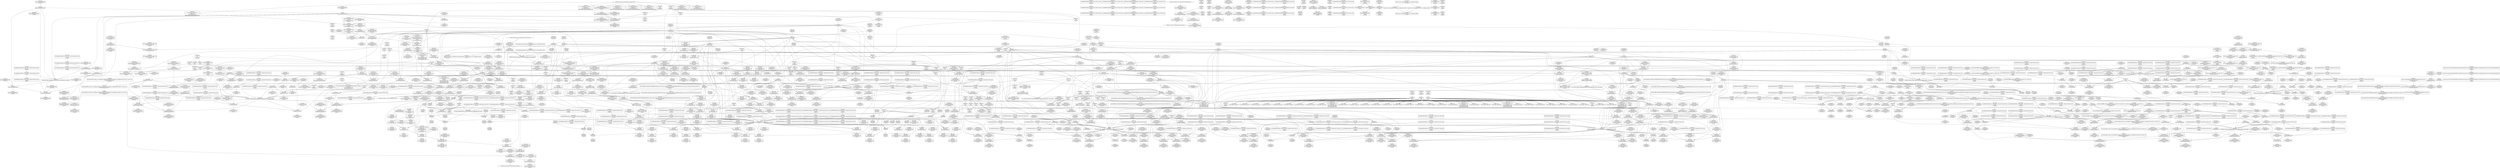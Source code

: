 digraph {
	CE0x44d4430 [shape=record,shape=Mrecord,label="{CE0x44d4430|sock_has_perm:type|security/selinux/hooks.c,3972}"]
	CE0x452ea20 [shape=record,shape=Mrecord,label="{CE0x452ea20|i64*_getelementptr_inbounds_(_11_x_i64_,_11_x_i64_*___llvm_gcov_ctr127,_i64_0,_i64_1)|*Constant*|*SummSink*}"]
	CE0x455feb0 [shape=record,shape=Mrecord,label="{CE0x455feb0|i8*_getelementptr_inbounds_(_42_x_i8_,_42_x_i8_*_.str46,_i32_0,_i32_0)|*Constant*}"]
	CE0x4559060 [shape=record,shape=Mrecord,label="{CE0x4559060|__preempt_count_sub:tmp7|./arch/x86/include/asm/preempt.h,78}"]
	CE0x4536470 [shape=record,shape=Mrecord,label="{CE0x4536470|i8*_getelementptr_inbounds_(_25_x_i8_,_25_x_i8_*_.str3,_i32_0,_i32_0)|*Constant*|*SummSource*}"]
	CE0x4550ea0 [shape=record,shape=Mrecord,label="{CE0x4550ea0|rcu_lock_acquire:tmp|*SummSource*}"]
	CE0x45b4b30 [shape=record,shape=Mrecord,label="{CE0x45b4b30|i64_ptrtoint_(i8*_blockaddress(_rcu_lock_acquire,_%__here)_to_i64)|*Constant*|*SummSource*}"]
	CE0x4487460 [shape=record,shape=Mrecord,label="{CE0x4487460|sock_has_perm:task|Function::sock_has_perm&Arg::task::|*SummSource*}"]
	CE0x4574250 [shape=record,shape=Mrecord,label="{CE0x4574250|GLOBAL:__preempt_count_add|*Constant*}"]
	CE0x454d0f0 [shape=record,shape=Mrecord,label="{CE0x454d0f0|GLOBAL:rcu_read_unlock.__warned|Global_var:rcu_read_unlock.__warned|*SummSink*}"]
	CE0x45028b0 [shape=record,shape=Mrecord,label="{CE0x45028b0|i64*_getelementptr_inbounds_(_4_x_i64_,_4_x_i64_*___llvm_gcov_ctr129,_i64_0,_i64_1)|*Constant*|*SummSink*}"]
	CE0x44907d0 [shape=record,shape=Mrecord,label="{CE0x44907d0|sock_has_perm:if.end|*SummSink*}"]
	CE0x450e8c0 [shape=record,shape=Mrecord,label="{CE0x450e8c0|avc_has_perm:auditdata|Function::avc_has_perm&Arg::auditdata::|*SummSink*}"]
	CE0x4511bd0 [shape=record,shape=Mrecord,label="{CE0x4511bd0|8:_%struct.sock*,_:_SCME_46,47_}"]
	CE0x45ae4c0 [shape=record,shape=Mrecord,label="{CE0x45ae4c0|__rcu_read_unlock:tmp4|include/linux/rcupdate.h,244}"]
	CE0x45426f0 [shape=record,shape=Mrecord,label="{CE0x45426f0|rcu_lock_acquire:tmp4|include/linux/rcupdate.h,418|*SummSink*}"]
	CE0x4511e30 [shape=record,shape=Mrecord,label="{CE0x4511e30|8:_%struct.sock*,_:_SCME_48,49_}"]
	CE0x45107d0 [shape=record,shape=Mrecord,label="{CE0x45107d0|8:_%struct.sock*,_:_SCME_29,30_}"]
	CE0x4490690 [shape=record,shape=Mrecord,label="{CE0x4490690|sock_has_perm:if.end}"]
	CE0x45304b0 [shape=record,shape=Mrecord,label="{CE0x45304b0|task_sid:bb|*SummSink*}"]
	CE0x45334c0 [shape=record,shape=Mrecord,label="{CE0x45334c0|task_sid:tmp14|security/selinux/hooks.c,208|*SummSink*}"]
	CE0x44c1660 [shape=record,shape=Mrecord,label="{CE0x44c1660|GLOBAL:sock_has_perm|*Constant*}"]
	CE0x454f430 [shape=record,shape=Mrecord,label="{CE0x454f430|rcu_read_lock:tmp5|include/linux/rcupdate.h,882|*SummSink*}"]
	CE0x45bb810 [shape=record,shape=Mrecord,label="{CE0x45bb810|i64*_getelementptr_inbounds_(_4_x_i64_,_4_x_i64_*___llvm_gcov_ctr135,_i64_0,_i64_1)|*Constant*|*SummSource*}"]
	CE0x4521df0 [shape=record,shape=Mrecord,label="{CE0x4521df0|rcu_read_lock:tmp1|*SummSource*}"]
	CE0x454b1b0 [shape=record,shape=Mrecord,label="{CE0x454b1b0|_ret_void,_!dbg_!27735|include/linux/rcupdate.h,938|*SummSink*}"]
	CE0x4525d50 [shape=record,shape=Mrecord,label="{CE0x4525d50|task_sid:tmp1}"]
	CE0x45343a0 [shape=record,shape=Mrecord,label="{CE0x45343a0|task_sid:tmp16|security/selinux/hooks.c,208|*SummSource*}"]
	CE0x4560f80 [shape=record,shape=Mrecord,label="{CE0x4560f80|rcu_read_lock:tmp17|include/linux/rcupdate.h,882}"]
	CE0x450da50 [shape=record,shape=Mrecord,label="{CE0x450da50|0:_i8,_:_GCMR_rcu_read_lock.__warned_internal_global_i8_0,_section_.data.unlikely_,_align_1:_elem_0:default:}"]
	CE0x44d7e60 [shape=record,shape=Mrecord,label="{CE0x44d7e60|sock_has_perm:retval.0}"]
	CE0x456eea0 [shape=record,shape=Mrecord,label="{CE0x456eea0|rcu_read_unlock:land.lhs.true|*SummSource*}"]
	CE0x455de60 [shape=record,shape=Mrecord,label="{CE0x455de60|rcu_read_lock:tmp15|include/linux/rcupdate.h,882|*SummSource*}"]
	CE0x44fb550 [shape=record,shape=Mrecord,label="{CE0x44fb550|i8*_getelementptr_inbounds_(_41_x_i8_,_41_x_i8_*_.str44,_i32_0,_i32_0)|*Constant*|*SummSink*}"]
	CE0x453d590 [shape=record,shape=Mrecord,label="{CE0x453d590|__rcu_read_lock:tmp}"]
	CE0x4519c60 [shape=record,shape=Mrecord,label="{CE0x4519c60|__preempt_count_sub:tmp2}"]
	CE0x44a0a00 [shape=record,shape=Mrecord,label="{CE0x44a0a00|get_current:tmp1}"]
	CE0x45128e0 [shape=record,shape=Mrecord,label="{CE0x45128e0|i32_8|*Constant*|*SummSource*}"]
	CE0x4504030 [shape=record,shape=Mrecord,label="{CE0x4504030|_call_void_mcount()_#3}"]
	CE0x453b360 [shape=record,shape=Mrecord,label="{CE0x453b360|GLOBAL:rcu_lock_release|*Constant*}"]
	CE0x4561ae0 [shape=record,shape=Mrecord,label="{CE0x4561ae0|_call_void_lockdep_rcu_suspicious(i8*_getelementptr_inbounds_(_25_x_i8_,_25_x_i8_*_.str45,_i32_0,_i32_0),_i32_883,_i8*_getelementptr_inbounds_(_42_x_i8_,_42_x_i8_*_.str46,_i32_0,_i32_0))_#10,_!dbg_!27728|include/linux/rcupdate.h,882}"]
	CE0x44a3bc0 [shape=record,shape=Mrecord,label="{CE0x44a3bc0|__rcu_read_lock:tmp5|include/linux/rcupdate.h,239|*SummSink*}"]
	"CONST[source:0(mediator),value:0(static)][purpose:{operation}][SrcIdx:1]"
	CE0x453d150 [shape=record,shape=Mrecord,label="{CE0x453d150|rcu_lock_release:indirectgoto|*SummSink*}"]
	CE0x4532fe0 [shape=record,shape=Mrecord,label="{CE0x4532fe0|i64_6|*Constant*|*SummSource*}"]
	CE0x4521c80 [shape=record,shape=Mrecord,label="{CE0x4521c80|task_sid:tmp3|*SummSink*}"]
	CE0x4559b20 [shape=record,shape=Mrecord,label="{CE0x4559b20|__preempt_count_add:tmp3|*SummSink*}"]
	CE0x45d0da0 [shape=record,shape=Mrecord,label="{CE0x45d0da0|i64*_getelementptr_inbounds_(_4_x_i64_,_4_x_i64_*___llvm_gcov_ctr129,_i64_0,_i64_2)|*Constant*|*SummSink*}"]
	CE0x45f31b0 [shape=record,shape=Mrecord,label="{CE0x45f31b0|__preempt_count_add:tmp1|*SummSource*}"]
	CE0x45b64b0 [shape=record,shape=Mrecord,label="{CE0x45b64b0|__rcu_read_unlock:tmp3|*SummSink*}"]
	CE0x453cef0 [shape=record,shape=Mrecord,label="{CE0x453cef0|rcu_lock_release:__here|*SummSink*}"]
	CE0x45f2be0 [shape=record,shape=Mrecord,label="{CE0x45f2be0|__preempt_count_sub:tmp4|./arch/x86/include/asm/preempt.h,77|*SummSource*}"]
	CE0x44870f0 [shape=record,shape=Mrecord,label="{CE0x44870f0|i32_5|*Constant*}"]
	CE0x4527d70 [shape=record,shape=Mrecord,label="{CE0x4527d70|i64*_getelementptr_inbounds_(_13_x_i64_,_13_x_i64_*___llvm_gcov_ctr126,_i64_0,_i64_0)|*Constant*|*SummSink*}"]
	CE0x4525520 [shape=record,shape=Mrecord,label="{CE0x4525520|i32_77|*Constant*|*SummSink*}"]
	CE0x45676d0 [shape=record,shape=Mrecord,label="{CE0x45676d0|_ret_void,_!dbg_!27719|./arch/x86/include/asm/preempt.h,73|*SummSink*}"]
	CE0x450fe80 [shape=record,shape=Mrecord,label="{CE0x450fe80|8:_%struct.sock*,_:_SCME_20,22_|*MultipleSource*|security/selinux/hooks.c, 3966|security/selinux/hooks.c,3966|security/selinux/hooks.c,3966}"]
	CE0x4535340 [shape=record,shape=Mrecord,label="{CE0x4535340|i8_1|*Constant*|*SummSink*}"]
	CE0x4560ff0 [shape=record,shape=Mrecord,label="{CE0x4560ff0|rcu_read_lock:tmp17|include/linux/rcupdate.h,882|*SummSource*}"]
	CE0x4547c90 [shape=record,shape=Mrecord,label="{CE0x4547c90|COLLAPSED:_GCMRE___llvm_gcov_ctr134_internal_global_4_x_i64_zeroinitializer:_elem_0:default:}"]
	CE0x45ae730 [shape=record,shape=Mrecord,label="{CE0x45ae730|__preempt_count_add:tmp2|*SummSource*}"]
	CE0x455f650 [shape=record,shape=Mrecord,label="{CE0x455f650|i32_883|*Constant*|*SummSource*}"]
	CE0x4523650 [shape=record,shape=Mrecord,label="{CE0x4523650|GLOBAL:rcu_lock_acquire|*Constant*}"]
	CE0x45524a0 [shape=record,shape=Mrecord,label="{CE0x45524a0|GLOBAL:rcu_lock_map|Global_var:rcu_lock_map|*SummSource*}"]
	CE0x44c9700 [shape=record,shape=Mrecord,label="{CE0x44c9700|rcu_read_lock:tmp1|*SummSink*}"]
	CE0x4544200 [shape=record,shape=Mrecord,label="{CE0x4544200|i64*_getelementptr_inbounds_(_4_x_i64_,_4_x_i64_*___llvm_gcov_ctr130,_i64_0,_i64_0)|*Constant*|*SummSource*}"]
	CE0x4519520 [shape=record,shape=Mrecord,label="{CE0x4519520|i8_0|*Constant*|*SummSource*}"]
	CE0x4567ea0 [shape=record,shape=Mrecord,label="{CE0x4567ea0|rcu_read_unlock:tmp13|include/linux/rcupdate.h,933|*SummSource*}"]
	CE0x4511250 [shape=record,shape=Mrecord,label="{CE0x4511250|8:_%struct.sock*,_:_SCME_38,39_}"]
	CE0x44c9aa0 [shape=record,shape=Mrecord,label="{CE0x44c9aa0|__rcu_read_lock:entry|*SummSink*}"]
	CE0x45a0fb0 [shape=record,shape=Mrecord,label="{CE0x45a0fb0|i64_1|*Constant*}"]
	CE0x453ba50 [shape=record,shape=Mrecord,label="{CE0x453ba50|GLOBAL:lock_acquire|*Constant*}"]
	CE0x454dc10 [shape=record,shape=Mrecord,label="{CE0x454dc10|cred_sid:tmp6|security/selinux/hooks.c,197|*SummSource*}"]
	CE0x44988f0 [shape=record,shape=Mrecord,label="{CE0x44988f0|32:_%struct.sock*,_:_CRE_4,6_|*MultipleSource*|security/selinux/hooks.c,4226|Function::selinux_socket_getsockname&Arg::sock::}"]
	CE0x4558310 [shape=record,shape=Mrecord,label="{CE0x4558310|rcu_read_lock:tmp4|include/linux/rcupdate.h,882}"]
	CE0x45783a0 [shape=record,shape=Mrecord,label="{CE0x45783a0|rcu_read_unlock:tmp21|include/linux/rcupdate.h,935|*SummSource*}"]
	CE0x44915e0 [shape=record,shape=Mrecord,label="{CE0x44915e0|selinux_socket_getsockname:tmp2}"]
	CE0x4561c60 [shape=record,shape=Mrecord,label="{CE0x4561c60|_call_void_lockdep_rcu_suspicious(i8*_getelementptr_inbounds_(_25_x_i8_,_25_x_i8_*_.str45,_i32_0,_i32_0),_i32_883,_i8*_getelementptr_inbounds_(_42_x_i8_,_42_x_i8_*_.str46,_i32_0,_i32_0))_#10,_!dbg_!27728|include/linux/rcupdate.h,882|*SummSource*}"]
	CE0x45d5ad0 [shape=record,shape=Mrecord,label="{CE0x45d5ad0|_call_void_asm_sideeffect_,_memory_,_dirflag_,_fpsr_,_flags_()_#3,_!dbg_!27711,_!srcloc_!27714|include/linux/rcupdate.h,244|*SummSource*}"]
	CE0x45102a0 [shape=record,shape=Mrecord,label="{CE0x45102a0|8:_%struct.sock*,_:_SCME_25,26_}"]
	CE0x456b8e0 [shape=record,shape=Mrecord,label="{CE0x456b8e0|_call_void_mcount()_#3}"]
	CE0x4484b10 [shape=record,shape=Mrecord,label="{CE0x4484b10|32:_%struct.sock*,_:_CRE_8,16_|*MultipleSource*|security/selinux/hooks.c,4226|Function::selinux_socket_getsockname&Arg::sock::}"]
	CE0x45b2ce0 [shape=record,shape=Mrecord,label="{CE0x45b2ce0|i64*_getelementptr_inbounds_(_4_x_i64_,_4_x_i64_*___llvm_gcov_ctr128,_i64_0,_i64_2)|*Constant*}"]
	CE0x45040e0 [shape=record,shape=Mrecord,label="{CE0x45040e0|__preempt_count_add:bb|*SummSource*}"]
	CE0x4511f60 [shape=record,shape=Mrecord,label="{CE0x4511f60|8:_%struct.sock*,_:_SCME_49,50_}"]
	CE0x4491b50 [shape=record,shape=Mrecord,label="{CE0x4491b50|i32_59|*Constant*}"]
	CE0x45d15c0 [shape=record,shape=Mrecord,label="{CE0x45d15c0|__preempt_count_add:tmp}"]
	CE0x44cf110 [shape=record,shape=Mrecord,label="{CE0x44cf110|sock_has_perm:ad|security/selinux/hooks.c, 3965}"]
	CE0x4529f80 [shape=record,shape=Mrecord,label="{CE0x4529f80|rcu_lock_acquire:entry}"]
	CE0x4572a60 [shape=record,shape=Mrecord,label="{CE0x4572a60|rcu_read_unlock:land.lhs.true}"]
	CE0x455ac50 [shape=record,shape=Mrecord,label="{CE0x455ac50|rcu_read_lock:tmp12|include/linux/rcupdate.h,882|*SummSource*}"]
	CE0x4547680 [shape=record,shape=Mrecord,label="{CE0x4547680|_call_void___preempt_count_sub(i32_1)_#10,_!dbg_!27715|include/linux/rcupdate.h,244|*SummSink*}"]
	CE0x44851f0 [shape=record,shape=Mrecord,label="{CE0x44851f0|selinux_socket_getsockname:bb|*SummSource*}"]
	CE0x44b6f20 [shape=record,shape=Mrecord,label="{CE0x44b6f20|GLOBAL:current_task|Global_var:current_task|*SummSource*}"]
	CE0x45397c0 [shape=record,shape=Mrecord,label="{CE0x45397c0|rcu_lock_release:entry|*SummSink*}"]
	CE0x4566630 [shape=record,shape=Mrecord,label="{CE0x4566630|rcu_read_unlock:tmp7|include/linux/rcupdate.h,933|*SummSink*}"]
	CE0x4577700 [shape=record,shape=Mrecord,label="{CE0x4577700|rcu_read_unlock:tmp19|include/linux/rcupdate.h,933|*SummSource*}"]
	CE0x44c3ad0 [shape=record,shape=Mrecord,label="{CE0x44c3ad0|sock_has_perm:perms|Function::sock_has_perm&Arg::perms::|*SummSink*}"]
	CE0x44b5ce0 [shape=record,shape=Mrecord,label="{CE0x44b5ce0|i32_0|*Constant*}"]
	CE0x45a4b60 [shape=record,shape=Mrecord,label="{CE0x45a4b60|__preempt_count_add:do.body}"]
	CE0x44cc700 [shape=record,shape=Mrecord,label="{CE0x44cc700|8:_%struct.sock*,_:_SCME_18,20_|*MultipleSource*|security/selinux/hooks.c, 3966|security/selinux/hooks.c,3966|security/selinux/hooks.c,3966}"]
	CE0x454c440 [shape=record,shape=Mrecord,label="{CE0x454c440|rcu_read_lock:do.end}"]
	CE0x452ccc0 [shape=record,shape=Mrecord,label="{CE0x452ccc0|task_sid:call|security/selinux/hooks.c,208|*SummSource*}"]
	CE0x45ce6c0 [shape=record,shape=Mrecord,label="{CE0x45ce6c0|i64*_getelementptr_inbounds_(_4_x_i64_,_4_x_i64_*___llvm_gcov_ctr135,_i64_0,_i64_3)|*Constant*|*SummSource*}"]
	CE0x451bc40 [shape=record,shape=Mrecord,label="{CE0x451bc40|i64_5|*Constant*}"]
	CE0x4523570 [shape=record,shape=Mrecord,label="{CE0x4523570|_call_void_rcu_lock_acquire(%struct.lockdep_map*_rcu_lock_map)_#10,_!dbg_!27711|include/linux/rcupdate.h,881|*SummSink*}"]
	CE0x452d0b0 [shape=record,shape=Mrecord,label="{CE0x452d0b0|cred_sid:tmp1|*SummSource*}"]
	CE0x45196a0 [shape=record,shape=Mrecord,label="{CE0x45196a0|i8_0|*Constant*|*SummSink*}"]
	CE0x4565af0 [shape=record,shape=Mrecord,label="{CE0x4565af0|rcu_read_unlock:tmp14|include/linux/rcupdate.h,933|*SummSource*}"]
	CE0x44a19d0 [shape=record,shape=Mrecord,label="{CE0x44a19d0|sock_has_perm:sk_security|security/selinux/hooks.c,3964|*SummSource*}"]
	CE0x45121c0 [shape=record,shape=Mrecord,label="{CE0x45121c0|8:_%struct.sock*,_:_SCME_51,52_}"]
	CE0x4518b50 [shape=record,shape=Mrecord,label="{CE0x4518b50|sock_has_perm:tmp3|security/selinux/hooks.c,3964|*SummSink*}"]
	CE0x44d01b0 [shape=record,shape=Mrecord,label="{CE0x44d01b0|rcu_read_unlock:tmp2|*SummSink*}"]
	CE0x45215f0 [shape=record,shape=Mrecord,label="{CE0x45215f0|rcu_read_unlock:do.end}"]
	CE0x44b92f0 [shape=record,shape=Mrecord,label="{CE0x44b92f0|sock_has_perm:tmp}"]
	CE0x45b4f50 [shape=record,shape=Mrecord,label="{CE0x45b4f50|rcu_lock_acquire:tmp6|*SummSink*}"]
	CE0x45d17a0 [shape=record,shape=Mrecord,label="{CE0x45d17a0|__preempt_count_add:tmp|*SummSource*}"]
	CE0x45135a0 [shape=record,shape=Mrecord,label="{CE0x45135a0|_ret_i32_%call7,_!dbg_!27749|security/selinux/hooks.c,210|*SummSink*}"]
	CE0x450d4c0 [shape=record,shape=Mrecord,label="{CE0x450d4c0|GLOBAL:rcu_read_lock.__warned|Global_var:rcu_read_lock.__warned|*SummSink*}"]
	CE0x45d18b0 [shape=record,shape=Mrecord,label="{CE0x45d18b0|i64*_getelementptr_inbounds_(_4_x_i64_,_4_x_i64_*___llvm_gcov_ctr134,_i64_0,_i64_0)|*Constant*|*SummSource*}"]
	CE0x4546860 [shape=record,shape=Mrecord,label="{CE0x4546860|__rcu_read_unlock:bb}"]
	CE0x448c030 [shape=record,shape=Mrecord,label="{CE0x448c030|get_current:tmp|*SummSource*}"]
	CE0x4572b70 [shape=record,shape=Mrecord,label="{CE0x4572b70|_call_void___preempt_count_sub(i32_1)_#10,_!dbg_!27715|include/linux/rcupdate.h,244|*SummSource*}"]
	CE0x45268a0 [shape=record,shape=Mrecord,label="{CE0x45268a0|cred_sid:tmp3}"]
	CE0x4512d30 [shape=record,shape=Mrecord,label="{CE0x4512d30|task_sid:entry}"]
	CE0x455e300 [shape=record,shape=Mrecord,label="{CE0x455e300|rcu_read_lock:tmp16|include/linux/rcupdate.h,882|*SummSource*}"]
	CE0x459d7a0 [shape=record,shape=Mrecord,label="{CE0x459d7a0|_call_void_lock_release(%struct.lockdep_map*_%map,_i32_1,_i64_ptrtoint_(i8*_blockaddress(_rcu_lock_release,_%__here)_to_i64))_#10,_!dbg_!27716|include/linux/rcupdate.h,423|*SummSink*}"]
	CE0x4515be0 [shape=record,shape=Mrecord,label="{CE0x4515be0|sock_has_perm:tmp7|security/selinux/hooks.c,3969|*SummSource*}"]
	CE0x453b0c0 [shape=record,shape=Mrecord,label="{CE0x453b0c0|_ret_void,_!dbg_!27717|include/linux/rcupdate.h,245|*SummSource*}"]
	CE0x4504f50 [shape=record,shape=Mrecord,label="{CE0x4504f50|__preempt_count_sub:sub|./arch/x86/include/asm/preempt.h,77}"]
	CE0x451d010 [shape=record,shape=Mrecord,label="{CE0x451d010|rcu_read_lock:tmp12|include/linux/rcupdate.h,882}"]
	CE0x4516700 [shape=record,shape=Mrecord,label="{CE0x4516700|sock_has_perm:tmp7|security/selinux/hooks.c,3969|*SummSink*}"]
	CE0x4485950 [shape=record,shape=Mrecord,label="{CE0x4485950|selinux_socket_getsockname:bb}"]
	CE0x45afe60 [shape=record,shape=Mrecord,label="{CE0x45afe60|i64*_getelementptr_inbounds_(_4_x_i64_,_4_x_i64_*___llvm_gcov_ctr134,_i64_0,_i64_0)|*Constant*|*SummSink*}"]
	CE0x45678f0 [shape=record,shape=Mrecord,label="{CE0x45678f0|rcu_read_unlock:call3|include/linux/rcupdate.h,933|*SummSink*}"]
	CE0x4545e60 [shape=record,shape=Mrecord,label="{CE0x4545e60|__rcu_read_unlock:do.end}"]
	CE0x4565f70 [shape=record,shape=Mrecord,label="{CE0x4565f70|_call_void_asm_sideeffect_,_memory_,_dirflag_,_fpsr_,_flags_()_#3,_!dbg_!27714,_!srcloc_!27715|include/linux/rcupdate.h,239}"]
	CE0x4484dd0 [shape=record,shape=Mrecord,label="{CE0x4484dd0|i64*_getelementptr_inbounds_(_2_x_i64_,_2_x_i64_*___llvm_gcov_ctr363,_i64_0,_i64_0)|*Constant*|*SummSink*}"]
	CE0x454b700 [shape=record,shape=Mrecord,label="{CE0x454b700|rcu_read_lock:land.lhs.true2|*SummSink*}"]
	CE0x4530bd0 [shape=record,shape=Mrecord,label="{CE0x4530bd0|task_sid:tmp5|security/selinux/hooks.c,208}"]
	CE0x44b60b0 [shape=record,shape=Mrecord,label="{CE0x44b60b0|_ret_void,_!dbg_!27735|include/linux/rcupdate.h,884|*SummSource*}"]
	CE0x452d580 [shape=record,shape=Mrecord,label="{CE0x452d580|task_sid:if.end|*SummSource*}"]
	CE0x4522b70 [shape=record,shape=Mrecord,label="{CE0x4522b70|task_sid:tmp11|security/selinux/hooks.c,208}"]
	CE0x44c8330 [shape=record,shape=Mrecord,label="{CE0x44c8330|i64*_getelementptr_inbounds_(_4_x_i64_,_4_x_i64_*___llvm_gcov_ctr130,_i64_0,_i64_0)|*Constant*}"]
	CE0x4551a70 [shape=record,shape=Mrecord,label="{CE0x4551a70|rcu_read_lock:tobool|include/linux/rcupdate.h,882|*SummSource*}"]
	CE0x4548360 [shape=record,shape=Mrecord,label="{CE0x4548360|task_sid:tmp26|security/selinux/hooks.c,208|*SummSource*}"]
	CE0x44c9990 [shape=record,shape=Mrecord,label="{CE0x44c9990|sock_has_perm:if.then|*SummSource*}"]
	CE0x45528b0 [shape=record,shape=Mrecord,label="{CE0x45528b0|_call_void___preempt_count_add(i32_1)_#10,_!dbg_!27711|include/linux/rcupdate.h,239|*SummSource*}"]
	CE0x4518c70 [shape=record,shape=Mrecord,label="{CE0x4518c70|sock_has_perm:tmp4|security/selinux/hooks.c,3966}"]
	CE0x4553450 [shape=record,shape=Mrecord,label="{CE0x4553450|i64*_getelementptr_inbounds_(_4_x_i64_,_4_x_i64_*___llvm_gcov_ctr135,_i64_0,_i64_3)|*Constant*}"]
	CE0x45483d0 [shape=record,shape=Mrecord,label="{CE0x45483d0|task_sid:tmp26|security/selinux/hooks.c,208|*SummSink*}"]
	CE0x45b6780 [shape=record,shape=Mrecord,label="{CE0x45b6780|i64*_getelementptr_inbounds_(_4_x_i64_,_4_x_i64_*___llvm_gcov_ctr128,_i64_0,_i64_0)|*Constant*}"]
	CE0x4521440 [shape=record,shape=Mrecord,label="{CE0x4521440|task_sid:tmp9|security/selinux/hooks.c,208}"]
	CE0x44a9720 [shape=record,shape=Mrecord,label="{CE0x44a9720|sock_has_perm:tmp3|security/selinux/hooks.c,3964}"]
	CE0x4546320 [shape=record,shape=Mrecord,label="{CE0x4546320|__rcu_read_unlock:do.end|*SummSource*}"]
	CE0x4564e50 [shape=record,shape=Mrecord,label="{CE0x4564e50|rcu_read_unlock:tmp16|include/linux/rcupdate.h,933|*SummSink*}"]
	CE0x45149d0 [shape=record,shape=Mrecord,label="{CE0x45149d0|sock_has_perm:call|security/selinux/hooks.c,3967|*SummSource*}"]
	CE0x455f0f0 [shape=record,shape=Mrecord,label="{CE0x455f0f0|i8*_getelementptr_inbounds_(_25_x_i8_,_25_x_i8_*_.str45,_i32_0,_i32_0)|*Constant*|*SummSource*}"]
	CE0x4497110 [shape=record,shape=Mrecord,label="{CE0x4497110|i64_ptrtoint_(i8*_blockaddress(_rcu_lock_release,_%__here)_to_i64)|*Constant*}"]
	CE0x4524a80 [shape=record,shape=Mrecord,label="{CE0x4524a80|rcu_read_unlock:land.lhs.true2|*SummSource*}"]
	CE0x4490760 [shape=record,shape=Mrecord,label="{CE0x4490760|sock_has_perm:if.end|*SummSource*}"]
	CE0x4568b90 [shape=record,shape=Mrecord,label="{CE0x4568b90|__preempt_count_add:val|Function::__preempt_count_add&Arg::val::|*SummSink*}"]
	CE0x44b2b30 [shape=record,shape=Mrecord,label="{CE0x44b2b30|i32_22|*Constant*|*SummSource*}"]
	CE0x45b38c0 [shape=record,shape=Mrecord,label="{CE0x45b38c0|__rcu_read_lock:tmp3|*SummSource*}"]
	CE0x4567fd0 [shape=record,shape=Mrecord,label="{CE0x4567fd0|rcu_read_unlock:tmp13|include/linux/rcupdate.h,933|*SummSink*}"]
	CE0x45154d0 [shape=record,shape=Mrecord,label="{CE0x45154d0|16:_i32,_24:_i16,_:_CRE_24,26_|*MultipleSource*|*LoadInst*|security/selinux/hooks.c,3964|security/selinux/hooks.c,3964|security/selinux/hooks.c,3969}"]
	CE0x4531e20 [shape=record,shape=Mrecord,label="{CE0x4531e20|rcu_read_unlock:tmp1|*SummSink*}"]
	CE0x4501ab0 [shape=record,shape=Mrecord,label="{CE0x4501ab0|__rcu_read_unlock:tmp|*SummSink*}"]
	CE0x453cfb0 [shape=record,shape=Mrecord,label="{CE0x453cfb0|rcu_lock_release:indirectgoto}"]
	CE0x450b910 [shape=record,shape=Mrecord,label="{CE0x450b910|sock_has_perm:sid5|security/selinux/hooks.c,3976|*SummSink*}"]
	CE0x45d5c70 [shape=record,shape=Mrecord,label="{CE0x45d5c70|_call_void___preempt_count_sub(i32_1)_#10,_!dbg_!27715|include/linux/rcupdate.h,244}"]
	CE0x4538c60 [shape=record,shape=Mrecord,label="{CE0x4538c60|_call_void_rcu_lock_release(%struct.lockdep_map*_rcu_lock_map)_#10,_!dbg_!27733|include/linux/rcupdate.h,935|*SummSource*}"]
	CE0x453b7d0 [shape=record,shape=Mrecord,label="{CE0x453b7d0|__rcu_read_lock:do.body|*SummSink*}"]
	CE0x450ad60 [shape=record,shape=Mrecord,label="{CE0x450ad60|sock_has_perm:tmp15|security/selinux/hooks.c,3974|*SummSink*}"]
	CE0x44e5360 [shape=record,shape=Mrecord,label="{CE0x44e5360|rcu_read_lock:tmp14|include/linux/rcupdate.h,882}"]
	CE0x44a0b00 [shape=record,shape=Mrecord,label="{CE0x44a0b00|sock_has_perm:sk|Function::sock_has_perm&Arg::sk::|*SummSink*}"]
	CE0x44a4e00 [shape=record,shape=Mrecord,label="{CE0x44a4e00|task_sid:do.body|*SummSink*}"]
	CE0x4491700 [shape=record,shape=Mrecord,label="{CE0x4491700|sock_has_perm:cleanup|*SummSource*}"]
	CE0x45a4cd0 [shape=record,shape=Mrecord,label="{CE0x45a4cd0|__preempt_count_add:do.body|*SummSource*}"]
	CE0x452fea0 [shape=record,shape=Mrecord,label="{CE0x452fea0|COLLAPSED:_GCMRE___llvm_gcov_ctr131_internal_global_2_x_i64_zeroinitializer:_elem_0:default:}"]
	CE0x4565590 [shape=record,shape=Mrecord,label="{CE0x4565590|i64*_getelementptr_inbounds_(_4_x_i64_,_4_x_i64_*___llvm_gcov_ctr133,_i64_0,_i64_1)|*Constant*|*SummSource*}"]
	CE0x4503af0 [shape=record,shape=Mrecord,label="{CE0x4503af0|i64*_getelementptr_inbounds_(_4_x_i64_,_4_x_i64_*___llvm_gcov_ctr135,_i64_0,_i64_2)|*Constant*}"]
	CE0x454d580 [shape=record,shape=Mrecord,label="{CE0x454d580|rcu_read_lock:if.then}"]
	CE0x4509db0 [shape=record,shape=Mrecord,label="{CE0x4509db0|sock_has_perm:net1|security/selinux/hooks.c,3973|*SummSource*}"]
	CE0x452fae0 [shape=record,shape=Mrecord,label="{CE0x452fae0|i64_3|*Constant*}"]
	CE0x45bc170 [shape=record,shape=Mrecord,label="{CE0x45bc170|__rcu_read_unlock:tmp2|*SummSource*}"]
	CE0x45b5800 [shape=record,shape=Mrecord,label="{CE0x45b5800|i8*_undef|*Constant*|*SummSink*}"]
	CE0x4549790 [shape=record,shape=Mrecord,label="{CE0x4549790|cred_sid:entry|*SummSink*}"]
	CE0x4546c70 [shape=record,shape=Mrecord,label="{CE0x4546c70|i64*_getelementptr_inbounds_(_4_x_i64_,_4_x_i64_*___llvm_gcov_ctr133,_i64_0,_i64_2)|*Constant*|*SummSource*}"]
	CE0x456a6b0 [shape=record,shape=Mrecord,label="{CE0x456a6b0|rcu_read_unlock:call|include/linux/rcupdate.h,933|*SummSource*}"]
	CE0x452b620 [shape=record,shape=Mrecord,label="{CE0x452b620|i64_4|*Constant*}"]
	CE0x4542220 [shape=record,shape=Mrecord,label="{CE0x4542220|i64*_getelementptr_inbounds_(_4_x_i64_,_4_x_i64_*___llvm_gcov_ctr128,_i64_0,_i64_1)|*Constant*|*SummSink*}"]
	CE0x459b3d0 [shape=record,shape=Mrecord,label="{CE0x459b3d0|__rcu_read_lock:tmp4|include/linux/rcupdate.h,239|*SummSource*}"]
	CE0x452b220 [shape=record,shape=Mrecord,label="{CE0x452b220|i64_5|*Constant*|*SummSource*}"]
	CE0x44b6c60 [shape=record,shape=Mrecord,label="{CE0x44b6c60|get_current:tmp4|./arch/x86/include/asm/current.h,14|*SummSource*}"]
	CE0x4548ad0 [shape=record,shape=Mrecord,label="{CE0x4548ad0|GLOBAL:cred_sid|*Constant*}"]
	CE0x454c650 [shape=record,shape=Mrecord,label="{CE0x454c650|rcu_read_lock:do.end|*SummSink*}"]
	CE0x4527f50 [shape=record,shape=Mrecord,label="{CE0x4527f50|task_sid:tmp}"]
	CE0x4543c90 [shape=record,shape=Mrecord,label="{CE0x4543c90|__rcu_read_lock:tmp1|*SummSink*}"]
	CE0x4571980 [shape=record,shape=Mrecord,label="{CE0x4571980|__preempt_count_add:tmp5|./arch/x86/include/asm/preempt.h,72|*SummSink*}"]
	CE0x45093b0 [shape=record,shape=Mrecord,label="{CE0x45093b0|sock_has_perm:call6|security/selinux/hooks.c,3976}"]
	CE0x459db80 [shape=record,shape=Mrecord,label="{CE0x459db80|GLOBAL:__preempt_count|Global_var:__preempt_count}"]
	CE0x44a0180 [shape=record,shape=Mrecord,label="{CE0x44a0180|sock_has_perm:entry}"]
	CE0x453a900 [shape=record,shape=Mrecord,label="{CE0x453a900|GLOBAL:__rcu_read_unlock|*Constant*|*SummSource*}"]
	CE0x45369d0 [shape=record,shape=Mrecord,label="{CE0x45369d0|i32_208|*Constant*|*SummSource*}"]
	CE0x45211b0 [shape=record,shape=Mrecord,label="{CE0x45211b0|task_sid:tmp8|security/selinux/hooks.c,208|*SummSource*}"]
	CE0x44b5c00 [shape=record,shape=Mrecord,label="{CE0x44b5c00|rcu_read_lock:call|include/linux/rcupdate.h,882|*SummSink*}"]
	CE0x44d84f0 [shape=record,shape=Mrecord,label="{CE0x44d84f0|i64*_getelementptr_inbounds_(_6_x_i64_,_6_x_i64_*___llvm_gcov_ctr327,_i64_0,_i64_5)|*Constant*|*SummSource*}"]
	CE0x456a750 [shape=record,shape=Mrecord,label="{CE0x456a750|rcu_read_unlock:call|include/linux/rcupdate.h,933|*SummSink*}"]
	CE0x4510ec0 [shape=record,shape=Mrecord,label="{CE0x4510ec0|8:_%struct.sock*,_:_SCME_35,36_}"]
	CE0x4568420 [shape=record,shape=Mrecord,label="{CE0x4568420|i64*_getelementptr_inbounds_(_4_x_i64_,_4_x_i64_*___llvm_gcov_ctr134,_i64_0,_i64_1)|*Constant*|*SummSource*}"]
	CE0x44b68d0 [shape=record,shape=Mrecord,label="{CE0x44b68d0|i32_1|*Constant*|*SummSource*}"]
	CE0x44a11a0 [shape=record,shape=Mrecord,label="{CE0x44a11a0|sock_has_perm:bb|*SummSource*}"]
	CE0x4566c20 [shape=record,shape=Mrecord,label="{CE0x4566c20|rcu_read_unlock:land.lhs.true2|*SummSink*}"]
	CE0x4545fb0 [shape=record,shape=Mrecord,label="{CE0x4545fb0|__rcu_read_unlock:do.end|*SummSink*}"]
	CE0x451a880 [shape=record,shape=Mrecord,label="{CE0x451a880|__preempt_count_sub:tmp|*SummSource*}"]
	CE0x44b4aa0 [shape=record,shape=Mrecord,label="{CE0x44b4aa0|sock_has_perm:net|security/selinux/hooks.c, 3966|*SummSink*}"]
	CE0x4569970 [shape=record,shape=Mrecord,label="{CE0x4569970|rcu_lock_acquire:tmp3}"]
	CE0x459bd70 [shape=record,shape=Mrecord,label="{CE0x459bd70|__rcu_read_lock:bb|*SummSink*}"]
	CE0x44cd310 [shape=record,shape=Mrecord,label="{CE0x44cd310|get_current:tmp1|*SummSource*}"]
	CE0x454d460 [shape=record,shape=Mrecord,label="{CE0x454d460|rcu_read_lock:if.end|*SummSource*}"]
	CE0x453c770 [shape=record,shape=Mrecord,label="{CE0x453c770|_call_void_lock_acquire(%struct.lockdep_map*_%map,_i32_0,_i32_0,_i32_2,_i32_0,_%struct.lockdep_map*_null,_i64_ptrtoint_(i8*_blockaddress(_rcu_lock_acquire,_%__here)_to_i64))_#10,_!dbg_!27716|include/linux/rcupdate.h,418|*SummSink*}"]
	CE0x45104a0 [shape=record,shape=Mrecord,label="{CE0x45104a0|8:_%struct.sock*,_:_SCME_26,27_}"]
	CE0x4550e30 [shape=record,shape=Mrecord,label="{CE0x4550e30|COLLAPSED:_GCMRE___llvm_gcov_ctr130_internal_global_4_x_i64_zeroinitializer:_elem_0:default:}"]
	CE0x45b4100 [shape=record,shape=Mrecord,label="{CE0x45b4100|i32_2|*Constant*}"]
	CE0x44be050 [shape=record,shape=Mrecord,label="{CE0x44be050|get_current:bb|*SummSink*}"]
	CE0x4513150 [shape=record,shape=Mrecord,label="{CE0x4513150|task_sid:task|Function::task_sid&Arg::task::|*SummSource*}"]
	CE0x4503c00 [shape=record,shape=Mrecord,label="{CE0x4503c00|i64*_getelementptr_inbounds_(_4_x_i64_,_4_x_i64_*___llvm_gcov_ctr135,_i64_0,_i64_2)|*Constant*|*SummSource*}"]
	CE0x44b5110 [shape=record,shape=Mrecord,label="{CE0x44b5110|task_sid:call3|security/selinux/hooks.c,208}"]
	CE0x45684b0 [shape=record,shape=Mrecord,label="{CE0x45684b0|__rcu_read_lock:bb|*SummSource*}"]
	CE0x4569870 [shape=record,shape=Mrecord,label="{CE0x4569870|_ret_void,_!dbg_!27720|./arch/x86/include/asm/preempt.h,78|*SummSink*}"]
	CE0x454eae0 [shape=record,shape=Mrecord,label="{CE0x454eae0|i64*_getelementptr_inbounds_(_4_x_i64_,_4_x_i64_*___llvm_gcov_ctr128,_i64_0,_i64_3)|*Constant*}"]
	CE0x4502f80 [shape=record,shape=Mrecord,label="{CE0x4502f80|__preempt_count_sub:tmp3}"]
	CE0x450a790 [shape=record,shape=Mrecord,label="{CE0x450a790|sock_has_perm:net3|security/selinux/hooks.c,3974|*SummSource*}"]
	CE0x4516090 [shape=record,shape=Mrecord,label="{CE0x4516090|sock_has_perm:cmp|security/selinux/hooks.c,3969|*SummSource*}"]
	CE0x4513290 [shape=record,shape=Mrecord,label="{CE0x4513290|_ret_i32_%call7,_!dbg_!27749|security/selinux/hooks.c,210}"]
	CE0x454e350 [shape=record,shape=Mrecord,label="{CE0x454e350|i64*_getelementptr_inbounds_(_4_x_i64_,_4_x_i64_*___llvm_gcov_ctr130,_i64_0,_i64_1)|*Constant*|*SummSource*}"]
	CE0x4486280 [shape=record,shape=Mrecord,label="{CE0x4486280|_ret_%struct.task_struct*_%tmp4,_!dbg_!27714|./arch/x86/include/asm/current.h,14|*SummSink*}"]
	CE0x45b63f0 [shape=record,shape=Mrecord,label="{CE0x45b63f0|__rcu_read_unlock:tmp3|*SummSource*}"]
	CE0x4549f60 [shape=record,shape=Mrecord,label="{CE0x4549f60|_ret_i32_%tmp6,_!dbg_!27716|security/selinux/hooks.c,197|*SummSink*}"]
	CE0x4510080 [shape=record,shape=Mrecord,label="{CE0x4510080|8:_%struct.sock*,_:_SCME_24,25_}"]
	CE0x451acf0 [shape=record,shape=Mrecord,label="{CE0x451acf0|__preempt_count_sub:tmp6|./arch/x86/include/asm/preempt.h,78|*SummSink*}"]
	CE0x4516ee0 [shape=record,shape=Mrecord,label="{CE0x4516ee0|i64_0|*Constant*|*SummSink*}"]
	CE0x4489690 [shape=record,shape=Mrecord,label="{CE0x4489690|i64*_getelementptr_inbounds_(_11_x_i64_,_11_x_i64_*___llvm_gcov_ctr132,_i64_0,_i64_1)|*Constant*|*SummSource*}"]
	CE0x45a53a0 [shape=record,shape=Mrecord,label="{CE0x45a53a0|__preempt_count_add:tmp4|./arch/x86/include/asm/preempt.h,72|*SummSource*}"]
	CE0x45d14c0 [shape=record,shape=Mrecord,label="{CE0x45d14c0|__rcu_read_unlock:do.body|*SummSink*}"]
	CE0x4578680 [shape=record,shape=Mrecord,label="{CE0x4578680|i64*_getelementptr_inbounds_(_11_x_i64_,_11_x_i64_*___llvm_gcov_ctr132,_i64_0,_i64_10)|*Constant*|*SummSource*}"]
	CE0x56b3690 [shape=record,shape=Mrecord,label="{CE0x56b3690|selinux_socket_getsockname:call1|security/selinux/hooks.c,4226|*SummSource*}"]
	CE0x44976a0 [shape=record,shape=Mrecord,label="{CE0x44976a0|i32_2|*Constant*|*SummSink*}"]
	CE0x4551410 [shape=record,shape=Mrecord,label="{CE0x4551410|rcu_read_lock:tmp5|include/linux/rcupdate.h,882}"]
	CE0x459e650 [shape=record,shape=Mrecord,label="{CE0x459e650|i64*_getelementptr_inbounds_(_4_x_i64_,_4_x_i64_*___llvm_gcov_ctr133,_i64_0,_i64_0)|*Constant*|*SummSource*}"]
	CE0x4533a30 [shape=record,shape=Mrecord,label="{CE0x4533a30|task_sid:tmp14|security/selinux/hooks.c,208|*SummSource*}"]
	CE0x44a2190 [shape=record,shape=Mrecord,label="{CE0x44a2190|avc_has_perm:tclass|Function::avc_has_perm&Arg::tclass::|*SummSource*}"]
	CE0x45b2bd0 [shape=record,shape=Mrecord,label="{CE0x45b2bd0|_call_void_mcount()_#3|*SummSink*}"]
	CE0x44e3af0 [shape=record,shape=Mrecord,label="{CE0x44e3af0|sock_has_perm:tmp19|security/selinux/hooks.c,3977}"]
	CE0x45b6710 [shape=record,shape=Mrecord,label="{CE0x45b6710|__rcu_read_lock:do.end|*SummSink*}"]
	CE0x4539f90 [shape=record,shape=Mrecord,label="{CE0x4539f90|_ret_void,_!dbg_!27717|include/linux/rcupdate.h,424|*SummSource*}"]
	CE0x44febc0 [shape=record,shape=Mrecord,label="{CE0x44febc0|i64*_getelementptr_inbounds_(_13_x_i64_,_13_x_i64_*___llvm_gcov_ctr126,_i64_0,_i64_10)|*Constant*}"]
	CE0x45108d0 [shape=record,shape=Mrecord,label="{CE0x45108d0|8:_%struct.sock*,_:_SCME_30,31_}"]
	CE0x4530660 [shape=record,shape=Mrecord,label="{CE0x4530660|_call_void___rcu_read_lock()_#10,_!dbg_!27710|include/linux/rcupdate.h,879}"]
	CE0x45a5840 [shape=record,shape=Mrecord,label="{CE0x45a5840|__rcu_read_unlock:tmp6|include/linux/rcupdate.h,245|*SummSink*}"]
	CE0x4531180 [shape=record,shape=Mrecord,label="{CE0x4531180|cred_sid:tmp}"]
	CE0x456df90 [shape=record,shape=Mrecord,label="{CE0x456df90|rcu_read_unlock:bb}"]
	CE0x4539a90 [shape=record,shape=Mrecord,label="{CE0x4539a90|rcu_lock_release:map|Function::rcu_lock_release&Arg::map::|*SummSource*}"]
	CE0x451c930 [shape=record,shape=Mrecord,label="{CE0x451c930|rcu_read_lock:tmp10|include/linux/rcupdate.h,882|*SummSink*}"]
	CE0x4578d90 [shape=record,shape=Mrecord,label="{CE0x4578d90|rcu_read_unlock:tmp17|include/linux/rcupdate.h,933|*SummSink*}"]
	CE0x453aad0 [shape=record,shape=Mrecord,label="{CE0x453aad0|__rcu_read_unlock:entry|*SummSource*}"]
	CE0x45e3640 [shape=record,shape=Mrecord,label="{CE0x45e3640|__preempt_count_sub:tmp5|./arch/x86/include/asm/preempt.h,77}"]
	CE0x45127b0 [shape=record,shape=Mrecord,label="{CE0x45127b0|i32_8|*Constant*}"]
	CE0x456f220 [shape=record,shape=Mrecord,label="{CE0x456f220|i64_1|*Constant*}"]
	CE0x456cd20 [shape=record,shape=Mrecord,label="{CE0x456cd20|GLOBAL:__preempt_count_add|*Constant*|*SummSource*}"]
	CE0x45098a0 [shape=record,shape=Mrecord,label="{CE0x45098a0|sock_has_perm:tmp17|security/selinux/hooks.c,3976|*SummSource*}"]
	CE0x4521a90 [shape=record,shape=Mrecord,label="{CE0x4521a90|task_sid:tmp3}"]
	CE0x44b76c0 [shape=record,shape=Mrecord,label="{CE0x44b76c0|avc_has_perm:tsid|Function::avc_has_perm&Arg::tsid::}"]
	CE0x4519130 [shape=record,shape=Mrecord,label="{CE0x4519130|sock_has_perm:tmp5|security/selinux/hooks.c,3966|*SummSource*}"]
	CE0x4567a10 [shape=record,shape=Mrecord,label="{CE0x4567a10|rcu_read_unlock:tmp13|include/linux/rcupdate.h,933}"]
	CE0x447fb20 [shape=record,shape=Mrecord,label="{CE0x447fb20|i32_16|*Constant*|*SummSink*}"]
	CE0x4579510 [shape=record,shape=Mrecord,label="{CE0x4579510|_call_void_lockdep_rcu_suspicious(i8*_getelementptr_inbounds_(_25_x_i8_,_25_x_i8_*_.str45,_i32_0,_i32_0),_i32_934,_i8*_getelementptr_inbounds_(_44_x_i8_,_44_x_i8_*_.str47,_i32_0,_i32_0))_#10,_!dbg_!27726|include/linux/rcupdate.h,933}"]
	CE0x4517c50 [shape=record,shape=Mrecord,label="{CE0x4517c50|sock_has_perm:tmp12|security/selinux/hooks.c,3970|*SummSource*}"]
	CE0x44fb430 [shape=record,shape=Mrecord,label="{CE0x44fb430|i8*_getelementptr_inbounds_(_41_x_i8_,_41_x_i8_*_.str44,_i32_0,_i32_0)|*Constant*}"]
	CE0x4529c30 [shape=record,shape=Mrecord,label="{CE0x4529c30|cred_sid:tmp6|security/selinux/hooks.c,197|*SummSink*}"]
	CE0x4487300 [shape=record,shape=Mrecord,label="{CE0x4487300|i64_1|*Constant*|*SummSource*}"]
	CE0x4525c50 [shape=record,shape=Mrecord,label="{CE0x4525c50|task_sid:tmp|*SummSink*}"]
	CE0x453b5e0 [shape=record,shape=Mrecord,label="{CE0x453b5e0|__rcu_read_lock:do.body}"]
	CE0x44cf6a0 [shape=record,shape=Mrecord,label="{CE0x44cf6a0|GLOBAL:rcu_read_lock|*Constant*|*SummSource*}"]
	CE0x452e7d0 [shape=record,shape=Mrecord,label="{CE0x452e7d0|i64_2|*Constant*}"]
	CE0x44c0470 [shape=record,shape=Mrecord,label="{CE0x44c0470|_ret_i32_%call1,_!dbg_!27715|security/selinux/hooks.c,4226|*SummSource*}"]
	CE0x44fb810 [shape=record,shape=Mrecord,label="{CE0x44fb810|task_sid:tmp24|security/selinux/hooks.c,208}"]
	CE0x4512dc0 [shape=record,shape=Mrecord,label="{CE0x4512dc0|task_sid:entry|*SummSource*}"]
	CE0x45ceab0 [shape=record,shape=Mrecord,label="{CE0x45ceab0|__preempt_count_add:tmp1|*SummSink*}"]
	CE0x45e37d0 [shape=record,shape=Mrecord,label="{CE0x45e37d0|__preempt_count_sub:tmp5|./arch/x86/include/asm/preempt.h,77|*SummSource*}"]
	CE0x450d630 [shape=record,shape=Mrecord,label="{CE0x450d630|rcu_read_lock:tmp8|include/linux/rcupdate.h,882}"]
	CE0x450c560 [shape=record,shape=Mrecord,label="{CE0x450c560|i32_4|*Constant*|*SummSource*}"]
	CE0x4538050 [shape=record,shape=Mrecord,label="{CE0x4538050|rcu_lock_acquire:entry|*SummSource*}"]
	CE0x457aaf0 [shape=record,shape=Mrecord,label="{CE0x457aaf0|i8*_getelementptr_inbounds_(_44_x_i8_,_44_x_i8_*_.str47,_i32_0,_i32_0)|*Constant*}"]
	CE0x450c6e0 [shape=record,shape=Mrecord,label="{CE0x450c6e0|i32_4|*Constant*|*SummSink*}"]
	CE0x454ab80 [shape=record,shape=Mrecord,label="{CE0x454ab80|rcu_read_unlock:entry|*SummSink*}"]
	CE0x453c330 [shape=record,shape=Mrecord,label="{CE0x453c330|__rcu_read_unlock:bb|*SummSink*}"]
	CE0x4493a00 [shape=record,shape=Mrecord,label="{CE0x4493a00|task_sid:tmp2|*SummSource*}"]
	CE0x4516590 [shape=record,shape=Mrecord,label="{CE0x4516590|i64_2|*Constant*|*SummSink*}"]
	CE0x451c070 [shape=record,shape=Mrecord,label="{CE0x451c070|rcu_read_lock:tmp9|include/linux/rcupdate.h,882}"]
	CE0x452e590 [shape=record,shape=Mrecord,label="{CE0x452e590|task_sid:tobool|security/selinux/hooks.c,208|*SummSource*}"]
	CE0x456bf10 [shape=record,shape=Mrecord,label="{CE0x456bf10|rcu_read_unlock:tmp1}"]
	CE0x450fa80 [shape=record,shape=Mrecord,label="{CE0x450fa80|_call_void_mcount()_#3|*SummSource*}"]
	CE0x45392f0 [shape=record,shape=Mrecord,label="{CE0x45392f0|GLOBAL:rcu_lock_release|*Constant*|*SummSink*}"]
	CE0x4512550 [shape=record,shape=Mrecord,label="{CE0x4512550|8:_%struct.sock*,_:_SCME_54,55_}"]
	CE0x44b82f0 [shape=record,shape=Mrecord,label="{CE0x44b82f0|_call_void_rcu_read_lock()_#10,_!dbg_!27712|security/selinux/hooks.c,207|*SummSink*}"]
	CE0x452a410 [shape=record,shape=Mrecord,label="{CE0x452a410|0:_i8,_:_GCMR_task_sid.__warned_internal_global_i8_0,_section_.data.unlikely_,_align_1:_elem_0:default:}"]
	CE0x44cb810 [shape=record,shape=Mrecord,label="{CE0x44cb810|GLOBAL:__llvm_gcov_ctr126|Global_var:__llvm_gcov_ctr126|*SummSink*}"]
	CE0x45353b0 [shape=record,shape=Mrecord,label="{CE0x45353b0|i8*_getelementptr_inbounds_(_25_x_i8_,_25_x_i8_*_.str3,_i32_0,_i32_0)|*Constant*}"]
	CE0x45277f0 [shape=record,shape=Mrecord,label="{CE0x45277f0|task_sid:tmp4|*LoadInst*|security/selinux/hooks.c,208|*SummSink*}"]
	CE0x449fb50 [shape=record,shape=Mrecord,label="{CE0x449fb50|32:_%struct.sock*,_:_CRE_40,48_|*MultipleSource*|security/selinux/hooks.c,4226|Function::selinux_socket_getsockname&Arg::sock::}"]
	CE0x452dcb0 [shape=record,shape=Mrecord,label="{CE0x452dcb0|i64*_getelementptr_inbounds_(_4_x_i64_,_4_x_i64_*___llvm_gcov_ctr130,_i64_0,_i64_2)|*Constant*|*SummSource*}"]
	CE0x44d4cb0 [shape=record,shape=Mrecord,label="{CE0x44d4cb0|i8_2|*Constant*}"]
	CE0x4493fd0 [shape=record,shape=Mrecord,label="{CE0x4493fd0|_call_void_mcount()_#3}"]
	CE0x44ced00 [shape=record,shape=Mrecord,label="{CE0x44ced00|task_sid:tmp1|*SummSink*}"]
	CE0x4532ea0 [shape=record,shape=Mrecord,label="{CE0x4532ea0|task_sid:tobool4|security/selinux/hooks.c,208|*SummSink*}"]
	CE0x4527970 [shape=record,shape=Mrecord,label="{CE0x4527970|cred_sid:tmp2|*SummSource*}"]
	CE0x44a3ce0 [shape=record,shape=Mrecord,label="{CE0x44a3ce0|selinux_socket_getsockname:entry}"]
	CE0x4569800 [shape=record,shape=Mrecord,label="{CE0x4569800|_ret_void,_!dbg_!27720|./arch/x86/include/asm/preempt.h,78|*SummSource*}"]
	CE0x4536220 [shape=record,shape=Mrecord,label="{CE0x4536220|GLOBAL:lockdep_rcu_suspicious|*Constant*|*SummSource*}"]
	CE0x4565c20 [shape=record,shape=Mrecord,label="{CE0x4565c20|rcu_read_unlock:tmp14|include/linux/rcupdate.h,933|*SummSink*}"]
	CE0x4488eb0 [shape=record,shape=Mrecord,label="{CE0x4488eb0|task_sid:do.end6|*SummSink*}"]
	CE0x4570170 [shape=record,shape=Mrecord,label="{CE0x4570170|rcu_read_unlock:tmp10|include/linux/rcupdate.h,933|*SummSink*}"]
	CE0x453c4f0 [shape=record,shape=Mrecord,label="{CE0x453c4f0|__rcu_read_unlock:tmp3}"]
	CE0x450e700 [shape=record,shape=Mrecord,label="{CE0x450e700|avc_has_perm:auditdata|Function::avc_has_perm&Arg::auditdata::}"]
	CE0x454a960 [shape=record,shape=Mrecord,label="{CE0x454a960|GLOBAL:rcu_read_unlock|*Constant*|*SummSource*}"]
	CE0x456bcb0 [shape=record,shape=Mrecord,label="{CE0x456bcb0|i64*_getelementptr_inbounds_(_4_x_i64_,_4_x_i64_*___llvm_gcov_ctr128,_i64_0,_i64_3)|*Constant*|*SummSource*}"]
	CE0x44c9510 [shape=record,shape=Mrecord,label="{CE0x44c9510|i64*_getelementptr_inbounds_(_11_x_i64_,_11_x_i64_*___llvm_gcov_ctr127,_i64_0,_i64_1)|*Constant*}"]
	CE0x454e510 [shape=record,shape=Mrecord,label="{CE0x454e510|rcu_read_unlock:tmp|*SummSource*}"]
	CE0x45612f0 [shape=record,shape=Mrecord,label="{CE0x45612f0|rcu_read_lock:tmp18|include/linux/rcupdate.h,882}"]
	CE0x45482f0 [shape=record,shape=Mrecord,label="{CE0x45482f0|i64*_getelementptr_inbounds_(_13_x_i64_,_13_x_i64_*___llvm_gcov_ctr126,_i64_0,_i64_12)|*Constant*|*SummSink*}"]
	CE0x455f5e0 [shape=record,shape=Mrecord,label="{CE0x455f5e0|i32_883|*Constant*}"]
	CE0x45605f0 [shape=record,shape=Mrecord,label="{CE0x45605f0|i64*_getelementptr_inbounds_(_11_x_i64_,_11_x_i64_*___llvm_gcov_ctr127,_i64_0,_i64_9)|*Constant*|*SummSink*}"]
	CE0x4546a80 [shape=record,shape=Mrecord,label="{CE0x4546a80|rcu_lock_release:tmp4|include/linux/rcupdate.h,423}"]
	CE0x453c400 [shape=record,shape=Mrecord,label="{CE0x453c400|__rcu_read_unlock:tmp2|*SummSink*}"]
	CE0x454f640 [shape=record,shape=Mrecord,label="{CE0x454f640|rcu_lock_release:tmp3}"]
	CE0x44f9730 [shape=record,shape=Mrecord,label="{CE0x44f9730|1216:_i8*,_:_CRE_1216,1224_|*MultipleSource*|Function::sock_has_perm&Arg::sk::|security/selinux/hooks.c,3964|*LoadInst*|security/selinux/hooks.c,4226}"]
	CE0x4564940 [shape=record,shape=Mrecord,label="{CE0x4564940|rcu_read_unlock:tmp15|include/linux/rcupdate.h,933|*SummSink*}"]
	CE0x45724f0 [shape=record,shape=Mrecord,label="{CE0x45724f0|i64*_getelementptr_inbounds_(_4_x_i64_,_4_x_i64_*___llvm_gcov_ctr128,_i64_0,_i64_3)|*Constant*|*SummSink*}"]
	CE0x44a12d0 [shape=record,shape=Mrecord,label="{CE0x44a12d0|selinux_socket_getsockname:call1|security/selinux/hooks.c,4226}"]
	CE0x4550a10 [shape=record,shape=Mrecord,label="{CE0x4550a10|rcu_lock_acquire:tmp2|*SummSink*}"]
	CE0x4563610 [shape=record,shape=Mrecord,label="{CE0x4563610|rcu_read_lock:tmp21|include/linux/rcupdate.h,884|*SummSink*}"]
	CE0x45b5f30 [shape=record,shape=Mrecord,label="{CE0x45b5f30|_call_void_asm_addl_$1,_%gs:$0_,_*m,ri,*m,_dirflag_,_fpsr_,_flags_(i32*___preempt_count,_i32_%sub,_i32*___preempt_count)_#3,_!dbg_!27717,_!srcloc_!27718|./arch/x86/include/asm/preempt.h,77|*SummSource*}"]
	CE0x456eb10 [shape=record,shape=Mrecord,label="{CE0x456eb10|__rcu_read_lock:tmp6|include/linux/rcupdate.h,240|*SummSource*}"]
	CE0x4549530 [shape=record,shape=Mrecord,label="{CE0x4549530|cred_sid:entry}"]
	CE0x4564810 [shape=record,shape=Mrecord,label="{CE0x4564810|rcu_read_unlock:tmp15|include/linux/rcupdate.h,933|*SummSource*}"]
	CE0x4569da0 [shape=record,shape=Mrecord,label="{CE0x4569da0|rcu_read_unlock:tmp9|include/linux/rcupdate.h,933|*SummSource*}"]
	CE0x4487e00 [shape=record,shape=Mrecord,label="{CE0x4487e00|sock_has_perm:perms|Function::sock_has_perm&Arg::perms::|*SummSource*}"]
	CE0x4573810 [shape=record,shape=Mrecord,label="{CE0x4573810|rcu_read_unlock:if.end|*SummSink*}"]
	CE0x4550440 [shape=record,shape=Mrecord,label="{CE0x4550440|rcu_read_lock:tmp7|include/linux/rcupdate.h,882}"]
	CE0x455af40 [shape=record,shape=Mrecord,label="{CE0x455af40|rcu_read_lock:call3|include/linux/rcupdate.h,882}"]
	CE0x44fe760 [shape=record,shape=Mrecord,label="{CE0x44fe760|task_sid:tmp21|security/selinux/hooks.c,208|*SummSink*}"]
	CE0x4569ba0 [shape=record,shape=Mrecord,label="{CE0x4569ba0|rcu_lock_acquire:tmp3|*SummSink*}"]
	CE0x45226f0 [shape=record,shape=Mrecord,label="{CE0x45226f0|rcu_lock_acquire:map|Function::rcu_lock_acquire&Arg::map::|*SummSource*}"]
	CE0x456f400 [shape=record,shape=Mrecord,label="{CE0x456f400|i64*_getelementptr_inbounds_(_4_x_i64_,_4_x_i64_*___llvm_gcov_ctr133,_i64_0,_i64_2)|*Constant*}"]
	CE0x4502770 [shape=record,shape=Mrecord,label="{CE0x4502770|__rcu_read_unlock:bb|*SummSource*}"]
	CE0x45249f0 [shape=record,shape=Mrecord,label="{CE0x45249f0|rcu_read_unlock:land.lhs.true2}"]
	CE0x4502690 [shape=record,shape=Mrecord,label="{CE0x4502690|__preempt_count_add:bb|*SummSink*}"]
	CE0x4531960 [shape=record,shape=Mrecord,label="{CE0x4531960|rcu_lock_acquire:entry|*SummSink*}"]
	CE0x4542680 [shape=record,shape=Mrecord,label="{CE0x4542680|rcu_lock_acquire:tmp4|include/linux/rcupdate.h,418|*SummSource*}"]
	CE0x452c2b0 [shape=record,shape=Mrecord,label="{CE0x452c2b0|i64*_getelementptr_inbounds_(_2_x_i64_,_2_x_i64_*___llvm_gcov_ctr131,_i64_0,_i64_1)|*Constant*|*SummSource*}"]
	CE0x45f2700 [shape=record,shape=Mrecord,label="{CE0x45f2700|i64*_getelementptr_inbounds_(_4_x_i64_,_4_x_i64_*___llvm_gcov_ctr135,_i64_0,_i64_1)|*Constant*|*SummSink*}"]
	CE0x4506120 [shape=record,shape=Mrecord,label="{CE0x4506120|__preempt_count_sub:do.body|*SummSource*}"]
	CE0x5fe6850 [shape=record,shape=Mrecord,label="{CE0x5fe6850|GLOBAL:sock_has_perm|*Constant*|*SummSink*}"]
	CE0x4484a60 [shape=record,shape=Mrecord,label="{CE0x4484a60|selinux_socket_getsockname:sock|Function::selinux_socket_getsockname&Arg::sock::|*SummSink*}"]
	CE0x44fca60 [shape=record,shape=Mrecord,label="{CE0x44fca60|task_sid:tmp25|security/selinux/hooks.c,208|*SummSource*}"]
	CE0x452ba90 [shape=record,shape=Mrecord,label="{CE0x452ba90|_ret_void,_!dbg_!27717|include/linux/rcupdate.h,240|*SummSink*}"]
	CE0x4493160 [shape=record,shape=Mrecord,label="{CE0x4493160|i64*_getelementptr_inbounds_(_2_x_i64_,_2_x_i64_*___llvm_gcov_ctr98,_i64_0,_i64_1)|*Constant*|*SummSink*}"]
	CE0x45bba40 [shape=record,shape=Mrecord,label="{CE0x45bba40|__rcu_read_unlock:tmp1|*SummSource*}"]
	CE0x459b360 [shape=record,shape=Mrecord,label="{CE0x459b360|__rcu_read_lock:tmp4|include/linux/rcupdate.h,239}"]
	CE0x4522550 [shape=record,shape=Mrecord,label="{CE0x4522550|rcu_lock_acquire:map|Function::rcu_lock_acquire&Arg::map::}"]
	CE0x4545b80 [shape=record,shape=Mrecord,label="{CE0x4545b80|i8*_undef|*Constant*}"]
	CE0x450d0d0 [shape=record,shape=Mrecord,label="{CE0x450d0d0|i32_(i32,_i32,_i16,_i32,_%struct.common_audit_data*)*_bitcast_(i32_(i32,_i32,_i16,_i32,_%struct.common_audit_data.495*)*_avc_has_perm_to_i32_(i32,_i32,_i16,_i32,_%struct.common_audit_data*)*)|*Constant*|*SummSink*}"]
	CE0x44c9a00 [shape=record,shape=Mrecord,label="{CE0x44c9a00|sock_has_perm:if.then|*SummSink*}"]
	CE0x4552250 [shape=record,shape=Mrecord,label="{CE0x4552250|GLOBAL:rcu_lock_map|Global_var:rcu_lock_map}"]
	CE0x45657c0 [shape=record,shape=Mrecord,label="{CE0x45657c0|rcu_read_unlock:tmp14|include/linux/rcupdate.h,933}"]
	CE0x454e090 [shape=record,shape=Mrecord,label="{CE0x454e090|i64*_getelementptr_inbounds_(_4_x_i64_,_4_x_i64_*___llvm_gcov_ctr130,_i64_0,_i64_1)|*Constant*}"]
	CE0x4574dc0 [shape=record,shape=Mrecord,label="{CE0x4574dc0|rcu_lock_release:tmp2}"]
	CE0x45bc100 [shape=record,shape=Mrecord,label="{CE0x45bc100|__rcu_read_unlock:tmp2}"]
	CE0x454f3c0 [shape=record,shape=Mrecord,label="{CE0x454f3c0|rcu_read_lock:tmp5|include/linux/rcupdate.h,882|*SummSource*}"]
	CE0x456b4d0 [shape=record,shape=Mrecord,label="{CE0x456b4d0|_call_void_mcount()_#3|*SummSource*}"]
	CE0x44cb4a0 [shape=record,shape=Mrecord,label="{CE0x44cb4a0|sock_has_perm:tmp9|security/selinux/hooks.c,3969|*SummSource*}"]
	CE0x45114b0 [shape=record,shape=Mrecord,label="{CE0x45114b0|8:_%struct.sock*,_:_SCME_40,41_}"]
	CE0x44b6010 [shape=record,shape=Mrecord,label="{CE0x44b6010|_ret_void,_!dbg_!27735|include/linux/rcupdate.h,884}"]
	CE0x4518440 [shape=record,shape=Mrecord,label="{CE0x4518440|i64*_getelementptr_inbounds_(_6_x_i64_,_6_x_i64_*___llvm_gcov_ctr327,_i64_0,_i64_4)|*Constant*|*SummSink*}"]
	CE0x4486120 [shape=record,shape=Mrecord,label="{CE0x4486120|get_current:entry|*SummSink*}"]
	CE0x44c9920 [shape=record,shape=Mrecord,label="{CE0x44c9920|sock_has_perm:if.then}"]
	CE0x4517160 [shape=record,shape=Mrecord,label="{CE0x4517160|sock_has_perm:tmp8|security/selinux/hooks.c,3969}"]
	CE0x3bd10e0 [shape=record,shape=Mrecord,label="{CE0x3bd10e0|sock_has_perm:sk|Function::sock_has_perm&Arg::sk::|*SummSource*}"]
	CE0x4509d40 [shape=record,shape=Mrecord,label="{CE0x4509d40|sock_has_perm:net1|security/selinux/hooks.c,3973}"]
	CE0x4526a60 [shape=record,shape=Mrecord,label="{CE0x4526a60|cred_sid:tmp3|*SummSink*}"]
	CE0x455d510 [shape=record,shape=Mrecord,label="{CE0x455d510|rcu_read_lock:tmp13|include/linux/rcupdate.h,882|*SummSource*}"]
	CE0x45279e0 [shape=record,shape=Mrecord,label="{CE0x45279e0|cred_sid:tmp2|*SummSink*}"]
	CE0x45452c0 [shape=record,shape=Mrecord,label="{CE0x45452c0|i64*_getelementptr_inbounds_(_4_x_i64_,_4_x_i64_*___llvm_gcov_ctr133,_i64_0,_i64_3)|*Constant*|*SummSink*}"]
	CE0x4578730 [shape=record,shape=Mrecord,label="{CE0x4578730|i64*_getelementptr_inbounds_(_11_x_i64_,_11_x_i64_*___llvm_gcov_ctr132,_i64_0,_i64_10)|*Constant*|*SummSink*}"]
	CE0x4566d10 [shape=record,shape=Mrecord,label="{CE0x4566d10|__rcu_read_unlock:tmp5|include/linux/rcupdate.h,244|*SummSource*}"]
	CE0x4539830 [shape=record,shape=Mrecord,label="{CE0x4539830|rcu_lock_release:map|Function::rcu_lock_release&Arg::map::}"]
	CE0x4562640 [shape=record,shape=Mrecord,label="{CE0x4562640|rcu_read_lock:tmp19|include/linux/rcupdate.h,882|*SummSource*}"]
	CE0x45b0c10 [shape=record,shape=Mrecord,label="{CE0x45b0c10|rcu_lock_release:bb|*SummSink*}"]
	CE0x4496f40 [shape=record,shape=Mrecord,label="{CE0x4496f40|GLOBAL:lock_release|*Constant*|*SummSink*}"]
	CE0x44bb300 [shape=record,shape=Mrecord,label="{CE0x44bb300|i64*_getelementptr_inbounds_(_6_x_i64_,_6_x_i64_*___llvm_gcov_ctr327,_i64_0,_i64_0)|*Constant*}"]
	CE0x4577960 [shape=record,shape=Mrecord,label="{CE0x4577960|rcu_read_unlock:tmp20|include/linux/rcupdate.h,933}"]
	CE0x4514aa0 [shape=record,shape=Mrecord,label="{CE0x4514aa0|sock_has_perm:call|security/selinux/hooks.c,3967|*SummSink*}"]
	CE0x455d8f0 [shape=record,shape=Mrecord,label="{CE0x455d8f0|rcu_read_lock:tmp14|include/linux/rcupdate.h,882|*SummSource*}"]
	CE0x4505140 [shape=record,shape=Mrecord,label="{CE0x4505140|__preempt_count_sub:sub|./arch/x86/include/asm/preempt.h,77|*SummSource*}"]
	CE0x44a0740 [shape=record,shape=Mrecord,label="{CE0x44a0740|i32_0|*Constant*}"]
	CE0x456d7d0 [shape=record,shape=Mrecord,label="{CE0x456d7d0|rcu_read_unlock:tmp8|include/linux/rcupdate.h,933|*SummSource*}"]
	CE0x44d6e20 [shape=record,shape=Mrecord,label="{CE0x44d6e20|sock_has_perm:u|security/selinux/hooks.c,3973|*SummSink*}"]
	CE0x453d210 [shape=record,shape=Mrecord,label="{CE0x453d210|i64*_getelementptr_inbounds_(_4_x_i64_,_4_x_i64_*___llvm_gcov_ctr133,_i64_0,_i64_0)|*Constant*}"]
	CE0x45269f0 [shape=record,shape=Mrecord,label="{CE0x45269f0|cred_sid:tmp3|*SummSource*}"]
	CE0x44969e0 [shape=record,shape=Mrecord,label="{CE0x44969e0|i32_1|*Constant*}"]
	CE0x454b5d0 [shape=record,shape=Mrecord,label="{CE0x454b5d0|rcu_read_lock:land.lhs.true2|*SummSource*}"]
	CE0x44b5ab0 [shape=record,shape=Mrecord,label="{CE0x44b5ab0|task_sid:if.end}"]
	CE0x44cb1b0 [shape=record,shape=Mrecord,label="{CE0x44cb1b0|task_sid:tmp8|security/selinux/hooks.c,208}"]
	CE0x451c430 [shape=record,shape=Mrecord,label="{CE0x451c430|rcu_read_lock:tmp9|include/linux/rcupdate.h,882|*SummSink*}"]
	CE0x4486960 [shape=record,shape=Mrecord,label="{CE0x4486960|i32_5|*Constant*|*SummSource*}"]
	CE0x4519840 [shape=record,shape=Mrecord,label="{CE0x4519840|GLOBAL:task_sid|*Constant*}"]
	CE0x45a2d20 [shape=record,shape=Mrecord,label="{CE0x45a2d20|i64*_getelementptr_inbounds_(_4_x_i64_,_4_x_i64_*___llvm_gcov_ctr134,_i64_0,_i64_2)|*Constant*|*SummSource*}"]
	CE0x45b1b50 [shape=record,shape=Mrecord,label="{CE0x45b1b50|void_(i32*,_i32,_i32*)*_asm_addl_$1,_%gs:$0_,_*m,ri,*m,_dirflag_,_fpsr_,_flags_}"]
	CE0x44e4860 [shape=record,shape=Mrecord,label="{CE0x44e4860|i64_7|*Constant*}"]
	CE0x45f30a0 [shape=record,shape=Mrecord,label="{CE0x45f30a0|__preempt_count_sub:tmp1|*SummSource*}"]
	CE0x450f820 [shape=record,shape=Mrecord,label="{CE0x450f820|_call_void_mcount()_#3}"]
	CE0x453a750 [shape=record,shape=Mrecord,label="{CE0x453a750|GLOBAL:__rcu_read_unlock|*Constant*|*SummSink*}"]
	CE0x44953b0 [shape=record,shape=Mrecord,label="{CE0x44953b0|i32_0|*Constant*}"]
	CE0x45b62b0 [shape=record,shape=Mrecord,label="{CE0x45b62b0|rcu_lock_acquire:indirectgoto|*SummSource*}"]
	CE0x4538f00 [shape=record,shape=Mrecord,label="{CE0x4538f00|rcu_lock_release:entry}"]
	CE0x4514770 [shape=record,shape=Mrecord,label="{CE0x4514770|i64_56|*Constant*|*SummSource*}"]
	CE0x452a5e0 [shape=record,shape=Mrecord,label="{CE0x452a5e0|task_sid:tobool1|security/selinux/hooks.c,208}"]
	CE0x4545250 [shape=record,shape=Mrecord,label="{CE0x4545250|rcu_lock_release:tmp6}"]
	CE0x455add0 [shape=record,shape=Mrecord,label="{CE0x455add0|rcu_read_lock:tmp12|include/linux/rcupdate.h,882|*SummSink*}"]
	CE0x4574ea0 [shape=record,shape=Mrecord,label="{CE0x4574ea0|rcu_lock_release:tmp2|*SummSink*}"]
	CE0x4516a40 [shape=record,shape=Mrecord,label="{CE0x4516a40|GLOBAL:__llvm_gcov_ctr327|Global_var:__llvm_gcov_ctr327}"]
	CE0x454a330 [shape=record,shape=Mrecord,label="{CE0x454a330|_call_void_rcu_read_unlock()_#10,_!dbg_!27748|security/selinux/hooks.c,209}"]
	CE0x44cdd90 [shape=record,shape=Mrecord,label="{CE0x44cdd90|GLOBAL:task_sid.__warned|Global_var:task_sid.__warned|*SummSink*}"]
	CE0x4543f70 [shape=record,shape=Mrecord,label="{CE0x4543f70|_call_void_asm_addl_$1,_%gs:$0_,_*m,ri,*m,_dirflag_,_fpsr_,_flags_(i32*___preempt_count,_i32_%val,_i32*___preempt_count)_#3,_!dbg_!27714,_!srcloc_!27717|./arch/x86/include/asm/preempt.h,72}"]
	CE0x45a5080 [shape=record,shape=Mrecord,label="{CE0x45a5080|i64*_getelementptr_inbounds_(_4_x_i64_,_4_x_i64_*___llvm_gcov_ctr129,_i64_0,_i64_1)|*Constant*|*SummSource*}"]
	CE0x44fd340 [shape=record,shape=Mrecord,label="{CE0x44fd340|task_sid:tmp27|security/selinux/hooks.c,208}"]
	CE0x4496c70 [shape=record,shape=Mrecord,label="{CE0x4496c70|GLOBAL:lock_release|*Constant*}"]
	CE0x45b1420 [shape=record,shape=Mrecord,label="{CE0x45b1420|GLOBAL:__preempt_count|Global_var:__preempt_count|*SummSink*}"]
	CE0x44d3f50 [shape=record,shape=Mrecord,label="{CE0x44d3f50|sock_has_perm:tmp14|security/selinux/hooks.c,3972|*SummSource*}"]
	CE0x4548550 [shape=record,shape=Mrecord,label="{CE0x4548550|task_sid:call7|security/selinux/hooks.c,208}"]
	CE0x4526b60 [shape=record,shape=Mrecord,label="{CE0x4526b60|_call_void_mcount()_#3}"]
	CE0x4578d20 [shape=record,shape=Mrecord,label="{CE0x4578d20|rcu_read_unlock:tmp17|include/linux/rcupdate.h,933|*SummSource*}"]
	CE0x4542410 [shape=record,shape=Mrecord,label="{CE0x4542410|i64*_getelementptr_inbounds_(_4_x_i64_,_4_x_i64_*___llvm_gcov_ctr130,_i64_0,_i64_2)|*Constant*|*SummSink*}"]
	CE0x450d240 [shape=record,shape=Mrecord,label="{CE0x450d240|avc_has_perm:entry}"]
	CE0x450ea40 [shape=record,shape=Mrecord,label="{CE0x450ea40|_ret_i32_%retval.0,_!dbg_!27728|security/selinux/avc.c,775|*SummSource*}"]
	CE0x45770e0 [shape=record,shape=Mrecord,label="{CE0x45770e0|i64*_getelementptr_inbounds_(_11_x_i64_,_11_x_i64_*___llvm_gcov_ctr132,_i64_0,_i64_9)|*Constant*|*SummSink*}"]
	CE0x456e1e0 [shape=record,shape=Mrecord,label="{CE0x456e1e0|__preempt_count_add:entry}"]
	CE0x4489850 [shape=record,shape=Mrecord,label="{CE0x4489850|i64*_getelementptr_inbounds_(_11_x_i64_,_11_x_i64_*___llvm_gcov_ctr132,_i64_0,_i64_1)|*Constant*|*SummSink*}"]
	CE0x4569490 [shape=record,shape=Mrecord,label="{CE0x4569490|__preempt_count_sub:val|Function::__preempt_count_sub&Arg::val::|*SummSource*}"]
	CE0x4518ef0 [shape=record,shape=Mrecord,label="{CE0x4518ef0|sock_has_perm:tmp4|security/selinux/hooks.c,3966|*SummSink*}"]
	CE0x44973f0 [shape=record,shape=Mrecord,label="{CE0x44973f0|selinux_socket_getsockname:tmp3|*SummSource*}"]
	CE0x450dfa0 [shape=record,shape=Mrecord,label="{CE0x450dfa0|rcu_read_lock:tmp8|include/linux/rcupdate.h,882|*SummSink*}"]
	CE0x452aaf0 [shape=record,shape=Mrecord,label="{CE0x452aaf0|cred_sid:sid|security/selinux/hooks.c,197}"]
	CE0x4486ac0 [shape=record,shape=Mrecord,label="{CE0x4486ac0|get_current:entry}"]
	CE0x4525a20 [shape=record,shape=Mrecord,label="{CE0x4525a20|_call_void_mcount()_#3|*SummSink*}"]
	CE0x44cd980 [shape=record,shape=Mrecord,label="{CE0x44cd980|rcu_read_lock:do.body|*SummSink*}"]
	CE0x456ef90 [shape=record,shape=Mrecord,label="{CE0x456ef90|rcu_read_unlock:land.lhs.true|*SummSink*}"]
	CE0x4533d90 [shape=record,shape=Mrecord,label="{CE0x4533d90|task_sid:tmp16|security/selinux/hooks.c,208}"]
	CE0x454ab10 [shape=record,shape=Mrecord,label="{CE0x454ab10|rcu_read_unlock:entry|*SummSource*}"]
	CE0x4542820 [shape=record,shape=Mrecord,label="{CE0x4542820|i64_1|*Constant*}"]
	CE0x4573730 [shape=record,shape=Mrecord,label="{CE0x4573730|rcu_read_unlock:if.end}"]
	CE0x4521d10 [shape=record,shape=Mrecord,label="{CE0x4521d10|i64_1|*Constant*}"]
	CE0x4549060 [shape=record,shape=Mrecord,label="{CE0x4549060|GLOBAL:cred_sid|*Constant*|*SummSource*}"]
	CE0x454c5b0 [shape=record,shape=Mrecord,label="{CE0x454c5b0|rcu_read_lock:do.end|*SummSource*}"]
	CE0x44930a0 [shape=record,shape=Mrecord,label="{CE0x44930a0|selinux_socket_getsockname:call|security/selinux/hooks.c,4226|*SummSink*}"]
	CE0x4548a00 [shape=record,shape=Mrecord,label="{CE0x4548a00|task_sid:tmp27|security/selinux/hooks.c,208|*SummSink*}"]
	CE0x4562a10 [shape=record,shape=Mrecord,label="{CE0x4562a10|rcu_read_lock:tmp20|include/linux/rcupdate.h,882|*SummSource*}"]
	CE0x4565d90 [shape=record,shape=Mrecord,label="{CE0x4565d90|rcu_read_unlock:tmp15|include/linux/rcupdate.h,933}"]
	CE0x4509110 [shape=record,shape=Mrecord,label="{CE0x4509110|sock_has_perm:tmp17|security/selinux/hooks.c,3976}"]
	CE0x44e4460 [shape=record,shape=Mrecord,label="{CE0x44e4460|i64_6|*Constant*}"]
	CE0x4543450 [shape=record,shape=Mrecord,label="{CE0x4543450|rcu_lock_acquire:tmp5|include/linux/rcupdate.h,418|*SummSource*}"]
	CE0x45b5790 [shape=record,shape=Mrecord,label="{CE0x45b5790|i8*_undef|*Constant*|*SummSource*}"]
	CE0x4539b50 [shape=record,shape=Mrecord,label="{CE0x4539b50|rcu_lock_release:map|Function::rcu_lock_release&Arg::map::|*SummSink*}"]
	CE0x4537300 [shape=record,shape=Mrecord,label="{CE0x4537300|task_sid:tmp19|security/selinux/hooks.c,208}"]
	CE0x45f2dd0 [shape=record,shape=Mrecord,label="{CE0x45f2dd0|i64*_getelementptr_inbounds_(_4_x_i64_,_4_x_i64_*___llvm_gcov_ctr129,_i64_0,_i64_0)|*Constant*|*SummSink*}"]
	CE0x452e1c0 [shape=record,shape=Mrecord,label="{CE0x452e1c0|_call_void_mcount()_#3|*SummSink*}"]
	CE0x456eb80 [shape=record,shape=Mrecord,label="{CE0x456eb80|__rcu_read_lock:tmp6|include/linux/rcupdate.h,240|*SummSink*}"]
	CE0x452d120 [shape=record,shape=Mrecord,label="{CE0x452d120|cred_sid:tmp1|*SummSink*}"]
	CE0x45b3930 [shape=record,shape=Mrecord,label="{CE0x45b3930|__rcu_read_lock:tmp3|*SummSink*}"]
	CE0x44a8900 [shape=record,shape=Mrecord,label="{CE0x44a8900|sock_has_perm:tmp10|security/selinux/hooks.c,3969|*SummSource*}"]
	CE0x4488140 [shape=record,shape=Mrecord,label="{CE0x4488140|sock_has_perm:tmp1|*SummSource*}"]
	CE0x44a8ba0 [shape=record,shape=Mrecord,label="{CE0x44a8ba0|sock_has_perm:net|security/selinux/hooks.c, 3966|*SummSource*}"]
	CE0x4516670 [shape=record,shape=Mrecord,label="{CE0x4516670|sock_has_perm:tmp7|security/selinux/hooks.c,3969}"]
	CE0x4521800 [shape=record,shape=Mrecord,label="{CE0x4521800|rcu_read_unlock:do.end|*SummSink*}"]
	CE0x44cd7d0 [shape=record,shape=Mrecord,label="{CE0x44cd7d0|rcu_lock_acquire:__here}"]
	CE0x44ff060 [shape=record,shape=Mrecord,label="{CE0x44ff060|i64*_getelementptr_inbounds_(_13_x_i64_,_13_x_i64_*___llvm_gcov_ctr126,_i64_0,_i64_10)|*Constant*|*SummSink*}"]
	CE0x4578230 [shape=record,shape=Mrecord,label="{CE0x4578230|i64*_getelementptr_inbounds_(_11_x_i64_,_11_x_i64_*___llvm_gcov_ctr132,_i64_0,_i64_10)|*Constant*}"]
	CE0x45264e0 [shape=record,shape=Mrecord,label="{CE0x45264e0|task_sid:real_cred|security/selinux/hooks.c,208}"]
	CE0x44a5060 [shape=record,shape=Mrecord,label="{CE0x44a5060|i64*_getelementptr_inbounds_(_13_x_i64_,_13_x_i64_*___llvm_gcov_ctr126,_i64_0,_i64_0)|*Constant*|*SummSource*}"]
	CE0x44e51f0 [shape=record,shape=Mrecord,label="{CE0x44e51f0|rcu_read_lock:tmp13|include/linux/rcupdate.h,882}"]
	CE0x4573190 [shape=record,shape=Mrecord,label="{CE0x4573190|rcu_read_unlock:tmp6|include/linux/rcupdate.h,933|*SummSource*}"]
	CE0x45a49c0 [shape=record,shape=Mrecord,label="{CE0x45a49c0|__preempt_count_add:do.end|*SummSource*}"]
	CE0x45280e0 [shape=record,shape=Mrecord,label="{CE0x45280e0|rcu_read_lock:tmp3|*SummSink*}"]
	CE0x4511d00 [shape=record,shape=Mrecord,label="{CE0x4511d00|8:_%struct.sock*,_:_SCME_47,48_}"]
	CE0x44ce730 [shape=record,shape=Mrecord,label="{CE0x44ce730|GLOBAL:task_sid.__warned|Global_var:task_sid.__warned}"]
	CE0x45298a0 [shape=record,shape=Mrecord,label="{CE0x45298a0|rcu_read_lock:bb|*SummSink*}"]
	CE0x44cf400 [shape=record,shape=Mrecord,label="{CE0x44cf400|sock_has_perm:ad|security/selinux/hooks.c, 3965|*SummSink*}"]
	CE0x451c800 [shape=record,shape=Mrecord,label="{CE0x451c800|rcu_read_lock:tmp10|include/linux/rcupdate.h,882|*SummSource*}"]
	CE0x4579980 [shape=record,shape=Mrecord,label="{CE0x4579980|_call_void_lockdep_rcu_suspicious(i8*_getelementptr_inbounds_(_25_x_i8_,_25_x_i8_*_.str45,_i32_0,_i32_0),_i32_934,_i8*_getelementptr_inbounds_(_44_x_i8_,_44_x_i8_*_.str47,_i32_0,_i32_0))_#10,_!dbg_!27726|include/linux/rcupdate.h,933|*SummSink*}"]
	CE0x4490120 [shape=record,shape=Mrecord,label="{CE0x4490120|selinux_socket_getsockname:tmp3}"]
	CE0x4551c90 [shape=record,shape=Mrecord,label="{CE0x4551c90|i64_2|*Constant*}"]
	CE0x44a4f40 [shape=record,shape=Mrecord,label="{CE0x44a4f40|i64*_getelementptr_inbounds_(_13_x_i64_,_13_x_i64_*___llvm_gcov_ctr126,_i64_0,_i64_0)|*Constant*}"]
	CE0x4564530 [shape=record,shape=Mrecord,label="{CE0x4564530|i64*_getelementptr_inbounds_(_2_x_i64_,_2_x_i64_*___llvm_gcov_ctr131,_i64_0,_i64_0)|*Constant*}"]
	CE0x4530f80 [shape=record,shape=Mrecord,label="{CE0x4530f80|i64*_getelementptr_inbounds_(_2_x_i64_,_2_x_i64_*___llvm_gcov_ctr131,_i64_0,_i64_0)|*Constant*|*SummSource*}"]
	CE0x44cdb60 [shape=record,shape=Mrecord,label="{CE0x44cdb60|i64*_getelementptr_inbounds_(_11_x_i64_,_11_x_i64_*___llvm_gcov_ctr127,_i64_0,_i64_0)|*Constant*|*SummSource*}"]
	CE0x44a28c0 [shape=record,shape=Mrecord,label="{CE0x44a28c0|_call_void_mcount()_#3|*SummSink*}"]
	CE0x44b6610 [shape=record,shape=Mrecord,label="{CE0x44b6610|cred_sid:tmp4|*LoadInst*|security/selinux/hooks.c,196|*SummSource*}"]
	CE0x44a1210 [shape=record,shape=Mrecord,label="{CE0x44a1210|sock_has_perm:bb|*SummSink*}"]
	CE0x4486cd0 [shape=record,shape=Mrecord,label="{CE0x4486cd0|selinux_socket_getsockname:sk|security/selinux/hooks.c,4226}"]
	CE0x454a090 [shape=record,shape=Mrecord,label="{CE0x454a090|_call_void_rcu_read_unlock()_#10,_!dbg_!27748|security/selinux/hooks.c,209|*SummSink*}"]
	CE0x452db70 [shape=record,shape=Mrecord,label="{CE0x452db70|rcu_read_lock:tmp3|*SummSource*}"]
	CE0x45710b0 [shape=record,shape=Mrecord,label="{CE0x45710b0|rcu_read_unlock:tmp12|include/linux/rcupdate.h,933}"]
	CE0x4576ef0 [shape=record,shape=Mrecord,label="{CE0x4576ef0|i64*_getelementptr_inbounds_(_11_x_i64_,_11_x_i64_*___llvm_gcov_ctr132,_i64_0,_i64_9)|*Constant*|*SummSource*}"]
	CE0x452b690 [shape=record,shape=Mrecord,label="{CE0x452b690|i64_4|*Constant*|*SummSource*}"]
	CE0x44a26a0 [shape=record,shape=Mrecord,label="{CE0x44a26a0|avc_has_perm:requested|Function::avc_has_perm&Arg::requested::|*SummSource*}"]
	CE0x4542610 [shape=record,shape=Mrecord,label="{CE0x4542610|rcu_lock_acquire:tmp4|include/linux/rcupdate.h,418}"]
	CE0x4523cf0 [shape=record,shape=Mrecord,label="{CE0x4523cf0|_call_void_rcu_read_lock()_#10,_!dbg_!27712|security/selinux/hooks.c,207}"]
	CE0x4528920 [shape=record,shape=Mrecord,label="{CE0x4528920|i64*_getelementptr_inbounds_(_2_x_i64_,_2_x_i64_*___llvm_gcov_ctr131,_i64_0,_i64_1)|*Constant*|*SummSink*}"]
	CE0x4570350 [shape=record,shape=Mrecord,label="{CE0x4570350|rcu_read_unlock:tmp11|include/linux/rcupdate.h,933|*SummSource*}"]
	CE0x4543900 [shape=record,shape=Mrecord,label="{CE0x4543900|_call_void_lock_acquire(%struct.lockdep_map*_%map,_i32_0,_i32_0,_i32_2,_i32_0,_%struct.lockdep_map*_null,_i64_ptrtoint_(i8*_blockaddress(_rcu_lock_acquire,_%__here)_to_i64))_#10,_!dbg_!27716|include/linux/rcupdate.h,418}"]
	CE0x44d7bb0 [shape=record,shape=Mrecord,label="{CE0x44d7bb0|avc_has_perm:entry|*SummSink*}"]
	CE0x45b51d0 [shape=record,shape=Mrecord,label="{CE0x45b51d0|rcu_lock_acquire:tmp7}"]
	CE0x44d38e0 [shape=record,shape=Mrecord,label="{CE0x44d38e0|sock_has_perm:tmp13|security/selinux/hooks.c,3972|*SummSource*}"]
	CE0x4528030 [shape=record,shape=Mrecord,label="{CE0x4528030|task_sid:tmp|*SummSource*}"]
	CE0x44a0b70 [shape=record,shape=Mrecord,label="{CE0x44a0b70|i32_16|*Constant*}"]
	CE0x45695a0 [shape=record,shape=Mrecord,label="{CE0x45695a0|__preempt_count_sub:val|Function::__preempt_count_sub&Arg::val::|*SummSink*}"]
	CE0x45181a0 [shape=record,shape=Mrecord,label="{CE0x45181a0|i64*_getelementptr_inbounds_(_6_x_i64_,_6_x_i64_*___llvm_gcov_ctr327,_i64_0,_i64_4)|*Constant*|*SummSource*}"]
	CE0x4538d90 [shape=record,shape=Mrecord,label="{CE0x4538d90|_call_void_rcu_lock_release(%struct.lockdep_map*_rcu_lock_map)_#10,_!dbg_!27733|include/linux/rcupdate.h,935|*SummSink*}"]
	CE0x452d670 [shape=record,shape=Mrecord,label="{CE0x452d670|task_sid:if.end|*SummSink*}"]
	CE0x45a1c70 [shape=record,shape=Mrecord,label="{CE0x45a1c70|__preempt_count_sub:do.end|*SummSink*}"]
	CE0x44d89f0 [shape=record,shape=Mrecord,label="{CE0x44d89f0|sock_has_perm:tmp18|security/selinux/hooks.c,3977|*SummSource*}"]
	CE0x4562b90 [shape=record,shape=Mrecord,label="{CE0x4562b90|rcu_read_lock:tmp20|include/linux/rcupdate.h,882|*SummSink*}"]
	CE0x44b4bc0 [shape=record,shape=Mrecord,label="{CE0x44b4bc0|task_sid:tmp11|security/selinux/hooks.c,208|*SummSink*}"]
	CE0x4511aa0 [shape=record,shape=Mrecord,label="{CE0x4511aa0|8:_%struct.sock*,_:_SCME_45,46_}"]
	CE0x4568130 [shape=record,shape=Mrecord,label="{CE0x4568130|i64*_getelementptr_inbounds_(_4_x_i64_,_4_x_i64_*___llvm_gcov_ctr128,_i64_0,_i64_1)|*Constant*}"]
	CE0x4545500 [shape=record,shape=Mrecord,label="{CE0x4545500|rcu_lock_release:tmp6|*SummSource*}"]
	CE0x44873b0 [shape=record,shape=Mrecord,label="{CE0x44873b0|i64*_getelementptr_inbounds_(_2_x_i64_,_2_x_i64_*___llvm_gcov_ctr363,_i64_0,_i64_1)|*Constant*|*SummSource*}"]
	CE0x455ee10 [shape=record,shape=Mrecord,label="{CE0x455ee10|GLOBAL:lockdep_rcu_suspicious|*Constant*}"]
	CE0x454d780 [shape=record,shape=Mrecord,label="{CE0x454d780|rcu_read_lock:if.then|*SummSink*}"]
	CE0x4551d00 [shape=record,shape=Mrecord,label="{CE0x4551d00|i64_3|*Constant*}"]
	CE0x454ae60 [shape=record,shape=Mrecord,label="{CE0x454ae60|_ret_void,_!dbg_!27735|include/linux/rcupdate.h,938}"]
	CE0x44a7cd0 [shape=record,shape=Mrecord,label="{CE0x44a7cd0|cred_sid:tmp5|security/selinux/hooks.c,196}"]
	CE0x44bb660 [shape=record,shape=Mrecord,label="{CE0x44bb660|%struct.task_struct*_(%struct.task_struct**)*_asm_movq_%gs:$_1:P_,$0_,_r,im,_dirflag_,_fpsr_,_flags_}"]
	CE0x454de60 [shape=record,shape=Mrecord,label="{CE0x454de60|rcu_read_lock:tobool|include/linux/rcupdate.h,882}"]
	CE0x44d8980 [shape=record,shape=Mrecord,label="{CE0x44d8980|sock_has_perm:tmp18|security/selinux/hooks.c,3977}"]
	CE0x454f820 [shape=record,shape=Mrecord,label="{CE0x454f820|rcu_lock_release:tmp3|*SummSource*}"]
	CE0x453b4e0 [shape=record,shape=Mrecord,label="{CE0x453b4e0|_ret_void,_!dbg_!27717|include/linux/rcupdate.h,245|*SummSink*}"]
	CE0x44d8a60 [shape=record,shape=Mrecord,label="{CE0x44d8a60|sock_has_perm:tmp18|security/selinux/hooks.c,3977|*SummSink*}"]
	CE0x44b53e0 [shape=record,shape=Mrecord,label="{CE0x44b53e0|cred_sid:sid|security/selinux/hooks.c,197|*SummSource*}"]
	CE0x454d6e0 [shape=record,shape=Mrecord,label="{CE0x454d6e0|rcu_read_lock:if.then|*SummSource*}"]
	CE0x44b5820 [shape=record,shape=Mrecord,label="{CE0x44b5820|task_sid:do.end|*SummSink*}"]
	CE0x451a600 [shape=record,shape=Mrecord,label="{CE0x451a600|i32_0|*Constant*}"]
	CE0x45381e0 [shape=record,shape=Mrecord,label="{CE0x45381e0|rcu_read_unlock:tmp22|include/linux/rcupdate.h,935}"]
	CE0x4549e00 [shape=record,shape=Mrecord,label="{CE0x4549e00|_ret_i32_%tmp6,_!dbg_!27716|security/selinux/hooks.c,197|*SummSource*}"]
	CE0x4493a70 [shape=record,shape=Mrecord,label="{CE0x4493a70|task_sid:tmp2|*SummSink*}"]
	CE0x4569b30 [shape=record,shape=Mrecord,label="{CE0x4569b30|rcu_lock_acquire:tmp3|*SummSource*}"]
	CE0x4526470 [shape=record,shape=Mrecord,label="{CE0x4526470|task_sid:tmp4|*LoadInst*|security/selinux/hooks.c,208}"]
	CE0x4486490 [shape=record,shape=Mrecord,label="{CE0x4486490|32:_%struct.sock*,_:_CRE_0,4_|*MultipleSource*|security/selinux/hooks.c,4226|Function::selinux_socket_getsockname&Arg::sock::}"]
	CE0x45336f0 [shape=record,shape=Mrecord,label="{CE0x45336f0|i64_7|*Constant*|*SummSink*}"]
	CE0x45494c0 [shape=record,shape=Mrecord,label="{CE0x45494c0|GLOBAL:cred_sid|*Constant*|*SummSink*}"]
	CE0x45a5d50 [shape=record,shape=Mrecord,label="{CE0x45a5d50|__rcu_read_unlock:tmp7|include/linux/rcupdate.h,245|*SummSink*}"]
	CE0x45a1950 [shape=record,shape=Mrecord,label="{CE0x45a1950|__preempt_count_add:tmp6|./arch/x86/include/asm/preempt.h,73}"]
	CE0x4551fb0 [shape=record,shape=Mrecord,label="{CE0x4551fb0|GLOBAL:__llvm_gcov_ctr132|Global_var:__llvm_gcov_ctr132|*SummSink*}"]
	CE0x454c760 [shape=record,shape=Mrecord,label="{CE0x454c760|rcu_read_lock:bb}"]
	CE0x45344a0 [shape=record,shape=Mrecord,label="{CE0x45344a0|i64*_getelementptr_inbounds_(_13_x_i64_,_13_x_i64_*___llvm_gcov_ctr126,_i64_0,_i64_8)|*Constant*}"]
	CE0x4537a00 [shape=record,shape=Mrecord,label="{CE0x4537a00|task_sid:tmp19|security/selinux/hooks.c,208|*SummSink*}"]
	CE0x4528720 [shape=record,shape=Mrecord,label="{CE0x4528720|task_sid:call|security/selinux/hooks.c,208|*SummSink*}"]
	CE0x44b7350 [shape=record,shape=Mrecord,label="{CE0x44b7350|avc_has_perm:ssid|Function::avc_has_perm&Arg::ssid::}"]
	CE0x450ac30 [shape=record,shape=Mrecord,label="{CE0x450ac30|sock_has_perm:tmp15|security/selinux/hooks.c,3974|*SummSource*}"]
	CE0x456ccb0 [shape=record,shape=Mrecord,label="{CE0x456ccb0|GLOBAL:__preempt_count_add|*Constant*|*SummSink*}"]
	CE0x44fbca0 [shape=record,shape=Mrecord,label="{CE0x44fbca0|task_sid:tmp23|security/selinux/hooks.c,208|*SummSink*}"]
	CE0x452ff10 [shape=record,shape=Mrecord,label="{CE0x452ff10|cred_sid:tmp|*SummSource*}"]
	CE0x4509f10 [shape=record,shape=Mrecord,label="{CE0x4509f10|sock_has_perm:net1|security/selinux/hooks.c,3973|*SummSink*}"]
	CE0x44a0330 [shape=record,shape=Mrecord,label="{CE0x44a0330|_call_void_mcount()_#3|*SummSource*}"]
	CE0x448c8e0 [shape=record,shape=Mrecord,label="{CE0x448c8e0|task_sid:do.body5|*SummSource*}"]
	CE0x44cd8b0 [shape=record,shape=Mrecord,label="{CE0x44cd8b0|rcu_read_lock:do.body|*SummSource*}"]
	CE0x44b69d0 [shape=record,shape=Mrecord,label="{CE0x44b69d0|i32_1|*Constant*|*SummSink*}"]
	CE0x44ce9f0 [shape=record,shape=Mrecord,label="{CE0x44ce9f0|rcu_read_lock:tmp2}"]
	CE0x4480990 [shape=record,shape=Mrecord,label="{CE0x4480990|i64*_getelementptr_inbounds_(_2_x_i64_,_2_x_i64_*___llvm_gcov_ctr363,_i64_0,_i64_1)|*Constant*}"]
	CE0x44e3de0 [shape=record,shape=Mrecord,label="{CE0x44e3de0|sock_has_perm:tmp19|security/selinux/hooks.c,3977|*SummSink*}"]
	CE0x4551540 [shape=record,shape=Mrecord,label="{CE0x4551540|GLOBAL:__llvm_gcov_ctr127|Global_var:__llvm_gcov_ctr127}"]
	CE0x4536570 [shape=record,shape=Mrecord,label="{CE0x4536570|i8*_getelementptr_inbounds_(_25_x_i8_,_25_x_i8_*_.str3,_i32_0,_i32_0)|*Constant*|*SummSink*}"]
	CE0x450f0e0 [shape=record,shape=Mrecord,label="{CE0x450f0e0|8:_%struct.sock*,_:_SCME_0,4_|*MultipleSource*|security/selinux/hooks.c, 3966|security/selinux/hooks.c,3966|security/selinux/hooks.c,3966}"]
	CE0x448a3d0 [shape=record,shape=Mrecord,label="{CE0x448a3d0|selinux_socket_getsockname:entry|*SummSink*}"]
	CE0x4564d20 [shape=record,shape=Mrecord,label="{CE0x4564d20|rcu_read_unlock:tmp16|include/linux/rcupdate.h,933|*SummSource*}"]
	CE0x45a5ab0 [shape=record,shape=Mrecord,label="{CE0x45a5ab0|__rcu_read_unlock:tmp7|include/linux/rcupdate.h,245}"]
	CE0x45a0120 [shape=record,shape=Mrecord,label="{CE0x45a0120|i64*_getelementptr_inbounds_(_4_x_i64_,_4_x_i64_*___llvm_gcov_ctr135,_i64_0,_i64_1)|*Constant*}"]
	CE0x450c0e0 [shape=record,shape=Mrecord,label="{CE0x450c0e0|sock_has_perm:tmp16|security/selinux/hooks.c,3976}"]
	CE0x45787a0 [shape=record,shape=Mrecord,label="{CE0x45787a0|rcu_read_unlock:tmp21|include/linux/rcupdate.h,935|*SummSink*}"]
	CE0x4510a00 [shape=record,shape=Mrecord,label="{CE0x4510a00|8:_%struct.sock*,_:_SCME_31,32_}"]
	CE0x45a5330 [shape=record,shape=Mrecord,label="{CE0x45a5330|__preempt_count_add:tmp4|./arch/x86/include/asm/preempt.h,72|*SummSink*}"]
	CE0x448c6f0 [shape=record,shape=Mrecord,label="{CE0x448c6f0|task_sid:land.lhs.true|*SummSource*}"]
	CE0x44a6c00 [shape=record,shape=Mrecord,label="{CE0x44a6c00|_call_void_mcount()_#3}"]
	CE0x4545570 [shape=record,shape=Mrecord,label="{CE0x4545570|rcu_lock_release:tmp6|*SummSink*}"]
	CE0x45d1630 [shape=record,shape=Mrecord,label="{CE0x45d1630|COLLAPSED:_GCMRE___llvm_gcov_ctr129_internal_global_4_x_i64_zeroinitializer:_elem_0:default:}"]
	CE0x450f150 [shape=record,shape=Mrecord,label="{CE0x450f150|8:_%struct.sock*,_:_SCME_8,16_|*MultipleSource*|security/selinux/hooks.c, 3966|security/selinux/hooks.c,3966|security/selinux/hooks.c,3966}"]
	CE0x44c2930 [shape=record,shape=Mrecord,label="{CE0x44c2930|_ret_i32_%retval.0,_!dbg_!27740|security/selinux/hooks.c,3977|*SummSink*}"]
	CE0x4522fa0 [shape=record,shape=Mrecord,label="{CE0x4522fa0|task_sid:tmp12|security/selinux/hooks.c,208}"]
	CE0x4544620 [shape=record,shape=Mrecord,label="{CE0x4544620|__rcu_read_lock:tmp2}"]
	CE0x456e3e0 [shape=record,shape=Mrecord,label="{CE0x456e3e0|__preempt_count_add:entry|*SummSink*}"]
	CE0x454dfd0 [shape=record,shape=Mrecord,label="{CE0x454dfd0|rcu_read_lock:tobool|include/linux/rcupdate.h,882|*SummSink*}"]
	CE0x45ce730 [shape=record,shape=Mrecord,label="{CE0x45ce730|i64*_getelementptr_inbounds_(_4_x_i64_,_4_x_i64_*___llvm_gcov_ctr135,_i64_0,_i64_3)|*Constant*|*SummSink*}"]
	CE0x459e820 [shape=record,shape=Mrecord,label="{CE0x459e820|i64*_getelementptr_inbounds_(_4_x_i64_,_4_x_i64_*___llvm_gcov_ctr133,_i64_0,_i64_0)|*Constant*|*SummSink*}"]
	CE0x4549b00 [shape=record,shape=Mrecord,label="{CE0x4549b00|cred_sid:cred|Function::cred_sid&Arg::cred::|*SummSink*}"]
	CE0x4489fd0 [shape=record,shape=Mrecord,label="{CE0x4489fd0|get_current:entry|*SummSource*}"]
	CE0x3bd1150 [shape=record,shape=Mrecord,label="{CE0x3bd1150|sock_has_perm:sk|Function::sock_has_perm&Arg::sk::}"]
	CE0x44fc230 [shape=record,shape=Mrecord,label="{CE0x44fc230|task_sid:tmp25|security/selinux/hooks.c,208}"]
	CE0x4550730 [shape=record,shape=Mrecord,label="{CE0x4550730|rcu_read_unlock:tmp5|include/linux/rcupdate.h,933}"]
	CE0x4532890 [shape=record,shape=Mrecord,label="{CE0x4532890|task_sid:call3|security/selinux/hooks.c,208|*SummSink*}"]
	CE0x459d600 [shape=record,shape=Mrecord,label="{CE0x459d600|_call_void_lock_release(%struct.lockdep_map*_%map,_i32_1,_i64_ptrtoint_(i8*_blockaddress(_rcu_lock_release,_%__here)_to_i64))_#10,_!dbg_!27716|include/linux/rcupdate.h,423}"]
	CE0x44b3210 [shape=record,shape=Mrecord,label="{CE0x44b3210|GLOBAL:__llvm_gcov_ctr126|Global_var:__llvm_gcov_ctr126}"]
	CE0x453a2b0 [shape=record,shape=Mrecord,label="{CE0x453a2b0|_call_void___rcu_read_unlock()_#10,_!dbg_!27734|include/linux/rcupdate.h,937|*SummSource*}"]
	CE0x451bef0 [shape=record,shape=Mrecord,label="{CE0x451bef0|i64_4|*Constant*}"]
	CE0x455e480 [shape=record,shape=Mrecord,label="{CE0x455e480|rcu_read_lock:tmp16|include/linux/rcupdate.h,882|*SummSink*}"]
	CE0x4534dd0 [shape=record,shape=Mrecord,label="{CE0x4534dd0|i64*_getelementptr_inbounds_(_13_x_i64_,_13_x_i64_*___llvm_gcov_ctr126,_i64_0,_i64_8)|*Constant*|*SummSink*}"]
	CE0x45702e0 [shape=record,shape=Mrecord,label="{CE0x45702e0|rcu_read_unlock:tmp11|include/linux/rcupdate.h,933}"]
	CE0x455da70 [shape=record,shape=Mrecord,label="{CE0x455da70|rcu_read_lock:tmp14|include/linux/rcupdate.h,882|*SummSink*}"]
	CE0x4577ad0 [shape=record,shape=Mrecord,label="{CE0x4577ad0|rcu_read_unlock:tmp20|include/linux/rcupdate.h,933|*SummSource*}"]
	CE0x453b000 [shape=record,shape=Mrecord,label="{CE0x453b000|_ret_void,_!dbg_!27717|include/linux/rcupdate.h,245}"]
	CE0x45b0a90 [shape=record,shape=Mrecord,label="{CE0x45b0a90|rcu_lock_release:bb}"]
	CE0x4518130 [shape=record,shape=Mrecord,label="{CE0x4518130|i64*_getelementptr_inbounds_(_6_x_i64_,_6_x_i64_*___llvm_gcov_ctr327,_i64_0,_i64_4)|*Constant*}"]
	CE0x44bb3f0 [shape=record,shape=Mrecord,label="{CE0x44bb3f0|i64*_getelementptr_inbounds_(_6_x_i64_,_6_x_i64_*___llvm_gcov_ctr327,_i64_0,_i64_0)|*Constant*|*SummSource*}"]
	CE0x44958d0 [shape=record,shape=Mrecord,label="{CE0x44958d0|get_current:tmp4|./arch/x86/include/asm/current.h,14}"]
	CE0x4552560 [shape=record,shape=Mrecord,label="{CE0x4552560|GLOBAL:rcu_lock_map|Global_var:rcu_lock_map|*SummSink*}"]
	CE0x44e4a10 [shape=record,shape=Mrecord,label="{CE0x44e4a10|rcu_read_unlock:tmp12|include/linux/rcupdate.h,933|*SummSink*}"]
	CE0x451cd20 [shape=record,shape=Mrecord,label="{CE0x451cd20|rcu_read_lock:tmp11|include/linux/rcupdate.h,882|*SummSource*}"]
	CE0x4532340 [shape=record,shape=Mrecord,label="{CE0x4532340|task_sid:tmp13|security/selinux/hooks.c,208|*SummSink*}"]
	CE0x448c800 [shape=record,shape=Mrecord,label="{CE0x448c800|task_sid:land.lhs.true|*SummSink*}"]
	CE0x45221d0 [shape=record,shape=Mrecord,label="{CE0x45221d0|i32_77|*Constant*}"]
	CE0x459b4e0 [shape=record,shape=Mrecord,label="{CE0x459b4e0|__rcu_read_lock:do.end|*SummSource*}"]
	CE0x4542b30 [shape=record,shape=Mrecord,label="{CE0x4542b30|i64*_getelementptr_inbounds_(_4_x_i64_,_4_x_i64_*___llvm_gcov_ctr133,_i64_0,_i64_1)|*Constant*}"]
	CE0x4552840 [shape=record,shape=Mrecord,label="{CE0x4552840|_call_void___preempt_count_add(i32_1)_#10,_!dbg_!27711|include/linux/rcupdate.h,239}"]
	CE0x44d3950 [shape=record,shape=Mrecord,label="{CE0x44d3950|sock_has_perm:tmp13|security/selinux/hooks.c,3972|*SummSink*}"]
	CE0x452b980 [shape=record,shape=Mrecord,label="{CE0x452b980|_ret_void,_!dbg_!27717|include/linux/rcupdate.h,240|*SummSource*}"]
	CE0x455b220 [shape=record,shape=Mrecord,label="{CE0x455b220|rcu_read_lock:call3|include/linux/rcupdate.h,882|*SummSource*}"]
	CE0x44ad310 [shape=record,shape=Mrecord,label="{CE0x44ad310|32:_%struct.sock*,_:_CRE_16,24_|*MultipleSource*|security/selinux/hooks.c,4226|Function::selinux_socket_getsockname&Arg::sock::}"]
	CE0x44fef60 [shape=record,shape=Mrecord,label="{CE0x44fef60|i64*_getelementptr_inbounds_(_13_x_i64_,_13_x_i64_*___llvm_gcov_ctr126,_i64_0,_i64_10)|*Constant*|*SummSource*}"]
	CE0x45515b0 [shape=record,shape=Mrecord,label="{CE0x45515b0|GLOBAL:__llvm_gcov_ctr127|Global_var:__llvm_gcov_ctr127|*SummSink*}"]
	CE0x450d340 [shape=record,shape=Mrecord,label="{CE0x450d340|GLOBAL:rcu_read_lock.__warned|Global_var:rcu_read_lock.__warned|*SummSource*}"]
	CE0x45740b0 [shape=record,shape=Mrecord,label="{CE0x45740b0|rcu_read_unlock:tmp7|include/linux/rcupdate.h,933}"]
	CE0x45122f0 [shape=record,shape=Mrecord,label="{CE0x45122f0|8:_%struct.sock*,_:_SCME_52,53_}"]
	CE0x4546f70 [shape=record,shape=Mrecord,label="{CE0x4546f70|rcu_lock_release:tmp4|include/linux/rcupdate.h,423|*SummSink*}"]
	CE0x56b3620 [shape=record,shape=Mrecord,label="{CE0x56b3620|selinux_socket_getsockname:call1|security/selinux/hooks.c,4226|*SummSink*}"]
	CE0x456b730 [shape=record,shape=Mrecord,label="{CE0x456b730|rcu_read_unlock:tmp3|*SummSource*}"]
	CE0x4492280 [shape=record,shape=Mrecord,label="{CE0x4492280|get_current:tmp2|*SummSource*}"]
	CE0x4522940 [shape=record,shape=Mrecord,label="{CE0x4522940|i64_4|*Constant*|*SummSink*}"]
	CE0x448c870 [shape=record,shape=Mrecord,label="{CE0x448c870|task_sid:do.body5}"]
	CE0x4503010 [shape=record,shape=Mrecord,label="{CE0x4503010|__preempt_count_sub:tmp3|*SummSource*}"]
	CE0x44b78c0 [shape=record,shape=Mrecord,label="{CE0x44b78c0|avc_has_perm:tsid|Function::avc_has_perm&Arg::tsid::|*SummSource*}"]
	CE0x456fa80 [shape=record,shape=Mrecord,label="{CE0x456fa80|_call_void_asm_sideeffect_,_memory_,_dirflag_,_fpsr_,_flags_()_#3,_!dbg_!27711,_!srcloc_!27714|include/linux/rcupdate.h,244}"]
	CE0x455f060 [shape=record,shape=Mrecord,label="{CE0x455f060|i8*_getelementptr_inbounds_(_25_x_i8_,_25_x_i8_*_.str45,_i32_0,_i32_0)|*Constant*}"]
	CE0x45aea50 [shape=record,shape=Mrecord,label="{CE0x45aea50|i64*_getelementptr_inbounds_(_4_x_i64_,_4_x_i64_*___llvm_gcov_ctr134,_i64_0,_i64_2)|*Constant*|*SummSink*}"]
	CE0x45285f0 [shape=record,shape=Mrecord,label="{CE0x45285f0|task_sid:call|security/selinux/hooks.c,208}"]
	CE0x44fade0 [shape=record,shape=Mrecord,label="{CE0x44fade0|sock_has_perm:tmp2|*LoadInst*|security/selinux/hooks.c,3964|*SummSource*}"]
	CE0x44863e0 [shape=record,shape=Mrecord,label="{CE0x44863e0|GLOBAL:get_current|*Constant*|*SummSink*}"]
	CE0x4517dc0 [shape=record,shape=Mrecord,label="{CE0x4517dc0|sock_has_perm:tmp12|security/selinux/hooks.c,3970|*SummSink*}"]
	CE0x4524420 [shape=record,shape=Mrecord,label="{CE0x4524420|task_sid:tobool1|security/selinux/hooks.c,208|*SummSink*}"]
	"CONST[source:0(mediator),value:2(dynamic)][purpose:{subject}]"
	CE0x450e3e0 [shape=record,shape=Mrecord,label="{CE0x450e3e0|avc_has_perm:requested|Function::avc_has_perm&Arg::requested::}"]
	CE0x45b4370 [shape=record,shape=Mrecord,label="{CE0x45b4370|i64*_getelementptr_inbounds_(_4_x_i64_,_4_x_i64_*___llvm_gcov_ctr130,_i64_0,_i64_3)|*Constant*}"]
	CE0x4548f90 [shape=record,shape=Mrecord,label="{CE0x4548f90|task_sid:call7|security/selinux/hooks.c,208|*SummSink*}"]
	CE0x459b440 [shape=record,shape=Mrecord,label="{CE0x459b440|__rcu_read_lock:tmp4|include/linux/rcupdate.h,239|*SummSink*}"]
	CE0x4510ff0 [shape=record,shape=Mrecord,label="{CE0x4510ff0|8:_%struct.sock*,_:_SCME_36,37_}"]
	CE0x45a1af0 [shape=record,shape=Mrecord,label="{CE0x45a1af0|__preempt_count_sub:bb|*SummSink*}"]
	CE0x45af6a0 [shape=record,shape=Mrecord,label="{CE0x45af6a0|__preempt_count_sub:entry|*SummSource*}"]
	CE0x44cf710 [shape=record,shape=Mrecord,label="{CE0x44cf710|GLOBAL:rcu_read_lock|*Constant*|*SummSink*}"]
	CE0x456f300 [shape=record,shape=Mrecord,label="{CE0x456f300|__rcu_read_lock:tmp1|*SummSource*}"]
	CE0x45bbab0 [shape=record,shape=Mrecord,label="{CE0x45bbab0|__rcu_read_unlock:tmp1|*SummSink*}"]
	CE0x44b6830 [shape=record,shape=Mrecord,label="{CE0x44b6830|i32_1|*Constant*}"]
	CE0x4485f10 [shape=record,shape=Mrecord,label="{CE0x4485f10|selinux_socket_getsockname:tmp|*SummSource*}"]
	CE0x4486540 [shape=record,shape=Mrecord,label="{CE0x4486540|selinux_socket_getsockname:tmp|*SummSink*}"]
	CE0x4570af0 [shape=record,shape=Mrecord,label="{CE0x4570af0|rcu_lock_release:tmp|*SummSink*}"]
	CE0x4514e80 [shape=record,shape=Mrecord,label="{CE0x4514e80|i32_2|*Constant*}"]
	CE0x4512420 [shape=record,shape=Mrecord,label="{CE0x4512420|8:_%struct.sock*,_:_SCME_53,54_}"]
	CE0x4516e70 [shape=record,shape=Mrecord,label="{CE0x4516e70|i64_0|*Constant*|*SummSource*}"]
	CE0x454f9e0 [shape=record,shape=Mrecord,label="{CE0x454f9e0|_call_void_mcount()_#3}"]
	CE0x453d090 [shape=record,shape=Mrecord,label="{CE0x453d090|rcu_lock_release:indirectgoto|*SummSource*}"]
	CE0x4533640 [shape=record,shape=Mrecord,label="{CE0x4533640|i64_7|*Constant*|*SummSource*}"]
	CE0x44cba10 [shape=record,shape=Mrecord,label="{CE0x44cba10|task_sid:tmp6|security/selinux/hooks.c,208}"]
	CE0x450faf0 [shape=record,shape=Mrecord,label="{CE0x450faf0|GLOBAL:rcu_read_lock|*Constant*}"]
	CE0x4528d30 [shape=record,shape=Mrecord,label="{CE0x4528d30|task_sid:tmp9|security/selinux/hooks.c,208|*SummSink*}"]
	CE0x44faff0 [shape=record,shape=Mrecord,label="{CE0x44faff0|sock_has_perm:tmp2|*LoadInst*|security/selinux/hooks.c,3964|*SummSink*}"]
	CE0x4553ad0 [shape=record,shape=Mrecord,label="{CE0x4553ad0|__preempt_count_sub:bb}"]
	CE0x452e150 [shape=record,shape=Mrecord,label="{CE0x452e150|_call_void_mcount()_#3|*SummSource*}"]
	CE0x44b9110 [shape=record,shape=Mrecord,label="{CE0x44b9110|i64*_getelementptr_inbounds_(_6_x_i64_,_6_x_i64_*___llvm_gcov_ctr327,_i64_0,_i64_0)|*Constant*|*SummSink*}"]
	CE0x4559f60 [shape=record,shape=Mrecord,label="{CE0x4559f60|_call_void_mcount()_#3|*SummSink*}"]
	CE0x456f8b0 [shape=record,shape=Mrecord,label="{CE0x456f8b0|__rcu_read_unlock:tmp4|include/linux/rcupdate.h,244|*SummSink*}"]
	CE0x4519cd0 [shape=record,shape=Mrecord,label="{CE0x4519cd0|__preempt_count_sub:tmp2|*SummSource*}"]
	CE0x45746a0 [shape=record,shape=Mrecord,label="{CE0x45746a0|rcu_read_unlock:tobool1|include/linux/rcupdate.h,933|*SummSink*}"]
	CE0x4539c60 [shape=record,shape=Mrecord,label="{CE0x4539c60|GLOBAL:__rcu_read_unlock|*Constant*}"]
	CE0x44cb5b0 [shape=record,shape=Mrecord,label="{CE0x44cb5b0|_call_void_mcount()_#3}"]
	CE0x454e820 [shape=record,shape=Mrecord,label="{CE0x454e820|rcu_read_unlock:tmp|*SummSink*}"]
	CE0x454cc90 [shape=record,shape=Mrecord,label="{CE0x454cc90|_ret_void,_!dbg_!27717|include/linux/rcupdate.h,419|*SummSink*}"]
	CE0x45b4ee0 [shape=record,shape=Mrecord,label="{CE0x45b4ee0|rcu_lock_acquire:tmp6|*SummSource*}"]
	CE0x44cc070 [shape=record,shape=Mrecord,label="{CE0x44cc070|i32_1|*Constant*}"]
	CE0x456d3f0 [shape=record,shape=Mrecord,label="{CE0x456d3f0|rcu_lock_acquire:tmp1}"]
	CE0x455dfe0 [shape=record,shape=Mrecord,label="{CE0x455dfe0|rcu_read_lock:tmp15|include/linux/rcupdate.h,882|*SummSink*}"]
	CE0x44cef50 [shape=record,shape=Mrecord,label="{CE0x44cef50|i64*_getelementptr_inbounds_(_13_x_i64_,_13_x_i64_*___llvm_gcov_ctr126,_i64_0,_i64_1)|*Constant*|*SummSink*}"]
	CE0x4511380 [shape=record,shape=Mrecord,label="{CE0x4511380|8:_%struct.sock*,_:_SCME_39,40_}"]
	CE0x45b1630 [shape=record,shape=Mrecord,label="{CE0x45b1630|i64*_getelementptr_inbounds_(_4_x_i64_,_4_x_i64_*___llvm_gcov_ctr133,_i64_0,_i64_1)|*Constant*|*SummSink*}"]
	CE0x5fe68c0 [shape=record,shape=Mrecord,label="{CE0x5fe68c0|sock_has_perm:entry|*SummSource*}"]
	CE0x4497880 [shape=record,shape=Mrecord,label="{CE0x4497880|sock_has_perm:sid|security/selinux/hooks.c,3969}"]
	CE0x453d600 [shape=record,shape=Mrecord,label="{CE0x453d600|COLLAPSED:_GCMRE___llvm_gcov_ctr128_internal_global_4_x_i64_zeroinitializer:_elem_0:default:}"]
	CE0x44fe100 [shape=record,shape=Mrecord,label="{CE0x44fe100|task_sid:tmp20|security/selinux/hooks.c,208}"]
	CE0x450aa40 [shape=record,shape=Mrecord,label="{CE0x450aa40|sock_has_perm:tmp15|security/selinux/hooks.c,3974}"]
	CE0x45502d0 [shape=record,shape=Mrecord,label="{CE0x45502d0|rcu_read_lock:tmp6|include/linux/rcupdate.h,882|*SummSink*}"]
	CE0x44e4f60 [shape=record,shape=Mrecord,label="{CE0x44e4f60|rcu_read_unlock:call3|include/linux/rcupdate.h,933|*SummSource*}"]
	CE0x4519d40 [shape=record,shape=Mrecord,label="{CE0x4519d40|__preempt_count_sub:tmp2|*SummSink*}"]
	CE0x45347d0 [shape=record,shape=Mrecord,label="{CE0x45347d0|task_sid:tmp17|security/selinux/hooks.c,208|*SummSource*}"]
	CE0x44b4c50 [shape=record,shape=Mrecord,label="{CE0x44b4c50|task_sid:tmp13|security/selinux/hooks.c,208}"]
	CE0x4572890 [shape=record,shape=Mrecord,label="{CE0x4572890|rcu_read_unlock:do.body|*SummSource*}"]
	CE0x45281e0 [shape=record,shape=Mrecord,label="{CE0x45281e0|_call_void_mcount()_#3|*SummSource*}"]
	CE0x456a310 [shape=record,shape=Mrecord,label="{CE0x456a310|rcu_lock_acquire:__here|*SummSink*}"]
	CE0x459d670 [shape=record,shape=Mrecord,label="{CE0x459d670|_call_void_lock_release(%struct.lockdep_map*_%map,_i32_1,_i64_ptrtoint_(i8*_blockaddress(_rcu_lock_release,_%__here)_to_i64))_#10,_!dbg_!27716|include/linux/rcupdate.h,423|*SummSource*}"]
	CE0x45594e0 [shape=record,shape=Mrecord,label="{CE0x45594e0|i64*_getelementptr_inbounds_(_4_x_i64_,_4_x_i64_*___llvm_gcov_ctr129,_i64_0,_i64_1)|*Constant*}"]
	CE0x453b8b0 [shape=record,shape=Mrecord,label="{CE0x453b8b0|__rcu_read_lock:bb}"]
	CE0x45632a0 [shape=record,shape=Mrecord,label="{CE0x45632a0|rcu_read_lock:tmp21|include/linux/rcupdate.h,884|*SummSource*}"]
	CE0x45a5a40 [shape=record,shape=Mrecord,label="{CE0x45a5a40|__preempt_count_add:do.end}"]
	CE0x45302c0 [shape=record,shape=Mrecord,label="{CE0x45302c0|task_sid:bb}"]
	CE0x44b5910 [shape=record,shape=Mrecord,label="{CE0x44b5910|task_sid:land.lhs.true2}"]
	CE0x454d260 [shape=record,shape=Mrecord,label="{CE0x454d260|rcu_read_unlock:tmp8|include/linux/rcupdate.h,933}"]
	CE0x452d990 [shape=record,shape=Mrecord,label="{CE0x452d990|rcu_read_lock:tmp3}"]
	CE0x45b6570 [shape=record,shape=Mrecord,label="{CE0x45b6570|_call_void_mcount()_#3}"]
	CE0x45b5950 [shape=record,shape=Mrecord,label="{CE0x45b5950|rcu_lock_release:__here}"]
	CE0x4568a80 [shape=record,shape=Mrecord,label="{CE0x4568a80|__preempt_count_add:val|Function::__preempt_count_add&Arg::val::}"]
	CE0x45b9be0 [shape=record,shape=Mrecord,label="{CE0x45b9be0|i64*_getelementptr_inbounds_(_4_x_i64_,_4_x_i64_*___llvm_gcov_ctr134,_i64_0,_i64_1)|*Constant*|*SummSink*}"]
	CE0x4517b40 [shape=record,shape=Mrecord,label="{CE0x4517b40|sock_has_perm:tmp12|security/selinux/hooks.c,3970}"]
	CE0x45362f0 [shape=record,shape=Mrecord,label="{CE0x45362f0|GLOBAL:lockdep_rcu_suspicious|*Constant*|*SummSink*}"]
	CE0x448a880 [shape=record,shape=Mrecord,label="{CE0x448a880|COLLAPSED:_GCMRE_current_task_external_global_%struct.task_struct*:_elem_0:default:}"]
	CE0x450a450 [shape=record,shape=Mrecord,label="{CE0x450a450|sock_has_perm:u2|security/selinux/hooks.c,3974|*SummSink*}"]
	"CONST[source:0(mediator),value:0(static)][purpose:{operation}]"
	CE0x45b4c90 [shape=record,shape=Mrecord,label="{CE0x45b4c90|i64_ptrtoint_(i8*_blockaddress(_rcu_lock_acquire,_%__here)_to_i64)|*Constant*|*SummSink*}"]
	CE0x454fed0 [shape=record,shape=Mrecord,label="{CE0x454fed0|rcu_read_lock:tmp6|include/linux/rcupdate.h,882|*SummSource*}"]
	CE0x4502b60 [shape=record,shape=Mrecord,label="{CE0x4502b60|_call_void_mcount()_#3|*SummSource*}"]
	CE0x45775c0 [shape=record,shape=Mrecord,label="{CE0x45775c0|rcu_read_unlock:tmp19|include/linux/rcupdate.h,933}"]
	CE0x44c90d0 [shape=record,shape=Mrecord,label="{CE0x44c90d0|sock_has_perm:tmp8|security/selinux/hooks.c,3969|*SummSink*}"]
	CE0x456e8d0 [shape=record,shape=Mrecord,label="{CE0x456e8d0|rcu_read_unlock:tmp4|include/linux/rcupdate.h,933}"]
	CE0x4547550 [shape=record,shape=Mrecord,label="{CE0x4547550|rcu_lock_release:tmp5|include/linux/rcupdate.h,423|*SummSource*}"]
	CE0x45448e0 [shape=record,shape=Mrecord,label="{CE0x45448e0|i64*_getelementptr_inbounds_(_4_x_i64_,_4_x_i64_*___llvm_gcov_ctr133,_i64_0,_i64_3)|*Constant*}"]
	CE0x4507810 [shape=record,shape=Mrecord,label="{CE0x4507810|sock_has_perm:tmp11|security/selinux/hooks.c,3970}"]
	CE0x44e41c0 [shape=record,shape=Mrecord,label="{CE0x44e41c0|sock_has_perm:tmp20|security/selinux/hooks.c,3977|*SummSource*}"]
	CE0x4550930 [shape=record,shape=Mrecord,label="{CE0x4550930|rcu_lock_acquire:tmp2}"]
	CE0x44b8620 [shape=record,shape=Mrecord,label="{CE0x44b8620|sock_has_perm:tmp|*SummSource*}"]
	CE0x44d8010 [shape=record,shape=Mrecord,label="{CE0x44d8010|sock_has_perm:retval.0|*SummSource*}"]
	CE0x45323d0 [shape=record,shape=Mrecord,label="{CE0x45323d0|task_sid:tobool4|security/selinux/hooks.c,208}"]
	CE0x44a3a50 [shape=record,shape=Mrecord,label="{CE0x44a3a50|__rcu_read_lock:tmp5|include/linux/rcupdate.h,239|*SummSource*}"]
	CE0x4487880 [shape=record,shape=Mrecord,label="{CE0x4487880|i64*_getelementptr_inbounds_(_2_x_i64_,_2_x_i64_*___llvm_gcov_ctr363,_i64_0,_i64_0)|*Constant*}"]
	CE0x44881b0 [shape=record,shape=Mrecord,label="{CE0x44881b0|sock_has_perm:tmp1|*SummSink*}"]
	CE0x4511120 [shape=record,shape=Mrecord,label="{CE0x4511120|8:_%struct.sock*,_:_SCME_37,38_}"]
	CE0x4522c40 [shape=record,shape=Mrecord,label="{CE0x4522c40|task_sid:tmp10|security/selinux/hooks.c,208|*SummSource*}"]
	CE0x4509550 [shape=record,shape=Mrecord,label="{CE0x4509550|sock_has_perm:u|security/selinux/hooks.c,3973|*SummSource*}"]
	CE0x4497280 [shape=record,shape=Mrecord,label="{CE0x4497280|i64_ptrtoint_(i8*_blockaddress(_rcu_lock_release,_%__here)_to_i64)|*Constant*|*SummSource*}"]
	CE0x45f2c50 [shape=record,shape=Mrecord,label="{CE0x45f2c50|__preempt_count_sub:tmp4|./arch/x86/include/asm/preempt.h,77|*SummSink*}"]
	CE0x45b53b0 [shape=record,shape=Mrecord,label="{CE0x45b53b0|rcu_lock_acquire:tmp7|*SummSource*}"]
	CE0x45d0870 [shape=record,shape=Mrecord,label="{CE0x45d0870|i64_1|*Constant*}"]
	CE0x4512a10 [shape=record,shape=Mrecord,label="{CE0x4512a10|i32_8|*Constant*|*SummSink*}"]
	CE0x4523980 [shape=record,shape=Mrecord,label="{CE0x4523980|_call_void_mcount()_#3|*SummSink*}"]
	CE0x45252e0 [shape=record,shape=Mrecord,label="{CE0x45252e0|_ret_void,_!dbg_!27717|include/linux/rcupdate.h,419|*SummSource*}"]
	CE0x44a7400 [shape=record,shape=Mrecord,label="{CE0x44a7400|sock_has_perm:tmp1}"]
	CE0x456ce80 [shape=record,shape=Mrecord,label="{CE0x456ce80|__preempt_count_add:entry|*SummSource*}"]
	CE0x44879e0 [shape=record,shape=Mrecord,label="{CE0x44879e0|COLLAPSED:_GCMRE___llvm_gcov_ctr363_internal_global_2_x_i64_zeroinitializer:_elem_0:default:}"]
	CE0x4512090 [shape=record,shape=Mrecord,label="{CE0x4512090|8:_%struct.sock*,_:_SCME_50,51_}"]
	CE0x44cf7f0 [shape=record,shape=Mrecord,label="{CE0x44cf7f0|rcu_read_lock:entry|*SummSource*}"]
	CE0x453d320 [shape=record,shape=Mrecord,label="{CE0x453d320|__rcu_read_lock:tmp2|*SummSink*}"]
	CE0x4559220 [shape=record,shape=Mrecord,label="{CE0x4559220|__preempt_count_sub:tmp7|./arch/x86/include/asm/preempt.h,78|*SummSource*}"]
	CE0x452c570 [shape=record,shape=Mrecord,label="{CE0x452c570|rcu_read_lock:if.end}"]
	CE0x4510d90 [shape=record,shape=Mrecord,label="{CE0x4510d90|8:_%struct.sock*,_:_SCME_34,35_}"]
	CE0x4552ea0 [shape=record,shape=Mrecord,label="{CE0x4552ea0|i64*_getelementptr_inbounds_(_4_x_i64_,_4_x_i64_*___llvm_gcov_ctr128,_i64_0,_i64_2)|*Constant*|*SummSource*}"]
	CE0x4532820 [shape=record,shape=Mrecord,label="{CE0x4532820|task_sid:call3|security/selinux/hooks.c,208|*SummSource*}"]
	CE0x454f540 [shape=record,shape=Mrecord,label="{CE0x454f540|rcu_read_lock:tmp6|include/linux/rcupdate.h,882}"]
	CE0x45a5be0 [shape=record,shape=Mrecord,label="{CE0x45a5be0|__rcu_read_unlock:tmp7|include/linux/rcupdate.h,245|*SummSource*}"]
	CE0x45d0690 [shape=record,shape=Mrecord,label="{CE0x45d0690|i64*_getelementptr_inbounds_(_4_x_i64_,_4_x_i64_*___llvm_gcov_ctr135,_i64_0,_i64_0)|*Constant*}"]
	CE0x44b3ec0 [shape=record,shape=Mrecord,label="{CE0x44b3ec0|__rcu_read_lock:tmp7|include/linux/rcupdate.h,240|*SummSink*}"]
	CE0x453c160 [shape=record,shape=Mrecord,label="{CE0x453c160|GLOBAL:lock_acquire|*Constant*|*SummSink*}"]
	CE0x4559e60 [shape=record,shape=Mrecord,label="{CE0x4559e60|_call_void_mcount()_#3|*SummSource*}"]
	CE0x45af5d0 [shape=record,shape=Mrecord,label="{CE0x45af5d0|GLOBAL:__preempt_count_sub|*Constant*|*SummSource*}"]
	CE0x450b180 [shape=record,shape=Mrecord,label="{CE0x450b180|sock_has_perm:sk4|security/selinux/hooks.c,3974|*SummSink*}"]
	CE0x453a970 [shape=record,shape=Mrecord,label="{CE0x453a970|__rcu_read_unlock:entry}"]
	CE0x450f6e0 [shape=record,shape=Mrecord,label="{CE0x450f6e0|task_sid:land.lhs.true}"]
	CE0x45625d0 [shape=record,shape=Mrecord,label="{CE0x45625d0|rcu_read_lock:tmp19|include/linux/rcupdate.h,882}"]
	CE0x453a3e0 [shape=record,shape=Mrecord,label="{CE0x453a3e0|_call_void___rcu_read_unlock()_#10,_!dbg_!27734|include/linux/rcupdate.h,937|*SummSink*}"]
	CE0x45b1220 [shape=record,shape=Mrecord,label="{CE0x45b1220|GLOBAL:__preempt_count|Global_var:__preempt_count|*SummSource*}"]
	CE0x4480410 [shape=record,shape=Mrecord,label="{CE0x4480410|i32_0|*Constant*|*SummSink*}"]
	CE0x44b61a0 [shape=record,shape=Mrecord,label="{CE0x44b61a0|_ret_void,_!dbg_!27735|include/linux/rcupdate.h,884|*SummSink*}"]
	CE0x45a24f0 [shape=record,shape=Mrecord,label="{CE0x45a24f0|rcu_lock_acquire:bb|*SummSource*}"]
	CE0x4538380 [shape=record,shape=Mrecord,label="{CE0x4538380|rcu_read_unlock:tmp22|include/linux/rcupdate.h,935|*SummSource*}"]
	CE0x452d780 [shape=record,shape=Mrecord,label="{CE0x452d780|task_sid:do.end6}"]
	CE0x455ebf0 [shape=record,shape=Mrecord,label="{CE0x455ebf0|i64*_getelementptr_inbounds_(_11_x_i64_,_11_x_i64_*___llvm_gcov_ctr127,_i64_0,_i64_8)|*Constant*|*SummSink*}"]
	CE0x44cdcc0 [shape=record,shape=Mrecord,label="{CE0x44cdcc0|GLOBAL:task_sid.__warned|Global_var:task_sid.__warned|*SummSource*}"]
	CE0x45ae530 [shape=record,shape=Mrecord,label="{CE0x45ae530|__rcu_read_unlock:tmp4|include/linux/rcupdate.h,244|*SummSource*}"]
	CE0x4529830 [shape=record,shape=Mrecord,label="{CE0x4529830|rcu_read_lock:bb|*SummSource*}"]
	CE0x4512f60 [shape=record,shape=Mrecord,label="{CE0x4512f60|task_sid:task|Function::task_sid&Arg::task::}"]
	CE0x4537eb0 [shape=record,shape=Mrecord,label="{CE0x4537eb0|GLOBAL:rcu_lock_acquire|*Constant*|*SummSource*}"]
	CE0x44a5590 [shape=record,shape=Mrecord,label="{CE0x44a5590|get_current:tmp}"]
	CE0x44b3d50 [shape=record,shape=Mrecord,label="{CE0x44b3d50|__rcu_read_lock:tmp7|include/linux/rcupdate.h,240|*SummSource*}"]
	CE0x44fc1c0 [shape=record,shape=Mrecord,label="{CE0x44fc1c0|i64*_getelementptr_inbounds_(_13_x_i64_,_13_x_i64_*___llvm_gcov_ctr126,_i64_0,_i64_11)|*Constant*}"]
	CE0x4549a90 [shape=record,shape=Mrecord,label="{CE0x4549a90|cred_sid:cred|Function::cred_sid&Arg::cred::|*SummSource*}"]
	CE0x456b0d0 [shape=record,shape=Mrecord,label="{CE0x456b0d0|i64*_getelementptr_inbounds_(_11_x_i64_,_11_x_i64_*___llvm_gcov_ctr132,_i64_0,_i64_0)|*Constant*|*SummSink*}"]
	CE0x4494070 [shape=record,shape=Mrecord,label="{CE0x4494070|_call_void_mcount()_#3|*SummSink*}"]
	CE0x44ca0c0 [shape=record,shape=Mrecord,label="{CE0x44ca0c0|i32_0|*Constant*}"]
	CE0x4560460 [shape=record,shape=Mrecord,label="{CE0x4560460|i64*_getelementptr_inbounds_(_11_x_i64_,_11_x_i64_*___llvm_gcov_ctr127,_i64_0,_i64_9)|*Constant*|*SummSource*}"]
	CE0x44d6ce0 [shape=record,shape=Mrecord,label="{CE0x44d6ce0|i8_2|*Constant*|*SummSource*}"]
	CE0x448adb0 [shape=record,shape=Mrecord,label="{CE0x448adb0|_call_void_mcount()_#3|*SummSource*}"]
	CE0x45158d0 [shape=record,shape=Mrecord,label="{CE0x45158d0|sock_has_perm:tmp6|security/selinux/hooks.c,3969|*SummSource*}"]
	CE0x4525020 [shape=record,shape=Mrecord,label="{CE0x4525020|rcu_read_lock:call|include/linux/rcupdate.h,882}"]
	CE0x45a1e30 [shape=record,shape=Mrecord,label="{CE0x45a1e30|__preempt_count_sub:do.body}"]
	CE0x4548080 [shape=record,shape=Mrecord,label="{CE0x4548080|__rcu_read_lock:do.end}"]
	CE0x450dca0 [shape=record,shape=Mrecord,label="{CE0x450dca0|rcu_read_lock:tmp8|include/linux/rcupdate.h,882|*SummSource*}"]
	CE0x4484bc0 [shape=record,shape=Mrecord,label="{CE0x4484bc0|selinux_socket_getsockname:tmp}"]
	CE0x5fe6960 [shape=record,shape=Mrecord,label="{CE0x5fe6960|sock_has_perm:entry|*SummSink*}"]
	CE0x44b5780 [shape=record,shape=Mrecord,label="{CE0x44b5780|cred_sid:sid|security/selinux/hooks.c,197|*SummSink*}"]
	CE0x4502580 [shape=record,shape=Mrecord,label="{CE0x4502580|i64*_getelementptr_inbounds_(_4_x_i64_,_4_x_i64_*___llvm_gcov_ctr129,_i64_0,_i64_0)|*Constant*}"]
	CE0x453d2b0 [shape=record,shape=Mrecord,label="{CE0x453d2b0|__rcu_read_lock:tmp2|*SummSource*}"]
	CE0x4527670 [shape=record,shape=Mrecord,label="{CE0x4527670|task_sid:tmp4|*LoadInst*|security/selinux/hooks.c,208|*SummSource*}"]
	CE0x452b4d0 [shape=record,shape=Mrecord,label="{CE0x452b4d0|task_sid:tmp10|security/selinux/hooks.c,208|*SummSink*}"]
	CE0x4549870 [shape=record,shape=Mrecord,label="{CE0x4549870|cred_sid:cred|Function::cred_sid&Arg::cred::}"]
	CE0x4527900 [shape=record,shape=Mrecord,label="{CE0x4527900|cred_sid:tmp2}"]
	CE0x4543aa0 [shape=record,shape=Mrecord,label="{CE0x4543aa0|rcu_lock_acquire:bb|*SummSink*}"]
	CE0x4521c10 [shape=record,shape=Mrecord,label="{CE0x4521c10|task_sid:tmp3|*SummSource*}"]
	CE0x4551e40 [shape=record,shape=Mrecord,label="{CE0x4551e40|GLOBAL:__llvm_gcov_ctr132|Global_var:__llvm_gcov_ctr132|*SummSource*}"]
	CE0x4482fe0 [shape=record,shape=Mrecord,label="{CE0x4482fe0|selinux_socket_getsockname:tmp4|*LoadInst*|security/selinux/hooks.c,4226}"]
	CE0x450ec00 [shape=record,shape=Mrecord,label="{CE0x450ec00|_ret_i32_%retval.0,_!dbg_!27728|security/selinux/avc.c,775|*SummSink*}"]
	CE0x4564ec0 [shape=record,shape=Mrecord,label="{CE0x4564ec0|i64*_getelementptr_inbounds_(_11_x_i64_,_11_x_i64_*___llvm_gcov_ctr132,_i64_0,_i64_8)|*Constant*}"]
	CE0x450b000 [shape=record,shape=Mrecord,label="{CE0x450b000|sock_has_perm:sk4|security/selinux/hooks.c,3974|*SummSource*}"]
	CE0x454ed10 [shape=record,shape=Mrecord,label="{CE0x454ed10|rcu_read_unlock:tobool|include/linux/rcupdate.h,933}"]
	CE0x44b6490 [shape=record,shape=Mrecord,label="{CE0x44b6490|cred_sid:tmp4|*LoadInst*|security/selinux/hooks.c,196}"]
	CE0x4533ea0 [shape=record,shape=Mrecord,label="{CE0x4533ea0|task_sid:tmp15|security/selinux/hooks.c,208|*SummSource*}"]
	CE0x4516410 [shape=record,shape=Mrecord,label="{CE0x4516410|i64_2|*Constant*|*SummSource*}"]
	CE0x4569150 [shape=record,shape=Mrecord,label="{CE0x4569150|__preempt_count_sub:entry|*SummSink*}"]
	CE0x4525ae0 [shape=record,shape=Mrecord,label="{CE0x4525ae0|i32_22|*Constant*}"]
	CE0x4558620 [shape=record,shape=Mrecord,label="{CE0x4558620|rcu_read_lock:tmp4|include/linux/rcupdate.h,882|*SummSource*}"]
	CE0x44d4740 [shape=record,shape=Mrecord,label="{CE0x44d4740|0:_i8,_8:_%struct.lsm_network_audit*,_24:_%struct.selinux_audit_data*,_:_SCMRE_0,1_|*MultipleSource*|security/selinux/hooks.c, 3965|security/selinux/hooks.c,3972}"]
	CE0x44cba80 [shape=record,shape=Mrecord,label="{CE0x44cba80|task_sid:tmp6|security/selinux/hooks.c,208|*SummSource*}"]
	CE0x4573020 [shape=record,shape=Mrecord,label="{CE0x4573020|rcu_read_unlock:tmp6|include/linux/rcupdate.h,933}"]
	CE0x4576890 [shape=record,shape=Mrecord,label="{CE0x4576890|i64*_getelementptr_inbounds_(_11_x_i64_,_11_x_i64_*___llvm_gcov_ctr132,_i64_0,_i64_8)|*Constant*|*SummSink*}"]
	CE0x4530b00 [shape=record,shape=Mrecord,label="{CE0x4530b00|i64_3|*Constant*|*SummSink*}"]
	CE0x4542cb0 [shape=record,shape=Mrecord,label="{CE0x4542cb0|i64*_getelementptr_inbounds_(_4_x_i64_,_4_x_i64_*___llvm_gcov_ctr134,_i64_0,_i64_3)|*Constant*}"]
	CE0x4569f40 [shape=record,shape=Mrecord,label="{CE0x4569f40|rcu_read_unlock:tmp10|include/linux/rcupdate.h,933}"]
	CE0x45148b0 [shape=record,shape=Mrecord,label="{CE0x45148b0|sock_has_perm:call|security/selinux/hooks.c,3967}"]
	CE0x45a4a30 [shape=record,shape=Mrecord,label="{CE0x45a4a30|__preempt_count_add:do.end|*SummSink*}"]
	CE0x456c990 [shape=record,shape=Mrecord,label="{CE0x456c990|0:_i8,_:_GCMR_rcu_read_unlock.__warned_internal_global_i8_0,_section_.data.unlikely_,_align_1:_elem_0:default:}"]
	CE0x45cd030 [shape=record,shape=Mrecord,label="{CE0x45cd030|_call_void_mcount()_#3|*SummSink*}"]
	CE0x45b6380 [shape=record,shape=Mrecord,label="{CE0x45b6380|rcu_lock_acquire:indirectgoto|*SummSink*}"]
	CE0x455b3a0 [shape=record,shape=Mrecord,label="{CE0x455b3a0|rcu_read_lock:call3|include/linux/rcupdate.h,882|*SummSink*}"]
	CE0x4579850 [shape=record,shape=Mrecord,label="{CE0x4579850|_call_void_lockdep_rcu_suspicious(i8*_getelementptr_inbounds_(_25_x_i8_,_25_x_i8_*_.str45,_i32_0,_i32_0),_i32_934,_i8*_getelementptr_inbounds_(_44_x_i8_,_44_x_i8_*_.str47,_i32_0,_i32_0))_#10,_!dbg_!27726|include/linux/rcupdate.h,933|*SummSource*}"]
	CE0x4561dd0 [shape=record,shape=Mrecord,label="{CE0x4561dd0|i8*_getelementptr_inbounds_(_25_x_i8_,_25_x_i8_*_.str45,_i32_0,_i32_0)|*Constant*|*SummSink*}"]
	CE0x44a38d0 [shape=record,shape=Mrecord,label="{CE0x44a38d0|__rcu_read_lock:tmp5|include/linux/rcupdate.h,239}"]
	CE0x4566550 [shape=record,shape=Mrecord,label="{CE0x4566550|rcu_read_unlock:tmp7|include/linux/rcupdate.h,933|*SummSource*}"]
	CE0x44b3c20 [shape=record,shape=Mrecord,label="{CE0x44b3c20|__rcu_read_lock:tmp7|include/linux/rcupdate.h,240}"]
	CE0x44b6e40 [shape=record,shape=Mrecord,label="{CE0x44b6e40|get_current:tmp4|./arch/x86/include/asm/current.h,14|*SummSink*}"]
	CE0x45b48a0 [shape=record,shape=Mrecord,label="{CE0x45b48a0|%struct.lockdep_map*_null|*Constant*|*SummSink*}"]
	CE0x44cbf30 [shape=record,shape=Mrecord,label="{CE0x44cbf30|cred_sid:tmp5|security/selinux/hooks.c,196|*SummSource*}"]
	CE0x4533fe0 [shape=record,shape=Mrecord,label="{CE0x4533fe0|task_sid:tmp17|security/selinux/hooks.c,208}"]
	CE0x45259b0 [shape=record,shape=Mrecord,label="{CE0x45259b0|_call_void_mcount()_#3|*SummSource*}"]
	CE0x448a480 [shape=record,shape=Mrecord,label="{CE0x448a480|selinux_socket_getsockname:tmp1}"]
	CE0x45af560 [shape=record,shape=Mrecord,label="{CE0x45af560|GLOBAL:__preempt_count_sub|*Constant*|*SummSink*}"]
	CE0x44fb690 [shape=record,shape=Mrecord,label="{CE0x44fb690|task_sid:tmp22|security/selinux/hooks.c,208|*SummSink*}"]
	CE0x44857f0 [shape=record,shape=Mrecord,label="{CE0x44857f0|selinux_socket_getsockname:sk|security/selinux/hooks.c,4226|*SummSource*}"]
	CE0x45b46b0 [shape=record,shape=Mrecord,label="{CE0x45b46b0|%struct.lockdep_map*_null|*Constant*|*SummSource*}"]
	CE0x450a2e0 [shape=record,shape=Mrecord,label="{CE0x450a2e0|sock_has_perm:u2|security/selinux/hooks.c,3974|*SummSource*}"]
	CE0x44fabd0 [shape=record,shape=Mrecord,label="{CE0x44fabd0|sock_has_perm:tmp2|*LoadInst*|security/selinux/hooks.c,3964}"]
	CE0x44cafb0 [shape=record,shape=Mrecord,label="{CE0x44cafb0|task_sid:tmp7|security/selinux/hooks.c,208|*SummSource*}"]
	CE0x45230b0 [shape=record,shape=Mrecord,label="{CE0x45230b0|task_sid:tmp11|security/selinux/hooks.c,208|*SummSource*}"]
	CE0x455f7d0 [shape=record,shape=Mrecord,label="{CE0x455f7d0|i32_883|*Constant*|*SummSink*}"]
	CE0x453c640 [shape=record,shape=Mrecord,label="{CE0x453c640|_call_void_lock_acquire(%struct.lockdep_map*_%map,_i32_0,_i32_0,_i32_2,_i32_0,_%struct.lockdep_map*_null,_i64_ptrtoint_(i8*_blockaddress(_rcu_lock_acquire,_%__here)_to_i64))_#10,_!dbg_!27716|include/linux/rcupdate.h,418|*SummSource*}"]
	CE0x4558480 [shape=record,shape=Mrecord,label="{CE0x4558480|i64_0|*Constant*}"]
	CE0x44d40c0 [shape=record,shape=Mrecord,label="{CE0x44d40c0|sock_has_perm:tmp14|security/selinux/hooks.c,3972|*SummSink*}"]
	CE0x447fbc0 [shape=record,shape=Mrecord,label="{CE0x447fbc0|_ret_%struct.task_struct*_%tmp4,_!dbg_!27714|./arch/x86/include/asm/current.h,14}"]
	CE0x45303e0 [shape=record,shape=Mrecord,label="{CE0x45303e0|task_sid:bb|*SummSource*}"]
	CE0x4570f40 [shape=record,shape=Mrecord,label="{CE0x4570f40|rcu_read_unlock:tmp11|include/linux/rcupdate.h,933|*SummSink*}"]
	CE0x45b1290 [shape=record,shape=Mrecord,label="{CE0x45b1290|GLOBAL:__preempt_count|Global_var:__preempt_count}"]
	CE0x44b7020 [shape=record,shape=Mrecord,label="{CE0x44b7020|8:_%struct.sock*,_:_SCME_16,18_|*MultipleSource*|security/selinux/hooks.c, 3966|security/selinux/hooks.c,3966|security/selinux/hooks.c,3966}"]
	CE0x45b49f0 [shape=record,shape=Mrecord,label="{CE0x45b49f0|i64_ptrtoint_(i8*_blockaddress(_rcu_lock_acquire,_%__here)_to_i64)|*Constant*}"]
	CE0x452b000 [shape=record,shape=Mrecord,label="{CE0x452b000|COLLAPSED:_GCMRE___llvm_gcov_ctr127_internal_global_11_x_i64_zeroinitializer:_elem_0:default:}"]
	CE0x4512ad0 [shape=record,shape=Mrecord,label="{CE0x4512ad0|GLOBAL:task_sid|*Constant*|*SummSource*}"]
	CE0x44b56a0 [shape=record,shape=Mrecord,label="{CE0x44b56a0|0:_i32,_4:_i32,_8:_i32,_12:_i32,_:_CMRE_4,8_|*MultipleSource*|security/selinux/hooks.c,196|security/selinux/hooks.c,197|*LoadInst*|security/selinux/hooks.c,196}"]
	CE0x454bf40 [shape=record,shape=Mrecord,label="{CE0x454bf40|rcu_read_lock:tmp7|include/linux/rcupdate.h,882|*SummSink*}"]
	"CONST[source:2(external),value:2(dynamic)][purpose:{subject}][SrcIdx:2]"
	CE0x456f0a0 [shape=record,shape=Mrecord,label="{CE0x456f0a0|rcu_read_unlock:if.then}"]
	CE0x44b79f0 [shape=record,shape=Mrecord,label="{CE0x44b79f0|avc_has_perm:tsid|Function::avc_has_perm&Arg::tsid::|*SummSink*}"]
	CE0x44cb120 [shape=record,shape=Mrecord,label="{CE0x44cb120|task_sid:tmp7|security/selinux/hooks.c,208|*SummSink*}"]
	CE0x454e4a0 [shape=record,shape=Mrecord,label="{CE0x454e4a0|COLLAPSED:_GCMRE___llvm_gcov_ctr132_internal_global_11_x_i64_zeroinitializer:_elem_0:default:}"]
	CE0x44fc660 [shape=record,shape=Mrecord,label="{CE0x44fc660|i64*_getelementptr_inbounds_(_13_x_i64_,_13_x_i64_*___llvm_gcov_ctr126,_i64_0,_i64_11)|*Constant*|*SummSink*}"]
	CE0x44cee20 [shape=record,shape=Mrecord,label="{CE0x44cee20|i64*_getelementptr_inbounds_(_13_x_i64_,_13_x_i64_*___llvm_gcov_ctr126,_i64_0,_i64_1)|*Constant*|*SummSource*}"]
	CE0x452eed0 [shape=record,shape=Mrecord,label="{CE0x452eed0|task_sid:do.end}"]
	CE0x4491bf0 [shape=record,shape=Mrecord,label="{CE0x4491bf0|i32_59|*Constant*|*SummSink*}"]
	CE0x456d0f0 [shape=record,shape=Mrecord,label="{CE0x456d0f0|rcu_read_unlock:if.then|*SummSink*}"]
	CE0x453a240 [shape=record,shape=Mrecord,label="{CE0x453a240|_call_void___rcu_read_unlock()_#10,_!dbg_!27734|include/linux/rcupdate.h,937}"]
	CE0x454f890 [shape=record,shape=Mrecord,label="{CE0x454f890|rcu_lock_release:tmp3|*SummSink*}"]
	CE0x4510620 [shape=record,shape=Mrecord,label="{CE0x4510620|8:_%struct.sock*,_:_SCME_27,28_}"]
	CE0x456af00 [shape=record,shape=Mrecord,label="{CE0x456af00|i64*_getelementptr_inbounds_(_11_x_i64_,_11_x_i64_*___llvm_gcov_ctr132,_i64_0,_i64_0)|*Constant*}"]
	CE0x44fda10 [shape=record,shape=Mrecord,label="{CE0x44fda10|i64*_getelementptr_inbounds_(_13_x_i64_,_13_x_i64_*___llvm_gcov_ctr126,_i64_0,_i64_9)|*Constant*|*SummSource*}"]
	CE0x4563130 [shape=record,shape=Mrecord,label="{CE0x4563130|i64*_getelementptr_inbounds_(_11_x_i64_,_11_x_i64_*___llvm_gcov_ctr127,_i64_0,_i64_10)|*Constant*}"]
	CE0x44d0140 [shape=record,shape=Mrecord,label="{CE0x44d0140|rcu_read_unlock:tmp2|*SummSource*}"]
	CE0x448e190 [shape=record,shape=Mrecord,label="{CE0x448e190|%struct.task_struct*_(%struct.task_struct**)*_asm_movq_%gs:$_1:P_,$0_,_r,im,_dirflag_,_fpsr_,_flags_|*SummSink*}"]
	CE0x4511710 [shape=record,shape=Mrecord,label="{CE0x4511710|8:_%struct.sock*,_:_SCME_42,43_}"]
	CE0x44bf1f0 [shape=record,shape=Mrecord,label="{CE0x44bf1f0|_ret_i32_%call1,_!dbg_!27715|security/selinux/hooks.c,4226|*SummSink*}"]
	CE0x448d250 [shape=record,shape=Mrecord,label="{CE0x448d250|selinux_socket_getsockname:tmp2|*SummSink*}"]
	CE0x44cea60 [shape=record,shape=Mrecord,label="{CE0x44cea60|rcu_read_lock:tmp2|*SummSource*}"]
	CE0x448a110 [shape=record,shape=Mrecord,label="{CE0x448a110|selinux_socket_getsockname:sk|security/selinux/hooks.c,4226|*SummSink*}"]
	CE0x4501f60 [shape=record,shape=Mrecord,label="{CE0x4501f60|__preempt_count_add:tmp3}"]
	CE0x4573f40 [shape=record,shape=Mrecord,label="{CE0x4573f40|rcu_read_unlock:tmp6|include/linux/rcupdate.h,933|*SummSink*}"]
	CE0x45d0f60 [shape=record,shape=Mrecord,label="{CE0x45d0f60|__preempt_count_add:tmp4|./arch/x86/include/asm/preempt.h,72}"]
	CE0x45b4210 [shape=record,shape=Mrecord,label="{CE0x45b4210|%struct.lockdep_map*_null|*Constant*}"]
	CE0x45b5520 [shape=record,shape=Mrecord,label="{CE0x45b5520|i8*_undef|*Constant*}"]
	CE0x44d44a0 [shape=record,shape=Mrecord,label="{CE0x44d44a0|sock_has_perm:type|security/selinux/hooks.c,3972|*SummSource*}"]
	CE0x4522a40 [shape=record,shape=Mrecord,label="{CE0x4522a40|task_sid:tmp10|security/selinux/hooks.c,208}"]
	CE0x4579020 [shape=record,shape=Mrecord,label="{CE0x4579020|rcu_read_unlock:tmp18|include/linux/rcupdate.h,933}"]
	CE0x44fc8c0 [shape=record,shape=Mrecord,label="{CE0x44fc8c0|task_sid:tmp26|security/selinux/hooks.c,208}"]
	CE0x45a5650 [shape=record,shape=Mrecord,label="{CE0x45a5650|__rcu_read_unlock:tmp6|include/linux/rcupdate.h,245}"]
	CE0x45aff00 [shape=record,shape=Mrecord,label="{CE0x45aff00|i64*_getelementptr_inbounds_(_4_x_i64_,_4_x_i64_*___llvm_gcov_ctr128,_i64_0,_i64_0)|*Constant*|*SummSink*}"]
	CE0x4486750 [shape=record,shape=Mrecord,label="{CE0x4486750|i32_5|*Constant*|*SummSink*}"]
	CE0x4572710 [shape=record,shape=Mrecord,label="{CE0x4572710|rcu_read_unlock:do.body}"]
	CE0x4556eb0 [shape=record,shape=Mrecord,label="{CE0x4556eb0|__preempt_count_sub:bb|*SummSource*}"]
	CE0x452c020 [shape=record,shape=Mrecord,label="{CE0x452c020|i64*_getelementptr_inbounds_(_2_x_i64_,_2_x_i64_*___llvm_gcov_ctr131,_i64_0,_i64_1)|*Constant*}"]
	CE0x450e4c0 [shape=record,shape=Mrecord,label="{CE0x450e4c0|avc_has_perm:requested|Function::avc_has_perm&Arg::requested::|*SummSink*}"]
	CE0x452f010 [shape=record,shape=Mrecord,label="{CE0x452f010|task_sid:do.end|*SummSource*}"]
	CE0x44a1900 [shape=record,shape=Mrecord,label="{CE0x44a1900|sock_has_perm:sk_security|security/selinux/hooks.c,3964}"]
	CE0x4561830 [shape=record,shape=Mrecord,label="{CE0x4561830|i8_1|*Constant*}"]
	CE0x451adc0 [shape=record,shape=Mrecord,label="{CE0x451adc0|__preempt_count_add:tmp7|./arch/x86/include/asm/preempt.h,73}"]
	CE0x44b4860 [shape=record,shape=Mrecord,label="{CE0x44b4860|sock_has_perm:tmp9|security/selinux/hooks.c,3969|*SummSink*}"]
	CE0x4547da0 [shape=record,shape=Mrecord,label="{CE0x4547da0|i64*_getelementptr_inbounds_(_4_x_i64_,_4_x_i64_*___llvm_gcov_ctr128,_i64_0,_i64_0)|*Constant*|*SummSource*}"]
	CE0x4542890 [shape=record,shape=Mrecord,label="{CE0x4542890|rcu_lock_release:tmp1}"]
	CE0x4532f10 [shape=record,shape=Mrecord,label="{CE0x4532f10|i64_6|*Constant*}"]
	CE0x4568950 [shape=record,shape=Mrecord,label="{CE0x4568950|_ret_void,_!dbg_!27719|./arch/x86/include/asm/preempt.h,73}"]
	CE0x45cce20 [shape=record,shape=Mrecord,label="{CE0x45cce20|__preempt_count_sub:do.body|*SummSink*}"]
	CE0x44a2430 [shape=record,shape=Mrecord,label="{CE0x44a2430|_ret_i32_%retval.0,_!dbg_!27728|security/selinux/avc.c,775}"]
	CE0x4486b70 [shape=record,shape=Mrecord,label="{CE0x4486b70|i64_1|*Constant*}"]
	CE0x451cea0 [shape=record,shape=Mrecord,label="{CE0x451cea0|rcu_read_lock:tmp11|include/linux/rcupdate.h,882|*SummSink*}"]
	CE0x447fdb0 [shape=record,shape=Mrecord,label="{CE0x447fdb0|selinux_socket_getsockname:call|security/selinux/hooks.c,4226|*SummSource*}"]
	CE0x453d7a0 [shape=record,shape=Mrecord,label="{CE0x453d7a0|__rcu_read_lock:tmp|*SummSink*}"]
	CE0x45641d0 [shape=record,shape=Mrecord,label="{CE0x45641d0|cred_sid:bb}"]
	CE0x45688a0 [shape=record,shape=Mrecord,label="{CE0x45688a0|rcu_read_unlock:tobool1|include/linux/rcupdate.h,933}"]
	CE0x4539ea0 [shape=record,shape=Mrecord,label="{CE0x4539ea0|_ret_void,_!dbg_!27717|include/linux/rcupdate.h,424}"]
	CE0x4563e90 [shape=record,shape=Mrecord,label="{CE0x4563e90|rcu_read_lock:tmp22|include/linux/rcupdate.h,884|*SummSink*}"]
	CE0x44880a0 [shape=record,shape=Mrecord,label="{CE0x44880a0|selinux_socket_getsockname:sock|Function::selinux_socket_getsockname&Arg::sock::|*SummSource*}"]
	CE0x450c3f0 [shape=record,shape=Mrecord,label="{CE0x450c3f0|i32_4|*Constant*}"]
	CE0x45737a0 [shape=record,shape=Mrecord,label="{CE0x45737a0|rcu_read_unlock:if.end|*SummSource*}"]
	CE0x450c280 [shape=record,shape=Mrecord,label="{CE0x450c280|sock_has_perm:tmp16|security/selinux/hooks.c,3976|*SummSink*}"]
	CE0x4494ac0 [shape=record,shape=Mrecord,label="{CE0x4494ac0|GLOBAL:get_current|*Constant*}"]
	CE0x44ce290 [shape=record,shape=Mrecord,label="{CE0x44ce290|GLOBAL:__rcu_read_lock|*Constant*|*SummSource*}"]
	CE0x448d740 [shape=record,shape=Mrecord,label="{CE0x448d740|sock_has_perm:cleanup}"]
	CE0x45685a0 [shape=record,shape=Mrecord,label="{CE0x45685a0|rcu_read_unlock:tmp8|include/linux/rcupdate.h,933|*SummSink*}"]
	CE0x45674e0 [shape=record,shape=Mrecord,label="{CE0x45674e0|__preempt_count_add:val|Function::__preempt_count_add&Arg::val::|*SummSource*}"]
	CE0x45481f0 [shape=record,shape=Mrecord,label="{CE0x45481f0|i64*_getelementptr_inbounds_(_13_x_i64_,_13_x_i64_*___llvm_gcov_ctr126,_i64_0,_i64_12)|*Constant*|*SummSource*}"]
	CE0x453d3f0 [shape=record,shape=Mrecord,label="{CE0x453d3f0|__rcu_read_lock:tmp3}"]
	CE0x44d86b0 [shape=record,shape=Mrecord,label="{CE0x44d86b0|i64*_getelementptr_inbounds_(_6_x_i64_,_6_x_i64_*___llvm_gcov_ctr327,_i64_0,_i64_5)|*Constant*|*SummSink*}"]
	CE0x452e8a0 [shape=record,shape=Mrecord,label="{CE0x452e8a0|i64*_getelementptr_inbounds_(_11_x_i64_,_11_x_i64_*___llvm_gcov_ctr127,_i64_0,_i64_1)|*Constant*|*SummSource*}"]
	CE0x455d5e0 [shape=record,shape=Mrecord,label="{CE0x455d5e0|rcu_read_lock:tmp13|include/linux/rcupdate.h,882|*SummSink*}"]
	CE0x4569380 [shape=record,shape=Mrecord,label="{CE0x4569380|__preempt_count_sub:val|Function::__preempt_count_sub&Arg::val::}"]
	CE0x45626b0 [shape=record,shape=Mrecord,label="{CE0x45626b0|rcu_read_lock:tmp19|include/linux/rcupdate.h,882|*SummSink*}"]
	CE0x45242b0 [shape=record,shape=Mrecord,label="{CE0x45242b0|task_sid:tobool1|security/selinux/hooks.c,208|*SummSource*}"]
	CE0x450bcb0 [shape=record,shape=Mrecord,label="{CE0x450bcb0|sock_has_perm:sclass|security/selinux/hooks.c,3976|*SummSink*}"]
	CE0x44887f0 [shape=record,shape=Mrecord,label="{CE0x44887f0|i64*_getelementptr_inbounds_(_2_x_i64_,_2_x_i64_*___llvm_gcov_ctr98,_i64_0,_i64_0)|*Constant*|*SummSink*}"]
	CE0x45509a0 [shape=record,shape=Mrecord,label="{CE0x45509a0|rcu_lock_acquire:tmp2|*SummSource*}"]
	CE0x450b7a0 [shape=record,shape=Mrecord,label="{CE0x450b7a0|sock_has_perm:sid5|security/selinux/hooks.c,3976|*SummSource*}"]
	CE0x44941c0 [shape=record,shape=Mrecord,label="{CE0x44941c0|GLOBAL:__rcu_read_lock|*Constant*}"]
	CE0x4515b70 [shape=record,shape=Mrecord,label="{CE0x4515b70|i64_0|*Constant*}"]
	CE0x44e42f0 [shape=record,shape=Mrecord,label="{CE0x44e42f0|sock_has_perm:tmp20|security/selinux/hooks.c,3977|*SummSink*}"]
	CE0x452b070 [shape=record,shape=Mrecord,label="{CE0x452b070|rcu_read_lock:tmp|*SummSource*}"]
	CE0x44b2ba0 [shape=record,shape=Mrecord,label="{CE0x44b2ba0|i32_22|*Constant*|*SummSink*}"]
	CE0x4546f00 [shape=record,shape=Mrecord,label="{CE0x4546f00|rcu_lock_release:tmp4|include/linux/rcupdate.h,423|*SummSource*}"]
	CE0x44bdf50 [shape=record,shape=Mrecord,label="{CE0x44bdf50|i64*_getelementptr_inbounds_(_2_x_i64_,_2_x_i64_*___llvm_gcov_ctr98,_i64_0,_i64_0)|*Constant*}"]
	CE0x45a20e0 [shape=record,shape=Mrecord,label="{CE0x45a20e0|i64*_getelementptr_inbounds_(_4_x_i64_,_4_x_i64_*___llvm_gcov_ctr129,_i64_0,_i64_0)|*Constant*|*SummSource*}"]
	CE0x454b0a0 [shape=record,shape=Mrecord,label="{CE0x454b0a0|_ret_void,_!dbg_!27735|include/linux/rcupdate.h,938|*SummSource*}"]
	CE0x44fe3e0 [shape=record,shape=Mrecord,label="{CE0x44fe3e0|task_sid:tmp20|security/selinux/hooks.c,208|*SummSink*}"]
	CE0x45b2b60 [shape=record,shape=Mrecord,label="{CE0x45b2b60|_call_void_mcount()_#3|*SummSource*}"]
	CE0x44b6420 [shape=record,shape=Mrecord,label="{CE0x44b6420|COLLAPSED:_CMRE:_elem_0::|security/selinux/hooks.c,196}"]
	CE0x4510b30 [shape=record,shape=Mrecord,label="{CE0x4510b30|8:_%struct.sock*,_:_SCME_32,33_}"]
	CE0x44b7500 [shape=record,shape=Mrecord,label="{CE0x44b7500|avc_has_perm:ssid|Function::avc_has_perm&Arg::ssid::|*SummSource*}"]
	CE0x44b3970 [shape=record,shape=Mrecord,label="{CE0x44b3970|task_sid:tmp6|security/selinux/hooks.c,208|*SummSink*}"]
	CE0x44fd9a0 [shape=record,shape=Mrecord,label="{CE0x44fd9a0|i64*_getelementptr_inbounds_(_13_x_i64_,_13_x_i64_*___llvm_gcov_ctr126,_i64_0,_i64_9)|*Constant*}"]
	CE0x456b540 [shape=record,shape=Mrecord,label="{CE0x456b540|_call_void_mcount()_#3|*SummSink*}"]
	CE0x45a1020 [shape=record,shape=Mrecord,label="{CE0x45a1020|__preempt_count_sub:tmp1}"]
	CE0x4545130 [shape=record,shape=Mrecord,label="{CE0x4545130|i64*_getelementptr_inbounds_(_4_x_i64_,_4_x_i64_*___llvm_gcov_ctr133,_i64_0,_i64_3)|*Constant*|*SummSource*}"]
	CE0x4550600 [shape=record,shape=Mrecord,label="{CE0x4550600|rcu_read_unlock:tmp4|include/linux/rcupdate.h,933|*SummSink*}"]
	CE0x4485de0 [shape=record,shape=Mrecord,label="{CE0x4485de0|selinux_socket_getsockname:call|security/selinux/hooks.c,4226}"]
	CE0x4492f60 [shape=record,shape=Mrecord,label="{CE0x4492f60|get_current:tmp3}"]
	CE0x45396f0 [shape=record,shape=Mrecord,label="{CE0x45396f0|rcu_lock_release:entry|*SummSource*}"]
	CE0x4510c60 [shape=record,shape=Mrecord,label="{CE0x4510c60|8:_%struct.sock*,_:_SCME_33,34_}"]
	CE0x4539550 [shape=record,shape=Mrecord,label="{CE0x4539550|GLOBAL:rcu_lock_release|*Constant*|*SummSource*}"]
	CE0x44c9e40 [shape=record,shape=Mrecord,label="{CE0x44c9e40|_ret_void,_!dbg_!27717|include/linux/rcupdate.h,240}"]
	CE0x4492210 [shape=record,shape=Mrecord,label="{CE0x4492210|get_current:tmp2}"]
	CE0x453be90 [shape=record,shape=Mrecord,label="{CE0x453be90|GLOBAL:lock_acquire|*Constant*|*SummSource*}"]
	CE0x450de80 [shape=record,shape=Mrecord,label="{CE0x450de80|rcu_read_lock:tobool1|include/linux/rcupdate.h,882}"]
	CE0x44cf780 [shape=record,shape=Mrecord,label="{CE0x44cf780|rcu_read_lock:entry}"]
	CE0x450e770 [shape=record,shape=Mrecord,label="{CE0x450e770|avc_has_perm:auditdata|Function::avc_has_perm&Arg::auditdata::|*SummSource*}"]
	CE0x4534840 [shape=record,shape=Mrecord,label="{CE0x4534840|task_sid:tmp17|security/selinux/hooks.c,208|*SummSink*}"]
	CE0x45d5b40 [shape=record,shape=Mrecord,label="{CE0x45d5b40|_call_void_asm_sideeffect_,_memory_,_dirflag_,_fpsr_,_flags_()_#3,_!dbg_!27711,_!srcloc_!27714|include/linux/rcupdate.h,244|*SummSink*}"]
	CE0x4512c50 [shape=record,shape=Mrecord,label="{CE0x4512c50|GLOBAL:task_sid|*Constant*|*SummSink*}"]
	CE0x4521370 [shape=record,shape=Mrecord,label="{CE0x4521370|task_sid:tmp8|security/selinux/hooks.c,208|*SummSink*}"]
	CE0x448e100 [shape=record,shape=Mrecord,label="{CE0x448e100|%struct.task_struct*_(%struct.task_struct**)*_asm_movq_%gs:$_1:P_,$0_,_r,im,_dirflag_,_fpsr_,_flags_|*SummSource*}"]
	CE0x45320c0 [shape=record,shape=Mrecord,label="{CE0x45320c0|i64*_getelementptr_inbounds_(_11_x_i64_,_11_x_i64_*___llvm_gcov_ctr132,_i64_0,_i64_1)|*Constant*}"]
	CE0x44936f0 [shape=record,shape=Mrecord,label="{CE0x44936f0|selinux_socket_getsockname:sock|Function::selinux_socket_getsockname&Arg::sock::}"]
	CE0x44bf2c0 [shape=record,shape=Mrecord,label="{CE0x44bf2c0|get_current:bb|*SummSource*}"]
	CE0x451b140 [shape=record,shape=Mrecord,label="{CE0x451b140|__preempt_count_add:tmp7|./arch/x86/include/asm/preempt.h,73|*SummSink*}"]
	CE0x4550dc0 [shape=record,shape=Mrecord,label="{CE0x4550dc0|rcu_lock_acquire:tmp}"]
	CE0x4533820 [shape=record,shape=Mrecord,label="{CE0x4533820|task_sid:tmp14|security/selinux/hooks.c,208}"]
	CE0x4559be0 [shape=record,shape=Mrecord,label="{CE0x4559be0|_call_void_mcount()_#3}"]
	CE0x455dbe0 [shape=record,shape=Mrecord,label="{CE0x455dbe0|rcu_read_lock:tmp15|include/linux/rcupdate.h,882}"]
	CE0x44cc7f0 [shape=record,shape=Mrecord,label="{CE0x44cc7f0|i64*_getelementptr_inbounds_(_2_x_i64_,_2_x_i64_*___llvm_gcov_ctr98,_i64_0,_i64_1)|*Constant*}"]
	CE0x452ede0 [shape=record,shape=Mrecord,label="{CE0x452ede0|task_sid:if.then|*SummSink*}"]
	CE0x450cfa0 [shape=record,shape=Mrecord,label="{CE0x450cfa0|i32_(i32,_i32,_i16,_i32,_%struct.common_audit_data*)*_bitcast_(i32_(i32,_i32,_i16,_i32,_%struct.common_audit_data.495*)*_avc_has_perm_to_i32_(i32,_i32,_i16,_i32,_%struct.common_audit_data*)*)|*Constant*|*SummSource*}"]
	CE0x456e060 [shape=record,shape=Mrecord,label="{CE0x456e060|rcu_read_unlock:bb|*SummSource*}"]
	CE0x454bdc0 [shape=record,shape=Mrecord,label="{CE0x454bdc0|rcu_read_lock:tmp7|include/linux/rcupdate.h,882|*SummSource*}"]
	CE0x4516ce0 [shape=record,shape=Mrecord,label="{CE0x4516ce0|GLOBAL:__llvm_gcov_ctr327|Global_var:__llvm_gcov_ctr327|*SummSink*}"]
	CE0x44b6da0 [shape=record,shape=Mrecord,label="{CE0x44b6da0|GLOBAL:current_task|Global_var:current_task}"]
	CE0x4569e10 [shape=record,shape=Mrecord,label="{CE0x4569e10|rcu_read_unlock:tmp9|include/linux/rcupdate.h,933|*SummSink*}"]
	CE0x454a410 [shape=record,shape=Mrecord,label="{CE0x454a410|_call_void_rcu_read_unlock()_#10,_!dbg_!27748|security/selinux/hooks.c,209|*SummSource*}"]
	CE0x45073c0 [shape=record,shape=Mrecord,label="{CE0x45073c0|i64*_getelementptr_inbounds_(_6_x_i64_,_6_x_i64_*___llvm_gcov_ctr327,_i64_0,_i64_3)|*Constant*|*SummSink*}"]
	CE0x44b2ca0 [shape=record,shape=Mrecord,label="{CE0x44b2ca0|cred_sid:security|security/selinux/hooks.c,196|*SummSink*}"]
	CE0x44fe220 [shape=record,shape=Mrecord,label="{CE0x44fe220|task_sid:tmp21|security/selinux/hooks.c,208}"]
	CE0x452e2e0 [shape=record,shape=Mrecord,label="{CE0x452e2e0|rcu_read_unlock:call|include/linux/rcupdate.h,933}"]
	CE0x453b650 [shape=record,shape=Mrecord,label="{CE0x453b650|__rcu_read_lock:do.body|*SummSource*}"]
	CE0x45bbcc0 [shape=record,shape=Mrecord,label="{CE0x45bbcc0|i64*_getelementptr_inbounds_(_4_x_i64_,_4_x_i64_*___llvm_gcov_ctr129,_i64_0,_i64_3)|*Constant*|*SummSink*}"]
	CE0x45793a0 [shape=record,shape=Mrecord,label="{CE0x45793a0|rcu_read_unlock:tmp18|include/linux/rcupdate.h,933|*SummSink*}"]
	CE0x456d460 [shape=record,shape=Mrecord,label="{CE0x456d460|rcu_lock_acquire:tmp1|*SummSource*}"]
	CE0x44c9f60 [shape=record,shape=Mrecord,label="{CE0x44c9f60|rcu_read_lock:entry|*SummSink*}"]
	CE0x451ac80 [shape=record,shape=Mrecord,label="{CE0x451ac80|__preempt_count_sub:tmp6|./arch/x86/include/asm/preempt.h,78|*SummSource*}"]
	CE0x4527180 [shape=record,shape=Mrecord,label="{CE0x4527180|_call_void___rcu_read_lock()_#10,_!dbg_!27710|include/linux/rcupdate.h,879|*SummSink*}"]
	CE0x44890c0 [shape=record,shape=Mrecord,label="{CE0x44890c0|task_sid:do.body|*SummSource*}"]
	CE0x457a630 [shape=record,shape=Mrecord,label="{CE0x457a630|i32_934|*Constant*|*SummSink*}"]
	CE0x44d78f0 [shape=record,shape=Mrecord,label="{CE0x44d78f0|avc_has_perm:entry|*SummSource*}"]
	CE0x4519ae0 [shape=record,shape=Mrecord,label="{CE0x4519ae0|__preempt_count_add:tmp5|./arch/x86/include/asm/preempt.h,72}"]
	CE0x45078f0 [shape=record,shape=Mrecord,label="{CE0x45078f0|sock_has_perm:tmp11|security/selinux/hooks.c,3970|*SummSink*}"]
	CE0x4535480 [shape=record,shape=Mrecord,label="{CE0x4535480|_call_void_lockdep_rcu_suspicious(i8*_getelementptr_inbounds_(_25_x_i8_,_25_x_i8_*_.str3,_i32_0,_i32_0),_i32_208,_i8*_getelementptr_inbounds_(_41_x_i8_,_41_x_i8_*_.str44,_i32_0,_i32_0))_#10,_!dbg_!27732|security/selinux/hooks.c,208}"]
	CE0x44b5a10 [shape=record,shape=Mrecord,label="{CE0x44b5a10|task_sid:land.lhs.true2|*SummSource*}"]
	CE0x454b360 [shape=record,shape=Mrecord,label="{CE0x454b360|rcu_read_lock:land.lhs.true2}"]
	CE0x44a7f00 [shape=record,shape=Mrecord,label="{CE0x44a7f00|cred_sid:tmp5|security/selinux/hooks.c,196|*SummSink*}"]
	CE0x4487f60 [shape=record,shape=Mrecord,label="{CE0x4487f60|i32_0|*Constant*|*SummSource*}"]
	CE0x44b6a90 [shape=record,shape=Mrecord,label="{CE0x44b6a90|sock_has_perm:net|security/selinux/hooks.c, 3966}"]
	CE0x44a1340 [shape=record,shape=Mrecord,label="{CE0x44a1340|selinux_socket_getsockname:tmp4|*LoadInst*|security/selinux/hooks.c,4226|*SummSink*}"]
	CE0x45a1a80 [shape=record,shape=Mrecord,label="{CE0x45a1a80|__preempt_count_sub:do.end|*SummSource*}"]
	CE0x45299b0 [shape=record,shape=Mrecord,label="{CE0x45299b0|rcu_read_lock:do.body}"]
	CE0x4530c40 [shape=record,shape=Mrecord,label="{CE0x4530c40|task_sid:tmp5|security/selinux/hooks.c,208|*SummSource*}"]
	CE0x45529e0 [shape=record,shape=Mrecord,label="{CE0x45529e0|_call_void___preempt_count_add(i32_1)_#10,_!dbg_!27711|include/linux/rcupdate.h,239|*SummSink*}"]
	CE0x44cb760 [shape=record,shape=Mrecord,label="{CE0x44cb760|GLOBAL:__llvm_gcov_ctr126|Global_var:__llvm_gcov_ctr126|*SummSource*}"]
	CE0x4502170 [shape=record,shape=Mrecord,label="{CE0x4502170|_call_void_asm_addl_$1,_%gs:$0_,_*m,ri,*m,_dirflag_,_fpsr_,_flags_(i32*___preempt_count,_i32_%sub,_i32*___preempt_count)_#3,_!dbg_!27717,_!srcloc_!27718|./arch/x86/include/asm/preempt.h,77}"]
	CE0x457ac10 [shape=record,shape=Mrecord,label="{CE0x457ac10|i8*_getelementptr_inbounds_(_44_x_i8_,_44_x_i8_*_.str47,_i32_0,_i32_0)|*Constant*|*SummSink*}"]
	CE0x45a56c0 [shape=record,shape=Mrecord,label="{CE0x45a56c0|__rcu_read_unlock:tmp6|include/linux/rcupdate.h,245|*SummSource*}"]
	CE0x452fc40 [shape=record,shape=Mrecord,label="{CE0x452fc40|i64_3|*Constant*|*SummSource*}"]
	CE0x456faf0 [shape=record,shape=Mrecord,label="{CE0x456faf0|__rcu_read_unlock:tmp5|include/linux/rcupdate.h,244}"]
	CE0x45616c0 [shape=record,shape=Mrecord,label="{CE0x45616c0|rcu_read_lock:tmp18|include/linux/rcupdate.h,882|*SummSink*}"]
	CE0x4534ea0 [shape=record,shape=Mrecord,label="{CE0x4534ea0|task_sid:tmp18|security/selinux/hooks.c,208}"]
	CE0x448b610 [shape=record,shape=Mrecord,label="{CE0x448b610|get_current:tmp3|*SummSource*}"]
	CE0x4537600 [shape=record,shape=Mrecord,label="{CE0x4537600|task_sid:tmp18|security/selinux/hooks.c,208|*SummSink*}"]
	CE0x4484e80 [shape=record,shape=Mrecord,label="{CE0x4484e80|sock_has_perm:task|Function::sock_has_perm&Arg::task::}"]
	CE0x450cc00 [shape=record,shape=Mrecord,label="{CE0x450cc00|sock_has_perm:call6|security/selinux/hooks.c,3976|*SummSink*}"]
	CE0x4577770 [shape=record,shape=Mrecord,label="{CE0x4577770|rcu_read_unlock:tmp19|include/linux/rcupdate.h,933|*SummSink*}"]
	CE0x4493410 [shape=record,shape=Mrecord,label="{CE0x4493410|_call_void_mcount()_#3}"]
	CE0x4572f10 [shape=record,shape=Mrecord,label="{CE0x4572f10|rcu_read_unlock:tmp5|include/linux/rcupdate.h,933|*SummSink*}"]
	CE0x4516170 [shape=record,shape=Mrecord,label="{CE0x4516170|sock_has_perm:cmp|security/selinux/hooks.c,3969|*SummSink*}"]
	CE0x44a22c0 [shape=record,shape=Mrecord,label="{CE0x44a22c0|avc_has_perm:tclass|Function::avc_has_perm&Arg::tclass::|*SummSink*}"]
	CE0x44fb620 [shape=record,shape=Mrecord,label="{CE0x44fb620|task_sid:tmp22|security/selinux/hooks.c,208|*SummSource*}"]
	CE0x450ede0 [shape=record,shape=Mrecord,label="{CE0x450ede0|i64*_getelementptr_inbounds_(_6_x_i64_,_6_x_i64_*___llvm_gcov_ctr327,_i64_0,_i64_5)|*Constant*}"]
	CE0x448b360 [shape=record,shape=Mrecord,label="{CE0x448b360|__rcu_read_lock:tmp|*SummSource*}"]
	CE0x4512e80 [shape=record,shape=Mrecord,label="{CE0x4512e80|task_sid:entry|*SummSink*}"]
	CE0x457ab60 [shape=record,shape=Mrecord,label="{CE0x457ab60|i8*_getelementptr_inbounds_(_44_x_i8_,_44_x_i8_*_.str47,_i32_0,_i32_0)|*Constant*|*SummSource*}"]
	CE0x45335d0 [shape=record,shape=Mrecord,label="{CE0x45335d0|i64_7|*Constant*}"]
	CE0x4516ff0 [shape=record,shape=Mrecord,label="{CE0x4516ff0|sock_has_perm:tmp9|security/selinux/hooks.c,3969}"]
	CE0x4568d60 [shape=record,shape=Mrecord,label="{CE0x4568d60|i64*_getelementptr_inbounds_(_4_x_i64_,_4_x_i64_*___llvm_gcov_ctr130,_i64_0,_i64_1)|*Constant*|*SummSink*}"]
	CE0x44cda40 [shape=record,shape=Mrecord,label="{CE0x44cda40|i64*_getelementptr_inbounds_(_11_x_i64_,_11_x_i64_*___llvm_gcov_ctr127,_i64_0,_i64_0)|*Constant*}"]
	CE0x45172c0 [shape=record,shape=Mrecord,label="{CE0x45172c0|sock_has_perm:tmp8|security/selinux/hooks.c,3969|*SummSource*}"]
	CE0x44fcdb0 [shape=record,shape=Mrecord,label="{CE0x44fcdb0|task_sid:tmp25|security/selinux/hooks.c,208|*SummSink*}"]
	CE0x45265b0 [shape=record,shape=Mrecord,label="{CE0x45265b0|task_sid:real_cred|security/selinux/hooks.c,208|*SummSource*}"]
	CE0x4548f20 [shape=record,shape=Mrecord,label="{CE0x4548f20|task_sid:call7|security/selinux/hooks.c,208|*SummSource*}"]
	CE0x45a2c10 [shape=record,shape=Mrecord,label="{CE0x45a2c10|_call_void_mcount()_#3|*SummSink*}"]
	CE0x45260f0 [shape=record,shape=Mrecord,label="{CE0x45260f0|rcu_read_lock:tmp|*SummSink*}"]
	CE0x45106d0 [shape=record,shape=Mrecord,label="{CE0x45106d0|8:_%struct.sock*,_:_SCME_28,29_}"]
	CE0x452ecb0 [shape=record,shape=Mrecord,label="{CE0x452ecb0|task_sid:if.then}"]
	CE0x44d45d0 [shape=record,shape=Mrecord,label="{CE0x44d45d0|sock_has_perm:type|security/selinux/hooks.c,3972|*SummSink*}"]
	CE0x453ab40 [shape=record,shape=Mrecord,label="{CE0x453ab40|__rcu_read_unlock:entry|*SummSink*}"]
	CE0x455ff70 [shape=record,shape=Mrecord,label="{CE0x455ff70|i8*_getelementptr_inbounds_(_42_x_i8_,_42_x_i8_*_.str46,_i32_0,_i32_0)|*Constant*|*SummSource*}"]
	CE0x4536b90 [shape=record,shape=Mrecord,label="{CE0x4536b90|i32_208|*Constant*|*SummSink*}"]
	CE0x44b3800 [shape=record,shape=Mrecord,label="{CE0x44b3800|task_sid:tmp7|security/selinux/hooks.c,208}"]
	CE0x45358f0 [shape=record,shape=Mrecord,label="{CE0x45358f0|_call_void_lockdep_rcu_suspicious(i8*_getelementptr_inbounds_(_25_x_i8_,_25_x_i8_*_.str3,_i32_0,_i32_0),_i32_208,_i8*_getelementptr_inbounds_(_41_x_i8_,_41_x_i8_*_.str44,_i32_0,_i32_0))_#10,_!dbg_!27732|security/selinux/hooks.c,208|*SummSink*}"]
	CE0x44c9b10 [shape=record,shape=Mrecord,label="{CE0x44c9b10|__rcu_read_lock:entry|*SummSource*}"]
	CE0x456e4f0 [shape=record,shape=Mrecord,label="{CE0x456e4f0|i32_1|*Constant*}"]
	CE0x456d360 [shape=record,shape=Mrecord,label="{CE0x456d360|rcu_lock_acquire:tmp|*SummSink*}"]
	CE0x44fd2d0 [shape=record,shape=Mrecord,label="{CE0x44fd2d0|i64*_getelementptr_inbounds_(_13_x_i64_,_13_x_i64_*___llvm_gcov_ctr126,_i64_0,_i64_12)|*Constant*}"]
	CE0x4507880 [shape=record,shape=Mrecord,label="{CE0x4507880|sock_has_perm:tmp11|security/selinux/hooks.c,3970|*SummSource*}"]
	CE0x45251f0 [shape=record,shape=Mrecord,label="{CE0x45251f0|_ret_void,_!dbg_!27717|include/linux/rcupdate.h,419}"]
	CE0x4492b60 [shape=record,shape=Mrecord,label="{CE0x4492b60|get_current:tmp2|*SummSink*}"]
	CE0x4565410 [shape=record,shape=Mrecord,label="{CE0x4565410|rcu_lock_release:tmp1|*SummSink*}"]
	CE0x4536830 [shape=record,shape=Mrecord,label="{CE0x4536830|i32_208|*Constant*}"]
	CE0x455e150 [shape=record,shape=Mrecord,label="{CE0x455e150|rcu_read_lock:tmp16|include/linux/rcupdate.h,882}"]
	CE0x451c1e0 [shape=record,shape=Mrecord,label="{CE0x451c1e0|rcu_read_lock:tmp10|include/linux/rcupdate.h,882}"]
	CE0x4493370 [shape=record,shape=Mrecord,label="{CE0x4493370|get_current:tmp3|*SummSink*}"]
	CE0x4547f40 [shape=record,shape=Mrecord,label="{CE0x4547f40|i64*_getelementptr_inbounds_(_4_x_i64_,_4_x_i64_*___llvm_gcov_ctr134,_i64_0,_i64_0)|*Constant*}"]
	CE0x4519450 [shape=record,shape=Mrecord,label="{CE0x4519450|i8_0|*Constant*}"]
	CE0x4511970 [shape=record,shape=Mrecord,label="{CE0x4511970|8:_%struct.sock*,_:_SCME_44,45_}"]
	CE0x44ce1b0 [shape=record,shape=Mrecord,label="{CE0x44ce1b0|__rcu_read_lock:entry}"]
	CE0x45b19d0 [shape=record,shape=Mrecord,label="{CE0x45b19d0|_call_void_asm_addl_$1,_%gs:$0_,_*m,ri,*m,_dirflag_,_fpsr_,_flags_(i32*___preempt_count,_i32_%val,_i32*___preempt_count)_#3,_!dbg_!27714,_!srcloc_!27717|./arch/x86/include/asm/preempt.h,72|*SummSink*}"]
	CE0x456a0b0 [shape=record,shape=Mrecord,label="{CE0x456a0b0|rcu_read_unlock:tmp10|include/linux/rcupdate.h,933|*SummSource*}"]
	CE0x4525ce0 [shape=record,shape=Mrecord,label="{CE0x4525ce0|i64_1|*Constant*}"]
	CE0x4530200 [shape=record,shape=Mrecord,label="{CE0x4530200|task_sid:do.body5|*SummSink*}"]
	CE0x45457f0 [shape=record,shape=Mrecord,label="{CE0x45457f0|rcu_lock_release:tmp7}"]
	CE0x45643c0 [shape=record,shape=Mrecord,label="{CE0x45643c0|cred_sid:bb|*SummSink*}"]
	CE0x4569cb0 [shape=record,shape=Mrecord,label="{CE0x4569cb0|_call_void_mcount()_#3}"]
	CE0x4512680 [shape=record,shape=Mrecord,label="{CE0x4512680|8:_%struct.sock*,_:_SCME_55,56_}"]
	CE0x448aeb0 [shape=record,shape=Mrecord,label="{CE0x448aeb0|_call_void_mcount()_#3|*SummSink*}"]
	CE0x45660f0 [shape=record,shape=Mrecord,label="{CE0x45660f0|_call_void_asm_sideeffect_,_memory_,_dirflag_,_fpsr_,_flags_()_#3,_!dbg_!27714,_!srcloc_!27715|include/linux/rcupdate.h,239|*SummSource*}"]
	CE0x454a1f0 [shape=record,shape=Mrecord,label="{CE0x454a1f0|GLOBAL:rcu_read_unlock|*Constant*}"]
	CE0x452a480 [shape=record,shape=Mrecord,label="{CE0x452a480|task_sid:tmp9|security/selinux/hooks.c,208|*SummSource*}"]
	CE0x4531860 [shape=record,shape=Mrecord,label="{CE0x4531860|GLOBAL:rcu_lock_acquire|*Constant*|*SummSink*}"]
	CE0x4577c50 [shape=record,shape=Mrecord,label="{CE0x4577c50|rcu_read_unlock:tmp20|include/linux/rcupdate.h,933|*SummSink*}"]
	CE0x45309d0 [shape=record,shape=Mrecord,label="{CE0x45309d0|i64_0|*Constant*}"]
	CE0x452af90 [shape=record,shape=Mrecord,label="{CE0x452af90|rcu_read_lock:tmp}"]
	CE0x4533f10 [shape=record,shape=Mrecord,label="{CE0x4533f10|task_sid:tmp15|security/selinux/hooks.c,208|*SummSink*}"]
	CE0x453c8e0 [shape=record,shape=Mrecord,label="{CE0x453c8e0|i32_0|*Constant*}"]
	CE0x4518fd0 [shape=record,shape=Mrecord,label="{CE0x4518fd0|sock_has_perm:tmp5|security/selinux/hooks.c,3966}"]
	CE0x4514fe0 [shape=record,shape=Mrecord,label="{CE0x4514fe0|i32_2|*Constant*|*SummSource*}"]
	CE0x45b25f0 [shape=record,shape=Mrecord,label="{CE0x45b25f0|i64*_getelementptr_inbounds_(_4_x_i64_,_4_x_i64_*___llvm_gcov_ctr130,_i64_0,_i64_3)|*Constant*|*SummSink*}"]
	CE0x4522870 [shape=record,shape=Mrecord,label="{CE0x4522870|rcu_lock_acquire:map|Function::rcu_lock_acquire&Arg::map::|*SummSink*}"]
	CE0x44b81a0 [shape=record,shape=Mrecord,label="{CE0x44b81a0|_call_void_rcu_read_lock()_#10,_!dbg_!27712|security/selinux/hooks.c,207|*SummSource*}"]
	CE0x454c0b0 [shape=record,shape=Mrecord,label="{CE0x454c0b0|GLOBAL:rcu_read_lock.__warned|Global_var:rcu_read_lock.__warned}"]
	CE0x4482f70 [shape=record,shape=Mrecord,label="{CE0x4482f70|32:_%struct.sock*,_:_CRE_24,32_|*MultipleSource*|security/selinux/hooks.c,4226|Function::selinux_socket_getsockname&Arg::sock::}"]
	CE0x45f2b70 [shape=record,shape=Mrecord,label="{CE0x45f2b70|__preempt_count_sub:tmp4|./arch/x86/include/asm/preempt.h,77}"]
	CE0x44c9ce0 [shape=record,shape=Mrecord,label="{CE0x44c9ce0|_call_void_rcu_lock_acquire(%struct.lockdep_map*_rcu_lock_map)_#10,_!dbg_!27711|include/linux/rcupdate.h,881}"]
	CE0x45af710 [shape=record,shape=Mrecord,label="{CE0x45af710|__preempt_count_sub:entry}"]
	CE0x452ed70 [shape=record,shape=Mrecord,label="{CE0x452ed70|task_sid:if.then|*SummSource*}"]
	CE0x454fa70 [shape=record,shape=Mrecord,label="{CE0x454fa70|GLOBAL:rcu_read_unlock.__warned|Global_var:rcu_read_unlock.__warned}"]
	CE0x450b620 [shape=record,shape=Mrecord,label="{CE0x450b620|sock_has_perm:sid5|security/selinux/hooks.c,3976}"]
	CE0x44fdc00 [shape=record,shape=Mrecord,label="{CE0x44fdc00|i64*_getelementptr_inbounds_(_13_x_i64_,_13_x_i64_*___llvm_gcov_ctr126,_i64_0,_i64_9)|*Constant*|*SummSink*}"]
	CE0x3bd1070 [shape=record,shape=Mrecord,label="{CE0x3bd1070|sock_has_perm:task|Function::sock_has_perm&Arg::task::|*SummSink*}"]
	CE0x456d9e0 [shape=record,shape=Mrecord,label="{CE0x456d9e0|rcu_read_unlock:tmp9|include/linux/rcupdate.h,933}"]
	CE0x45a4e50 [shape=record,shape=Mrecord,label="{CE0x45a4e50|__preempt_count_add:bb}"]
	CE0x45a21b0 [shape=record,shape=Mrecord,label="{CE0x45a21b0|__preempt_count_sub:tmp|*SummSink*}"]
	CE0x450f2a0 [shape=record,shape=Mrecord,label="{CE0x450f2a0|i64*_getelementptr_inbounds_(_6_x_i64_,_6_x_i64_*___llvm_gcov_ctr327,_i64_0,_i64_3)|*Constant*}"]
	CE0x452e700 [shape=record,shape=Mrecord,label="{CE0x452e700|task_sid:tobool|security/selinux/hooks.c,208|*SummSink*}"]
	CE0x45639a0 [shape=record,shape=Mrecord,label="{CE0x45639a0|rcu_read_lock:tmp22|include/linux/rcupdate.h,884|*SummSource*}"]
	CE0x459b9f0 [shape=record,shape=Mrecord,label="{CE0x459b9f0|rcu_lock_acquire:tmp5|include/linux/rcupdate.h,418}"]
	CE0x45593a0 [shape=record,shape=Mrecord,label="{CE0x45593a0|__preempt_count_sub:tmp7|./arch/x86/include/asm/preempt.h,78|*SummSink*}"]
	CE0x4538bf0 [shape=record,shape=Mrecord,label="{CE0x4538bf0|_call_void_rcu_lock_release(%struct.lockdep_map*_rcu_lock_map)_#10,_!dbg_!27733|include/linux/rcupdate.h,935}"]
	CE0x4537990 [shape=record,shape=Mrecord,label="{CE0x4537990|task_sid:tmp19|security/selinux/hooks.c,208|*SummSource*}"]
	CE0x44a8850 [shape=record,shape=Mrecord,label="{CE0x44a8850|rcu_read_lock:land.lhs.true}"]
	CE0x4521d80 [shape=record,shape=Mrecord,label="{CE0x4521d80|rcu_read_lock:tmp1}"]
	CE0x45ae6c0 [shape=record,shape=Mrecord,label="{CE0x45ae6c0|__preempt_count_add:tmp2}"]
	CE0x452c650 [shape=record,shape=Mrecord,label="{CE0x452c650|rcu_read_lock:if.end|*SummSink*}"]
	CE0x4533920 [shape=record,shape=Mrecord,label="{CE0x4533920|task_sid:tmp15|security/selinux/hooks.c,208}"]
	CE0x4562d00 [shape=record,shape=Mrecord,label="{CE0x4562d00|rcu_read_lock:tmp21|include/linux/rcupdate.h,884}"]
	CE0x4480620 [shape=record,shape=Mrecord,label="{CE0x4480620|GLOBAL:get_current|*Constant*|*SummSource*}"]
	CE0x4525dc0 [shape=record,shape=Mrecord,label="{CE0x4525dc0|task_sid:tmp1|*SummSource*}"]
	"CONST[source:1(input),value:2(dynamic)][purpose:{object}][SrcIdx:0]"
	CE0x450bc40 [shape=record,shape=Mrecord,label="{CE0x450bc40|sock_has_perm:sclass|security/selinux/hooks.c,3976|*SummSource*}"]
	CE0x4492140 [shape=record,shape=Mrecord,label="{CE0x4492140|selinux_socket_getsockname:tmp2|*SummSource*}"]
	CE0x44c3bb0 [shape=record,shape=Mrecord,label="{CE0x44c3bb0|_ret_i32_%retval.0,_!dbg_!27740|security/selinux/hooks.c,3977}"]
	CE0x454a9d0 [shape=record,shape=Mrecord,label="{CE0x454a9d0|GLOBAL:rcu_read_unlock|*Constant*|*SummSink*}"]
	CE0x44c4d50 [shape=record,shape=Mrecord,label="{CE0x44c4d50|sock_has_perm:perms|Function::sock_has_perm&Arg::perms::}"]
	CE0x44b7600 [shape=record,shape=Mrecord,label="{CE0x44b7600|avc_has_perm:ssid|Function::avc_has_perm&Arg::ssid::|*SummSink*}"]
	CE0x4514700 [shape=record,shape=Mrecord,label="{CE0x4514700|i64_56|*Constant*}"]
	CE0x4558b20 [shape=record,shape=Mrecord,label="{CE0x4558b20|__preempt_count_sub:tmp1|*SummSink*}"]
	CE0x4533390 [shape=record,shape=Mrecord,label="{CE0x4533390|i64_6|*Constant*|*SummSink*}"]
	CE0x44cf210 [shape=record,shape=Mrecord,label="{CE0x44cf210|sock_has_perm:tmp10|security/selinux/hooks.c,3969}"]
	CE0x454e930 [shape=record,shape=Mrecord,label="{CE0x454e930|_call_void_asm_sideeffect_,_memory_,_dirflag_,_fpsr_,_flags_()_#3,_!dbg_!27714,_!srcloc_!27715|include/linux/rcupdate.h,239|*SummSink*}"]
	CE0x4573b30 [shape=record,shape=Mrecord,label="{CE0x4573b30|rcu_lock_release:tmp|*SummSource*}"]
	CE0x4551150 [shape=record,shape=Mrecord,label="{CE0x4551150|rcu_read_lock:tmp4|include/linux/rcupdate.h,882|*SummSink*}"]
	CE0x45e3420 [shape=record,shape=Mrecord,label="{CE0x45e3420|i64*_getelementptr_inbounds_(_4_x_i64_,_4_x_i64_*___llvm_gcov_ctr135,_i64_0,_i64_2)|*Constant*|*SummSink*}"]
	CE0x45306d0 [shape=record,shape=Mrecord,label="{CE0x45306d0|_call_void___rcu_read_lock()_#10,_!dbg_!27710|include/linux/rcupdate.h,879|*SummSource*}"]
	CE0x4485b60 [shape=record,shape=Mrecord,label="{CE0x4485b60|selinux_socket_getsockname:tmp1|*SummSource*}"]
	CE0x450c850 [shape=record,shape=Mrecord,label="{CE0x450c850|sock_has_perm:sclass|security/selinux/hooks.c,3976}"]
	CE0x44a17a0 [shape=record,shape=Mrecord,label="{CE0x44a17a0|sock_has_perm:sk_security|security/selinux/hooks.c,3964|*SummSink*}"]
	CE0x45b97a0 [shape=record,shape=Mrecord,label="{CE0x45b97a0|void_(i32*,_i32,_i32*)*_asm_addl_$1,_%gs:$0_,_*m,ri,*m,_dirflag_,_fpsr_,_flags_|*SummSource*}"]
	CE0x45735e0 [shape=record,shape=Mrecord,label="{CE0x45735e0|_call_void_mcount()_#3|*SummSink*}"]
	CE0x454f290 [shape=record,shape=Mrecord,label="{CE0x454f290|GLOBAL:__llvm_gcov_ctr127|Global_var:__llvm_gcov_ctr127|*SummSource*}"]
	CE0x45a12b0 [shape=record,shape=Mrecord,label="{CE0x45a12b0|i64*_getelementptr_inbounds_(_4_x_i64_,_4_x_i64_*___llvm_gcov_ctr129,_i64_0,_i64_2)|*Constant*}"]
	CE0x45d11f0 [shape=record,shape=Mrecord,label="{CE0x45d11f0|__preempt_count_add:tmp|*SummSink*}"]
	CE0x45d1050 [shape=record,shape=Mrecord,label="{CE0x45d1050|__rcu_read_unlock:do.body}"]
	CE0x452c4e0 [shape=record,shape=Mrecord,label="{CE0x452c4e0|rcu_read_lock:land.lhs.true|*SummSink*}"]
	CE0x45ae8d0 [shape=record,shape=Mrecord,label="{CE0x45ae8d0|i64*_getelementptr_inbounds_(_4_x_i64_,_4_x_i64_*___llvm_gcov_ctr134,_i64_0,_i64_2)|*Constant*}"]
	CE0x45189e0 [shape=record,shape=Mrecord,label="{CE0x45189e0|sock_has_perm:tmp3|security/selinux/hooks.c,3964|*SummSource*}"]
	CE0x44fec30 [shape=record,shape=Mrecord,label="{CE0x44fec30|task_sid:tmp23|security/selinux/hooks.c,208}"]
	CE0x4515ad0 [shape=record,shape=Mrecord,label="{CE0x4515ad0|sock_has_perm:tmp6|security/selinux/hooks.c,3969|*SummSink*}"]
	CE0x45603f0 [shape=record,shape=Mrecord,label="{CE0x45603f0|i64*_getelementptr_inbounds_(_11_x_i64_,_11_x_i64_*___llvm_gcov_ctr127,_i64_0,_i64_9)|*Constant*}"]
	CE0x456d4d0 [shape=record,shape=Mrecord,label="{CE0x456d4d0|rcu_lock_acquire:tmp1|*SummSink*}"]
	CE0x448f420 [shape=record,shape=Mrecord,label="{CE0x448f420|selinux_socket_getsockname:tmp4|*LoadInst*|security/selinux/hooks.c,4226|*SummSource*}"]
	CE0x452ad60 [shape=record,shape=Mrecord,label="{CE0x452ad60|i64*_getelementptr_inbounds_(_11_x_i64_,_11_x_i64_*___llvm_gcov_ctr127,_i64_0,_i64_0)|*Constant*|*SummSink*}"]
	CE0x4573a50 [shape=record,shape=Mrecord,label="{CE0x4573a50|rcu_lock_release:tmp}"]
	CE0x4509260 [shape=record,shape=Mrecord,label="{CE0x4509260|sock_has_perm:tmp17|security/selinux/hooks.c,3976|*SummSink*}"]
	CE0x448bfc0 [shape=record,shape=Mrecord,label="{CE0x448bfc0|COLLAPSED:_GCMRE___llvm_gcov_ctr98_internal_global_2_x_i64_zeroinitializer:_elem_0:default:}"]
	CE0x4487eb0 [shape=record,shape=Mrecord,label="{CE0x4487eb0|selinux_socket_getsockname:bb|*SummSink*}"]
	CE0x4573570 [shape=record,shape=Mrecord,label="{CE0x4573570|_call_void_mcount()_#3|*SummSource*}"]
	CE0x454edf0 [shape=record,shape=Mrecord,label="{CE0x454edf0|rcu_read_unlock:tobool|include/linux/rcupdate.h,933|*SummSource*}"]
	CE0x4569240 [shape=record,shape=Mrecord,label="{CE0x4569240|_ret_void,_!dbg_!27720|./arch/x86/include/asm/preempt.h,78}"]
	CE0x4542900 [shape=record,shape=Mrecord,label="{CE0x4542900|rcu_lock_release:tmp1|*SummSource*}"]
	CE0x4549bd0 [shape=record,shape=Mrecord,label="{CE0x4549bd0|_ret_i32_%tmp6,_!dbg_!27716|security/selinux/hooks.c,197}"]
	CE0x4488f80 [shape=record,shape=Mrecord,label="{CE0x4488f80|task_sid:do.body}"]
	CE0x4521730 [shape=record,shape=Mrecord,label="{CE0x4521730|rcu_read_unlock:do.end|*SummSource*}"]
	CE0x45147e0 [shape=record,shape=Mrecord,label="{CE0x45147e0|i64_56|*Constant*|*SummSink*}"]
	CE0x4562800 [shape=record,shape=Mrecord,label="{CE0x4562800|rcu_read_lock:tmp20|include/linux/rcupdate.h,882}"]
	CE0x4545a80 [shape=record,shape=Mrecord,label="{CE0x4545a80|rcu_lock_release:tmp7|*SummSink*}"]
	CE0x44b85b0 [shape=record,shape=Mrecord,label="{CE0x44b85b0|COLLAPSED:_GCMRE___llvm_gcov_ctr327_internal_global_6_x_i64_zeroinitializer:_elem_0:default:}"]
	CE0x4516b70 [shape=record,shape=Mrecord,label="{CE0x4516b70|GLOBAL:__llvm_gcov_ctr327|Global_var:__llvm_gcov_ctr327|*SummSource*}"]
	CE0x4485400 [shape=record,shape=Mrecord,label="{CE0x4485400|_call_void_mcount()_#3|*SummSink*}"]
	CE0x45039a0 [shape=record,shape=Mrecord,label="{CE0x45039a0|__preempt_count_sub:tmp}"]
	CE0x4508ce0 [shape=record,shape=Mrecord,label="{CE0x4508ce0|sock_has_perm:u|security/selinux/hooks.c,3973}"]
	CE0x4563800 [shape=record,shape=Mrecord,label="{CE0x4563800|rcu_read_lock:tmp22|include/linux/rcupdate.h,884}"]
	CE0x452c410 [shape=record,shape=Mrecord,label="{CE0x452c410|rcu_read_lock:land.lhs.true|*SummSource*}"]
	CE0x447ff00 [shape=record,shape=Mrecord,label="{CE0x447ff00|i64*_getelementptr_inbounds_(_2_x_i64_,_2_x_i64_*___llvm_gcov_ctr363,_i64_0,_i64_0)|*Constant*|*SummSource*}"]
	CE0x44cf180 [shape=record,shape=Mrecord,label="{CE0x44cf180|sock_has_perm:ad|security/selinux/hooks.c, 3965|*SummSource*}"]
	CE0x456fc20 [shape=record,shape=Mrecord,label="{CE0x456fc20|i64*_getelementptr_inbounds_(_4_x_i64_,_4_x_i64_*___llvm_gcov_ctr130,_i64_0,_i64_0)|*Constant*|*SummSink*}"]
	CE0x4525600 [shape=record,shape=Mrecord,label="{CE0x4525600|i32_77|*Constant*|*SummSource*}"]
	CE0x44a1ff0 [shape=record,shape=Mrecord,label="{CE0x44a1ff0|avc_has_perm:tclass|Function::avc_has_perm&Arg::tclass::}"]
	CE0x44bb550 [shape=record,shape=Mrecord,label="{CE0x44bb550|GLOBAL:current_task|Global_var:current_task|*SummSink*}"]
	CE0x44c0400 [shape=record,shape=Mrecord,label="{CE0x44c0400|get_current:bb}"]
	CE0x4511840 [shape=record,shape=Mrecord,label="{CE0x4511840|8:_%struct.sock*,_:_SCME_43,44_}"]
	CE0x44b6740 [shape=record,shape=Mrecord,label="{CE0x44b6740|cred_sid:tmp4|*LoadInst*|security/selinux/hooks.c,196|*SummSink*}"]
	CE0x4577dc0 [shape=record,shape=Mrecord,label="{CE0x4577dc0|rcu_read_unlock:tmp21|include/linux/rcupdate.h,935}"]
	CE0x4535fd0 [shape=record,shape=Mrecord,label="{CE0x4535fd0|GLOBAL:lockdep_rcu_suspicious|*Constant*}"]
	CE0x44fc6d0 [shape=record,shape=Mrecord,label="{CE0x44fc6d0|task_sid:tmp24|security/selinux/hooks.c,208|*SummSource*}"]
	CE0x450f570 [shape=record,shape=Mrecord,label="{CE0x450f570|i64*_getelementptr_inbounds_(_6_x_i64_,_6_x_i64_*___llvm_gcov_ctr327,_i64_0,_i64_3)|*Constant*|*SummSource*}"]
	CE0x456b7d0 [shape=record,shape=Mrecord,label="{CE0x456b7d0|rcu_read_unlock:tmp3|*SummSink*}"]
	CE0x45473d0 [shape=record,shape=Mrecord,label="{CE0x45473d0|rcu_lock_release:tmp5|include/linux/rcupdate.h,423}"]
	CE0x459dd40 [shape=record,shape=Mrecord,label="{CE0x459dd40|void_(i32*,_i32,_i32*)*_asm_addl_$1,_%gs:$0_,_*m,ri,*m,_dirflag_,_fpsr_,_flags_|*SummSink*}"]
	CE0x4544bf0 [shape=record,shape=Mrecord,label="{CE0x4544bf0|i64_ptrtoint_(i8*_blockaddress(_rcu_lock_release,_%__here)_to_i64)|*Constant*|*SummSink*}"]
	CE0x4541b10 [shape=record,shape=Mrecord,label="{CE0x4541b10|i64*_getelementptr_inbounds_(_4_x_i64_,_4_x_i64_*___llvm_gcov_ctr134,_i64_0,_i64_3)|*Constant*|*SummSink*}"]
	CE0x45635a0 [shape=record,shape=Mrecord,label="{CE0x45635a0|i64*_getelementptr_inbounds_(_11_x_i64_,_11_x_i64_*___llvm_gcov_ctr127,_i64_0,_i64_10)|*Constant*|*SummSink*}"]
	CE0x4574580 [shape=record,shape=Mrecord,label="{CE0x4574580|rcu_read_unlock:tobool1|include/linux/rcupdate.h,933|*SummSource*}"]
	CE0x45a48f0 [shape=record,shape=Mrecord,label="{CE0x45a48f0|__preempt_count_add:do.body|*SummSink*}"]
	CE0x44a2930 [shape=record,shape=Mrecord,label="{CE0x44a2930|i64*_getelementptr_inbounds_(_2_x_i64_,_2_x_i64_*___llvm_gcov_ctr98,_i64_0,_i64_0)|*Constant*|*SummSource*}"]
	CE0x4527fc0 [shape=record,shape=Mrecord,label="{CE0x4527fc0|COLLAPSED:_GCMRE___llvm_gcov_ctr126_internal_global_13_x_i64_zeroinitializer:_elem_0:default:}"]
	CE0x44fe5e0 [shape=record,shape=Mrecord,label="{CE0x44fe5e0|task_sid:tmp22|security/selinux/hooks.c,208}"]
	CE0x4567660 [shape=record,shape=Mrecord,label="{CE0x4567660|_ret_void,_!dbg_!27719|./arch/x86/include/asm/preempt.h,73|*SummSource*}"]
	CE0x44a3e90 [shape=record,shape=Mrecord,label="{CE0x44a3e90|get_current:tmp1|*SummSink*}"]
	CE0x45ae7a0 [shape=record,shape=Mrecord,label="{CE0x45ae7a0|__preempt_count_add:tmp2|*SummSink*}"]
	CE0x453a100 [shape=record,shape=Mrecord,label="{CE0x453a100|_ret_void,_!dbg_!27717|include/linux/rcupdate.h,424|*SummSink*}"]
	CE0x44a0990 [shape=record,shape=Mrecord,label="{CE0x44a0990|i64_1|*Constant*}"]
	CE0x450a1b0 [shape=record,shape=Mrecord,label="{CE0x450a1b0|sock_has_perm:u2|security/selinux/hooks.c,3974}"]
	CE0x454a790 [shape=record,shape=Mrecord,label="{CE0x454a790|rcu_read_unlock:entry}"]
	CE0x44e4bc0 [shape=record,shape=Mrecord,label="{CE0x44e4bc0|rcu_read_unlock:call3|include/linux/rcupdate.h,933}"]
	CE0x4518810 [shape=record,shape=Mrecord,label="{CE0x4518810|sock_has_perm:tmp13|security/selinux/hooks.c,3972}"]
	CE0x4535880 [shape=record,shape=Mrecord,label="{CE0x4535880|_call_void_lockdep_rcu_suspicious(i8*_getelementptr_inbounds_(_25_x_i8_,_25_x_i8_*_.str3,_i32_0,_i32_0),_i32_208,_i8*_getelementptr_inbounds_(_41_x_i8_,_41_x_i8_*_.str44,_i32_0,_i32_0))_#10,_!dbg_!27732|security/selinux/hooks.c,208|*SummSource*}"]
	CE0x457a3b0 [shape=record,shape=Mrecord,label="{CE0x457a3b0|i32_934|*Constant*|*SummSource*}"]
	CE0x4574e30 [shape=record,shape=Mrecord,label="{CE0x4574e30|rcu_lock_release:tmp2|*SummSource*}"]
	CE0x44aaab0 [shape=record,shape=Mrecord,label="{CE0x44aaab0|selinux_socket_getsockname:tmp3|*SummSink*}"]
	CE0x4542e30 [shape=record,shape=Mrecord,label="{CE0x4542e30|i64*_getelementptr_inbounds_(_4_x_i64_,_4_x_i64_*___llvm_gcov_ctr134,_i64_0,_i64_3)|*Constant*|*SummSource*}"]
	CE0x44fc740 [shape=record,shape=Mrecord,label="{CE0x44fc740|task_sid:tmp24|security/selinux/hooks.c,208|*SummSink*}"]
	CE0x4547810 [shape=record,shape=Mrecord,label="{CE0x4547810|GLOBAL:__preempt_count_sub|*Constant*}"]
	CE0x44a1730 [shape=record,shape=Mrecord,label="{CE0x44a1730|i32_59|*Constant*|*SummSource*}"]
	CE0x4561060 [shape=record,shape=Mrecord,label="{CE0x4561060|rcu_read_lock:tmp17|include/linux/rcupdate.h,882|*SummSink*}"]
	CE0x4550590 [shape=record,shape=Mrecord,label="{CE0x4550590|rcu_read_unlock:tmp4|include/linux/rcupdate.h,933|*SummSource*}"]
	CE0x4553020 [shape=record,shape=Mrecord,label="{CE0x4553020|i64*_getelementptr_inbounds_(_4_x_i64_,_4_x_i64_*___llvm_gcov_ctr128,_i64_0,_i64_2)|*Constant*|*SummSink*}"]
	CE0x454ce10 [shape=record,shape=Mrecord,label="{CE0x454ce10|rcu_read_lock:call|include/linux/rcupdate.h,882|*SummSource*}"]
	CE0x4516250 [shape=record,shape=Mrecord,label="{CE0x4516250|i64_2|*Constant*}"]
	CE0x4547d00 [shape=record,shape=Mrecord,label="{CE0x4547d00|__rcu_read_unlock:tmp|*SummSource*}"]
	CE0x456e150 [shape=record,shape=Mrecord,label="{CE0x456e150|rcu_read_unlock:bb|*SummSink*}"]
	CE0x4488e10 [shape=record,shape=Mrecord,label="{CE0x4488e10|task_sid:do.end6|*SummSource*}"]
	CE0x4571ac0 [shape=record,shape=Mrecord,label="{CE0x4571ac0|i64*_getelementptr_inbounds_(_4_x_i64_,_4_x_i64_*___llvm_gcov_ctr130,_i64_0,_i64_2)|*Constant*}"]
	CE0x450a910 [shape=record,shape=Mrecord,label="{CE0x450a910|sock_has_perm:net3|security/selinux/hooks.c,3974|*SummSink*}"]
	CE0x4566e80 [shape=record,shape=Mrecord,label="{CE0x4566e80|__rcu_read_unlock:tmp5|include/linux/rcupdate.h,244|*SummSink*}"]
	CE0x4513440 [shape=record,shape=Mrecord,label="{CE0x4513440|_ret_i32_%call7,_!dbg_!27749|security/selinux/hooks.c,210|*SummSource*}"]
	CE0x4534410 [shape=record,shape=Mrecord,label="{CE0x4534410|task_sid:tmp16|security/selinux/hooks.c,208|*SummSink*}"]
	CE0x4497570 [shape=record,shape=Mrecord,label="{CE0x4497570|sock_has_perm:sid|security/selinux/hooks.c,3969|*SummSink*}"]
	CE0x44b5010 [shape=record,shape=Mrecord,label="{CE0x44b5010|task_sid:tmp12|security/selinux/hooks.c,208|*SummSource*}"]
	CE0x4543fe0 [shape=record,shape=Mrecord,label="{CE0x4543fe0|_call_void_asm_addl_$1,_%gs:$0_,_*m,ri,*m,_dirflag_,_fpsr_,_flags_(i32*___preempt_count,_i32_%val,_i32*___preempt_count)_#3,_!dbg_!27714,_!srcloc_!27717|./arch/x86/include/asm/preempt.h,72|*SummSource*}"]
	CE0x451ba40 [shape=record,shape=Mrecord,label="{CE0x451ba40|rcu_read_lock:tobool1|include/linux/rcupdate.h,882|*SummSource*}"]
	CE0x44b2e80 [shape=record,shape=Mrecord,label="{CE0x44b2e80|cred_sid:security|security/selinux/hooks.c,196}"]
	CE0x457a160 [shape=record,shape=Mrecord,label="{CE0x457a160|i32_934|*Constant*}"]
	CE0x44d8270 [shape=record,shape=Mrecord,label="{CE0x44d8270|sock_has_perm:retval.0|*SummSink*}"]
	"CONST[source:0(mediator),value:2(dynamic)][purpose:{object}]"
	CE0x45634f0 [shape=record,shape=Mrecord,label="{CE0x45634f0|i64*_getelementptr_inbounds_(_11_x_i64_,_11_x_i64_*___llvm_gcov_ctr127,_i64_0,_i64_10)|*Constant*|*SummSource*}"]
	CE0x454daa0 [shape=record,shape=Mrecord,label="{CE0x454daa0|cred_sid:tmp6|security/selinux/hooks.c,197}"]
	CE0x4537ad0 [shape=record,shape=Mrecord,label="{CE0x4537ad0|i8_1|*Constant*|*SummSource*}"]
	CE0x455e5f0 [shape=record,shape=Mrecord,label="{CE0x455e5f0|i64*_getelementptr_inbounds_(_11_x_i64_,_11_x_i64_*___llvm_gcov_ctr127,_i64_0,_i64_8)|*Constant*}"]
	CE0x44e3c70 [shape=record,shape=Mrecord,label="{CE0x44e3c70|sock_has_perm:tmp19|security/selinux/hooks.c,3977|*SummSource*}"]
	CE0x44c28c0 [shape=record,shape=Mrecord,label="{CE0x44c28c0|_ret_i32_%call1,_!dbg_!27715|security/selinux/hooks.c,4226}"]
	CE0x44d3e20 [shape=record,shape=Mrecord,label="{CE0x44d3e20|sock_has_perm:tmp14|security/selinux/hooks.c,3972}"]
	CE0x4546e60 [shape=record,shape=Mrecord,label="{CE0x4546e60|i64*_getelementptr_inbounds_(_4_x_i64_,_4_x_i64_*___llvm_gcov_ctr133,_i64_0,_i64_2)|*Constant*|*SummSink*}"]
	CE0x44cd840 [shape=record,shape=Mrecord,label="{CE0x44cd840|rcu_lock_acquire:__here|*SummSource*}"]
	CE0x45486f0 [shape=record,shape=Mrecord,label="{CE0x45486f0|task_sid:tmp27|security/selinux/hooks.c,208|*SummSource*}"]
	CE0x456eaa0 [shape=record,shape=Mrecord,label="{CE0x456eaa0|__rcu_read_lock:tmp6|include/linux/rcupdate.h,240}"]
	CE0x4497ed0 [shape=record,shape=Mrecord,label="{CE0x4497ed0|16:_i32,_24:_i16,_:_CRE_16,20_|*MultipleSource*|*LoadInst*|security/selinux/hooks.c,3964|security/selinux/hooks.c,3964|security/selinux/hooks.c,3969}"]
	CE0x44ce300 [shape=record,shape=Mrecord,label="{CE0x44ce300|GLOBAL:__rcu_read_lock|*Constant*|*SummSink*}"]
	CE0x4562100 [shape=record,shape=Mrecord,label="{CE0x4562100|_call_void_lockdep_rcu_suspicious(i8*_getelementptr_inbounds_(_25_x_i8_,_25_x_i8_*_.str45,_i32_0,_i32_0),_i32_883,_i8*_getelementptr_inbounds_(_42_x_i8_,_42_x_i8_*_.str46,_i32_0,_i32_0))_#10,_!dbg_!27728|include/linux/rcupdate.h,882|*SummSink*}"]
	CE0x4549600 [shape=record,shape=Mrecord,label="{CE0x4549600|cred_sid:entry|*SummSource*}"]
	CE0x44a01f0 [shape=record,shape=Mrecord,label="{CE0x44a01f0|GLOBAL:sock_has_perm|*Constant*|*SummSource*}"]
	CE0x45310e0 [shape=record,shape=Mrecord,label="{CE0x45310e0|i64*_getelementptr_inbounds_(_2_x_i64_,_2_x_i64_*___llvm_gcov_ctr131,_i64_0,_i64_0)|*Constant*|*SummSink*}"]
	CE0x4503a10 [shape=record,shape=Mrecord,label="{CE0x4503a10|COLLAPSED:_GCMRE___llvm_gcov_ctr135_internal_global_4_x_i64_zeroinitializer:_elem_0:default:}"]
	CE0x4552180 [shape=record,shape=Mrecord,label="{CE0x4552180|rcu_read_unlock:tmp5|include/linux/rcupdate.h,933|*SummSource*}"]
	CE0x45bb9d0 [shape=record,shape=Mrecord,label="{CE0x45bb9d0|__rcu_read_unlock:tmp1}"]
	CE0x44cb620 [shape=record,shape=Mrecord,label="{CE0x44cb620|_call_void_mcount()_#3|*SummSource*}"]
	CE0x44b5080 [shape=record,shape=Mrecord,label="{CE0x44b5080|task_sid:tmp12|security/selinux/hooks.c,208|*SummSink*}"]
	CE0x44e4150 [shape=record,shape=Mrecord,label="{CE0x44e4150|sock_has_perm:tmp20|security/selinux/hooks.c,3977}"]
	CE0x45192b0 [shape=record,shape=Mrecord,label="{CE0x45192b0|sock_has_perm:tmp5|security/selinux/hooks.c,3966|*SummSink*}"]
	CE0x44c3b40 [shape=record,shape=Mrecord,label="{CE0x44c3b40|_ret_i32_%retval.0,_!dbg_!27740|security/selinux/hooks.c,3977|*SummSource*}"]
	CE0x45b1de0 [shape=record,shape=Mrecord,label="{CE0x45b1de0|rcu_lock_release:__here|*SummSource*}"]
	CE0x4537370 [shape=record,shape=Mrecord,label="{CE0x4537370|task_sid:tmp18|security/selinux/hooks.c,208|*SummSource*}"]
	CE0x45b39f0 [shape=record,shape=Mrecord,label="{CE0x45b39f0|_call_void_mcount()_#3}"]
	CE0x45156d0 [shape=record,shape=Mrecord,label="{CE0x45156d0|sock_has_perm:tmp6|security/selinux/hooks.c,3969}"]
	CE0x456f290 [shape=record,shape=Mrecord,label="{CE0x456f290|__rcu_read_lock:tmp1}"]
	CE0x4496ce0 [shape=record,shape=Mrecord,label="{CE0x4496ce0|GLOBAL:lock_release|*Constant*|*SummSource*}"]
	CE0x4545a10 [shape=record,shape=Mrecord,label="{CE0x4545a10|rcu_lock_release:tmp7|*SummSource*}"]
	CE0x45266c0 [shape=record,shape=Mrecord,label="{CE0x45266c0|task_sid:real_cred|security/selinux/hooks.c,208|*SummSink*}"]
	CE0x44fb9b0 [shape=record,shape=Mrecord,label="{CE0x44fb9b0|task_sid:tmp23|security/selinux/hooks.c,208|*SummSource*}"]
	CE0x4550520 [shape=record,shape=Mrecord,label="{CE0x4550520|rcu_read_unlock:tobool|include/linux/rcupdate.h,933|*SummSink*}"]
	CE0x44a0670 [shape=record,shape=Mrecord,label="{CE0x44a0670|i64*_getelementptr_inbounds_(_2_x_i64_,_2_x_i64_*___llvm_gcov_ctr98,_i64_0,_i64_1)|*Constant*|*SummSource*}"]
	CE0x452b3a0 [shape=record,shape=Mrecord,label="{CE0x452b3a0|i64_5|*Constant*|*SummSink*}"]
	CE0x45244d0 [shape=record,shape=Mrecord,label="{CE0x45244d0|i64_5|*Constant*}"]
	CE0x454fdd0 [shape=record,shape=Mrecord,label="{CE0x454fdd0|GLOBAL:rcu_read_unlock.__warned|Global_var:rcu_read_unlock.__warned|*SummSource*}"]
	CE0x4564240 [shape=record,shape=Mrecord,label="{CE0x4564240|cred_sid:bb|*SummSource*}"]
	CE0x4571800 [shape=record,shape=Mrecord,label="{CE0x4571800|__preempt_count_add:tmp5|./arch/x86/include/asm/preempt.h,72|*SummSource*}"]
	CE0x4502a50 [shape=record,shape=Mrecord,label="{CE0x4502a50|__preempt_count_sub:tmp3|*SummSink*}"]
	CE0x4492090 [shape=record,shape=Mrecord,label="{CE0x4492090|selinux_socket_getsockname:entry|*SummSource*}"]
	CE0x45322d0 [shape=record,shape=Mrecord,label="{CE0x45322d0|task_sid:tmp13|security/selinux/hooks.c,208|*SummSource*}"]
	CE0x450cad0 [shape=record,shape=Mrecord,label="{CE0x450cad0|sock_has_perm:call6|security/selinux/hooks.c,3976|*SummSource*}"]
	CE0x44fb4a0 [shape=record,shape=Mrecord,label="{CE0x44fb4a0|i8*_getelementptr_inbounds_(_41_x_i8_,_41_x_i8_*_.str44,_i32_0,_i32_0)|*Constant*|*SummSource*}"]
	CE0x451c360 [shape=record,shape=Mrecord,label="{CE0x451c360|rcu_read_lock:tmp9|include/linux/rcupdate.h,882|*SummSource*}"]
	CE0x4579270 [shape=record,shape=Mrecord,label="{CE0x4579270|rcu_read_unlock:tmp18|include/linux/rcupdate.h,933|*SummSource*}"]
	CE0x45b13b0 [shape=record,shape=Mrecord,label="{CE0x45b13b0|i64*_getelementptr_inbounds_(_4_x_i64_,_4_x_i64_*___llvm_gcov_ctr129,_i64_0,_i64_3)|*Constant*}"]
	CE0x4503180 [shape=record,shape=Mrecord,label="{CE0x4503180|__preempt_count_add:tmp6|./arch/x86/include/asm/preempt.h,73|*SummSink*}"]
	CE0x45b5420 [shape=record,shape=Mrecord,label="{CE0x45b5420|rcu_lock_acquire:tmp7|*SummSink*}"]
	CE0x45b2580 [shape=record,shape=Mrecord,label="{CE0x45b2580|rcu_lock_acquire:tmp6}"]
	CE0x451bad0 [shape=record,shape=Mrecord,label="{CE0x451bad0|rcu_read_lock:tobool1|include/linux/rcupdate.h,882|*SummSink*}"]
	CE0x4518dc0 [shape=record,shape=Mrecord,label="{CE0x4518dc0|sock_has_perm:tmp4|security/selinux/hooks.c,3966|*SummSource*}"]
	CE0x452d040 [shape=record,shape=Mrecord,label="{CE0x452d040|cred_sid:tmp1}"]
	CE0x45bb3b0 [shape=record,shape=Mrecord,label="{CE0x45bb3b0|i64*_getelementptr_inbounds_(_4_x_i64_,_4_x_i64_*___llvm_gcov_ctr135,_i64_0,_i64_0)|*Constant*|*SummSource*}"]
	CE0x4503110 [shape=record,shape=Mrecord,label="{CE0x4503110|__preempt_count_add:tmp6|./arch/x86/include/asm/preempt.h,73|*SummSource*}"]
	CE0x45115e0 [shape=record,shape=Mrecord,label="{CE0x45115e0|8:_%struct.sock*,_:_SCME_41,42_}"]
	CE0x45a2b20 [shape=record,shape=Mrecord,label="{CE0x45a2b20|_call_void_mcount()_#3|*SummSource*}"]
	CE0x4564ab0 [shape=record,shape=Mrecord,label="{CE0x4564ab0|rcu_read_unlock:tmp16|include/linux/rcupdate.h,933}"]
	CE0x450aed0 [shape=record,shape=Mrecord,label="{CE0x450aed0|sock_has_perm:sk4|security/selinux/hooks.c,3974}"]
	CE0x45238c0 [shape=record,shape=Mrecord,label="{CE0x45238c0|_call_void_rcu_lock_acquire(%struct.lockdep_map*_rcu_lock_map)_#10,_!dbg_!27711|include/linux/rcupdate.h,881|*SummSource*}"]
	CE0x45d08e0 [shape=record,shape=Mrecord,label="{CE0x45d08e0|__preempt_count_add:tmp1}"]
	CE0x45d0210 [shape=record,shape=Mrecord,label="{CE0x45d0210|i64*_getelementptr_inbounds_(_4_x_i64_,_4_x_i64_*___llvm_gcov_ctr135,_i64_0,_i64_0)|*Constant*|*SummSink*}"]
	CE0x4502d90 [shape=record,shape=Mrecord,label="{CE0x4502d90|i64*_getelementptr_inbounds_(_4_x_i64_,_4_x_i64_*___llvm_gcov_ctr129,_i64_0,_i64_2)|*Constant*|*SummSource*}"]
	CE0x456bf80 [shape=record,shape=Mrecord,label="{CE0x456bf80|rcu_read_unlock:tmp1|*SummSource*}"]
	CE0x4524d80 [shape=record,shape=Mrecord,label="{CE0x4524d80|i64*_getelementptr_inbounds_(_13_x_i64_,_13_x_i64_*___llvm_gcov_ctr126,_i64_0,_i64_1)|*Constant*}"]
	CE0x44c98b0 [shape=record,shape=Mrecord,label="{CE0x44c98b0|sock_has_perm:cleanup|*SummSink*}"]
	CE0x4538820 [shape=record,shape=Mrecord,label="{CE0x4538820|rcu_read_unlock:tmp22|include/linux/rcupdate.h,935|*SummSink*}"]
	CE0x45b6080 [shape=record,shape=Mrecord,label="{CE0x45b6080|_call_void_asm_addl_$1,_%gs:$0_,_*m,ri,*m,_dirflag_,_fpsr_,_flags_(i32*___preempt_count,_i32_%sub,_i32*___preempt_count)_#3,_!dbg_!27717,_!srcloc_!27718|./arch/x86/include/asm/preempt.h,77|*SummSink*}"]
	CE0x44858a0 [shape=record,shape=Mrecord,label="{CE0x44858a0|selinux_socket_getsockname:tmp1|*SummSink*}"]
	CE0x45bbc00 [shape=record,shape=Mrecord,label="{CE0x45bbc00|i64*_getelementptr_inbounds_(_4_x_i64_,_4_x_i64_*___llvm_gcov_ctr129,_i64_0,_i64_3)|*Constant*|*SummSource*}"]
	CE0x45765f0 [shape=record,shape=Mrecord,label="{CE0x45765f0|i64*_getelementptr_inbounds_(_11_x_i64_,_11_x_i64_*___llvm_gcov_ctr132,_i64_0,_i64_8)|*Constant*|*SummSource*}"]
	CE0x45ce8f0 [shape=record,shape=Mrecord,label="{CE0x45ce8f0|__preempt_count_sub:tmp6|./arch/x86/include/asm/preempt.h,78}"]
	CE0x4561540 [shape=record,shape=Mrecord,label="{CE0x4561540|rcu_read_lock:tmp18|include/linux/rcupdate.h,882|*SummSource*}"]
	CE0x45131c0 [shape=record,shape=Mrecord,label="{CE0x45131c0|task_sid:task|Function::task_sid&Arg::task::|*SummSink*}"]
	CE0x459beb0 [shape=record,shape=Mrecord,label="{CE0x459beb0|rcu_lock_release:tmp5|include/linux/rcupdate.h,423|*SummSink*}"]
	CE0x456d210 [shape=record,shape=Mrecord,label="{CE0x456d210|i64*_getelementptr_inbounds_(_11_x_i64_,_11_x_i64_*___llvm_gcov_ctr132,_i64_0,_i64_0)|*Constant*|*SummSource*}"]
	CE0x4530d20 [shape=record,shape=Mrecord,label="{CE0x4530d20|task_sid:tmp5|security/selinux/hooks.c,208|*SummSink*}"]
	CE0x45d1260 [shape=record,shape=Mrecord,label="{CE0x45d1260|__rcu_read_unlock:do.body|*SummSource*}"]
	CE0x44fc560 [shape=record,shape=Mrecord,label="{CE0x44fc560|i64*_getelementptr_inbounds_(_13_x_i64_,_13_x_i64_*___llvm_gcov_ctr126,_i64_0,_i64_11)|*Constant*|*SummSource*}"]
	CE0x4567370 [shape=record,shape=Mrecord,label="{CE0x4567370|rcu_read_unlock:tmp3}"]
	CE0x4537830 [shape=record,shape=Mrecord,label="{CE0x4537830|i8_1|*Constant*}"]
	CE0x455ffe0 [shape=record,shape=Mrecord,label="{CE0x455ffe0|i8*_getelementptr_inbounds_(_42_x_i8_,_42_x_i8_*_.str46,_i32_0,_i32_0)|*Constant*|*SummSink*}"]
	CE0x452d480 [shape=record,shape=Mrecord,label="{CE0x452d480|task_sid:land.lhs.true2|*SummSink*}"]
	CE0x45a31a0 [shape=record,shape=Mrecord,label="{CE0x45a31a0|rcu_lock_acquire:indirectgoto}"]
	CE0x44cead0 [shape=record,shape=Mrecord,label="{CE0x44cead0|rcu_read_lock:tmp2|*SummSink*}"]
	CE0x44fe290 [shape=record,shape=Mrecord,label="{CE0x44fe290|task_sid:tmp20|security/selinux/hooks.c,208|*SummSource*}"]
	CE0x44e4930 [shape=record,shape=Mrecord,label="{CE0x44e4930|rcu_read_unlock:tmp12|include/linux/rcupdate.h,933|*SummSource*}"]
	CE0x44ca2c0 [shape=record,shape=Mrecord,label="{CE0x44ca2c0|cred_sid:security|security/selinux/hooks.c,196|*SummSource*}"]
	CE0x44d00d0 [shape=record,shape=Mrecord,label="{CE0x44d00d0|rcu_read_unlock:tmp2}"]
	CE0x44a6aa0 [shape=record,shape=Mrecord,label="{CE0x44a6aa0|32:_%struct.sock*,_:_CRE_32,40_|*MultipleSource*|security/selinux/hooks.c,4226|Function::selinux_socket_getsockname&Arg::sock::}"]
	CE0x44a7390 [shape=record,shape=Mrecord,label="{CE0x44a7390|sock_has_perm:tmp|*SummSink*}"]
	CE0x45b61f0 [shape=record,shape=Mrecord,label="{CE0x45b61f0|void_(i32*,_i32,_i32*)*_asm_addl_$1,_%gs:$0_,_*m,ri,*m,_dirflag_,_fpsr_,_flags_}"]
	CE0x45435f0 [shape=record,shape=Mrecord,label="{CE0x45435f0|rcu_lock_acquire:tmp5|include/linux/rcupdate.h,418|*SummSink*}"]
	CE0x4534910 [shape=record,shape=Mrecord,label="{CE0x4534910|i64*_getelementptr_inbounds_(_13_x_i64_,_13_x_i64_*___llvm_gcov_ctr126,_i64_0,_i64_8)|*Constant*|*SummSource*}"]
	CE0x4497950 [shape=record,shape=Mrecord,label="{CE0x4497950|sock_has_perm:sid|security/selinux/hooks.c,3969|*SummSource*}"]
	CE0x450a720 [shape=record,shape=Mrecord,label="{CE0x450a720|sock_has_perm:net3|security/selinux/hooks.c,3974}"]
	CE0x4508be0 [shape=record,shape=Mrecord,label="{CE0x4508be0|i8_2|*Constant*|*SummSink*}"]
	CE0x44fe6f0 [shape=record,shape=Mrecord,label="{CE0x44fe6f0|task_sid:tmp21|security/selinux/hooks.c,208|*SummSource*}"]
	CE0x45a1a10 [shape=record,shape=Mrecord,label="{CE0x45a1a10|__preempt_count_sub:do.end}"]
	CE0x447fe50 [shape=record,shape=Mrecord,label="{CE0x447fe50|i64_1|*Constant*|*SummSink*}"]
	CE0x452f250 [shape=record,shape=Mrecord,label="{CE0x452f250|cred_sid:tmp|*SummSink*}"]
	CE0x4532960 [shape=record,shape=Mrecord,label="{CE0x4532960|task_sid:tobool4|security/selinux/hooks.c,208|*SummSource*}"]
	CE0x4547ea0 [shape=record,shape=Mrecord,label="{CE0x4547ea0|__rcu_read_unlock:tmp}"]
	CE0x451a2c0 [shape=record,shape=Mrecord,label="{CE0x451a2c0|__preempt_count_sub:tmp5|./arch/x86/include/asm/preempt.h,77|*SummSink*}"]
	CE0x456b240 [shape=record,shape=Mrecord,label="{CE0x456b240|rcu_read_unlock:tmp}"]
	CE0x45b2900 [shape=record,shape=Mrecord,label="{CE0x45b2900|i64*_getelementptr_inbounds_(_4_x_i64_,_4_x_i64_*___llvm_gcov_ctr134,_i64_0,_i64_1)|*Constant*}"]
	CE0x4485c10 [shape=record,shape=Mrecord,label="{CE0x4485c10|i64*_getelementptr_inbounds_(_2_x_i64_,_2_x_i64_*___llvm_gcov_ctr363,_i64_0,_i64_1)|*Constant*|*SummSink*}"]
	CE0x44a8a80 [shape=record,shape=Mrecord,label="{CE0x44a8a80|sock_has_perm:tmp10|security/selinux/hooks.c,3969|*SummSink*}"]
	CE0x455e900 [shape=record,shape=Mrecord,label="{CE0x455e900|i64*_getelementptr_inbounds_(_11_x_i64_,_11_x_i64_*___llvm_gcov_ctr127,_i64_0,_i64_8)|*Constant*|*SummSource*}"]
	CE0x451af80 [shape=record,shape=Mrecord,label="{CE0x451af80|__preempt_count_add:tmp7|./arch/x86/include/asm/preempt.h,73|*SummSource*}"]
	CE0x4578cb0 [shape=record,shape=Mrecord,label="{CE0x4578cb0|rcu_read_unlock:tmp17|include/linux/rcupdate.h,933}"]
	CE0x45508a0 [shape=record,shape=Mrecord,label="{CE0x45508a0|GLOBAL:__llvm_gcov_ctr132|Global_var:__llvm_gcov_ctr132}"]
	CE0x450cd70 [shape=record,shape=Mrecord,label="{CE0x450cd70|i32_(i32,_i32,_i16,_i32,_%struct.common_audit_data*)*_bitcast_(i32_(i32,_i32,_i16,_i32,_%struct.common_audit_data.495*)*_avc_has_perm_to_i32_(i32,_i32,_i16,_i32,_%struct.common_audit_data*)*)|*Constant*}"]
	CE0x452ce00 [shape=record,shape=Mrecord,label="{CE0x452ce00|task_sid:tobool|security/selinux/hooks.c,208}"]
	CE0x4493990 [shape=record,shape=Mrecord,label="{CE0x4493990|task_sid:tmp2}"]
	CE0x450c150 [shape=record,shape=Mrecord,label="{CE0x450c150|sock_has_perm:tmp16|security/selinux/hooks.c,3976|*SummSource*}"]
	CE0x456cf70 [shape=record,shape=Mrecord,label="{CE0x456cf70|rcu_read_unlock:if.then|*SummSource*}"]
	CE0x44a10b0 [shape=record,shape=Mrecord,label="{CE0x44a10b0|sock_has_perm:bb}"]
	CE0x4508a80 [shape=record,shape=Mrecord,label="{CE0x4508a80|i64*_getelementptr_inbounds_(_4_x_i64_,_4_x_i64_*___llvm_gcov_ctr128,_i64_0,_i64_1)|*Constant*|*SummSource*}"]
	CE0x4502020 [shape=record,shape=Mrecord,label="{CE0x4502020|__preempt_count_add:tmp3|*SummSource*}"]
	CE0x4576e80 [shape=record,shape=Mrecord,label="{CE0x4576e80|i64*_getelementptr_inbounds_(_11_x_i64_,_11_x_i64_*___llvm_gcov_ctr132,_i64_0,_i64_9)|*Constant*}"]
	CE0x4573ac0 [shape=record,shape=Mrecord,label="{CE0x4573ac0|COLLAPSED:_GCMRE___llvm_gcov_ctr133_internal_global_4_x_i64_zeroinitializer:_elem_0:default:}"]
	CE0x4498040 [shape=record,shape=Mrecord,label="{CE0x4498040|sock_has_perm:cmp|security/selinux/hooks.c,3969}"]
	CE0x456a480 [shape=record,shape=Mrecord,label="{CE0x456a480|rcu_lock_acquire:bb}"]
	CE0x4502420 [shape=record,shape=Mrecord,label="{CE0x4502420|__preempt_count_sub:sub|./arch/x86/include/asm/preempt.h,77|*SummSink*}"]
	CE0x451caa0 [shape=record,shape=Mrecord,label="{CE0x451caa0|rcu_read_lock:tmp11|include/linux/rcupdate.h,882}"]
	CE0x45b0b50 [shape=record,shape=Mrecord,label="{CE0x45b0b50|rcu_lock_release:bb|*SummSource*}"]
	CE0x4485350 [shape=record,shape=Mrecord,label="{CE0x4485350|_ret_%struct.task_struct*_%tmp4,_!dbg_!27714|./arch/x86/include/asm/current.h,14|*SummSource*}"]
	CE0x447f9f0 [shape=record,shape=Mrecord,label="{CE0x447f9f0|i32_16|*Constant*|*SummSource*}"]
	CE0x4572950 [shape=record,shape=Mrecord,label="{CE0x4572950|rcu_read_unlock:do.body|*SummSink*}"]
	CE0x45b2460 [shape=record,shape=Mrecord,label="{CE0x45b2460|i64*_getelementptr_inbounds_(_4_x_i64_,_4_x_i64_*___llvm_gcov_ctr130,_i64_0,_i64_3)|*Constant*|*SummSource*}"]
	CE0x448b470 [shape=record,shape=Mrecord,label="{CE0x448b470|get_current:tmp|*SummSink*}"]
	CE0x45154d0 -> CE0x4509110
	CE0x4519450 -> CE0x45115e0
	CE0x45632a0 -> CE0x4562d00
	CE0x45181a0 -> CE0x4518130
	CE0x4491700 -> CE0x448d740
	CE0x45508a0 -> CE0x45657c0
	CE0x4505140 -> CE0x4504f50
	CE0x44fe100 -> CE0x44fe3e0
	CE0x44c0400 -> CE0x4493410
	CE0x44febc0 -> CE0x44fe5e0
	CE0x4485950 -> CE0x44a6c00
	CE0x45b4370 -> CE0x45b25f0
	CE0x4546a80 -> CE0x45473d0
	CE0x4538380 -> CE0x45381e0
	CE0x4552180 -> CE0x4550730
	CE0x44a10b0 -> CE0x44c9920
	CE0x4572a60 -> CE0x456f0a0
	CE0x44b68d0 -> CE0x456e4f0
	CE0x451c1e0 -> CE0x452b000
	CE0x4493fd0 -> CE0x4494070
	CE0x4547c90 -> CE0x45ae4c0
	CE0x44cda40 -> CE0x452b000
	CE0x459b360 -> CE0x44a38d0
	CE0x44b5ab0 -> CE0x452d670
	CE0x4506120 -> CE0x45a1e30
	CE0x4526470 -> CE0x45277f0
	CE0x4549a90 -> CE0x4549870
	CE0x44c9920 -> CE0x44b85b0
	CE0x4542820 -> CE0x45457f0
	CE0x44cf110 -> CE0x450e700
	CE0x453c640 -> CE0x4543900
	CE0x4512d30 -> CE0x452ecb0
	CE0x450f6e0 -> CE0x4522fa0
	CE0x452e8a0 -> CE0x44c9510
	CE0x44cf780 -> CE0x454d580
	CE0x450c560 -> CE0x450c3f0
	CE0x4566550 -> CE0x45740b0
	CE0x3bd1150 -> CE0x44a0b00
	CE0x4547f40 -> CE0x45afe60
	CE0x45b6780 -> CE0x453d590
	CE0x4514700 -> CE0x4510b30
	CE0x45302c0 -> CE0x450f820
	CE0x44a4f40 -> CE0x4527d70
	CE0x4487f60 -> CE0x44953b0
	CE0x44c4d50 -> CE0x44c3ad0
	CE0x453d210 -> CE0x4573ac0
	CE0x4502170 -> CE0x45b6080
	CE0x4519450 -> CE0x4511840
	CE0x45641d0 -> CE0x4527900
	CE0x457a3b0 -> CE0x457a160
	CE0x44a0740 -> CE0x450c850
	CE0x45127b0 -> CE0x4511f60
	CE0x4546860 -> CE0x453c4f0
	CE0x4490690 -> CE0x44d4740
	CE0x4480990 -> CE0x44915e0
	CE0x45d18b0 -> CE0x4547f40
	CE0x4514700 -> CE0x4510a00
	CE0x4523650 -> CE0x4529f80
	CE0x44cc070 -> CE0x44b69d0
	CE0x45775c0 -> CE0x4577960
	CE0x4568420 -> CE0x45b2900
	CE0x45265b0 -> CE0x45264e0
	CE0x450f6e0 -> CE0x452a5e0
	CE0x45a5a40 -> CE0x45a4a30
	CE0x459d670 -> CE0x459d600
	CE0x4544620 -> CE0x453d3f0
	CE0x44cf780 -> CE0x45299b0
	CE0x45b49f0 -> CE0x45b4c90
	CE0x456b240 -> CE0x456bf10
	CE0x454de60 -> CE0x454b360
	CE0x44fade0 -> CE0x44fabd0
	CE0x452ce00 -> CE0x44b5910
	CE0x4572710 -> CE0x456e8d0
	CE0x454b360 -> CE0x44e51f0
	CE0x45299b0 -> CE0x454f540
	CE0x4527fc0 -> CE0x44b3800
	CE0x45d0870 -> CE0x4501f60
	CE0x4522fa0 -> CE0x44b5080
	CE0x44a9720 -> CE0x4518b50
	CE0x45323d0 -> CE0x4533820
	CE0x450a720 -> CE0x450aa40
	CE0x4542b30 -> CE0x45b1630
	CE0x44a0180 -> CE0x448d740
	CE0x4508ce0 -> CE0x44d6e20
	CE0x452fea0 -> CE0x4531180
	CE0x4548ad0 -> CE0x45494c0
	CE0x450f6e0 -> CE0x448c800
	CE0x4569970 -> CE0x4569ba0
	CE0x4485de0 -> CE0x4484e80
	CE0x45625d0 -> CE0x4562800
	CE0x44cf180 -> CE0x44cf110
	CE0x456cf70 -> CE0x456f0a0
	CE0x453b8b0 -> CE0x453d600
	CE0x453d600 -> CE0x453d590
	CE0x4485b60 -> CE0x448a480
	CE0x454d6e0 -> CE0x454d580
	CE0x44a0670 -> CE0x44cc7f0
	CE0x45a0fb0 -> CE0x45e3640
	CE0x44b78c0 -> CE0x44b76c0
	CE0x44f9730 -> CE0x44fabd0
	CE0x450aa40 -> CE0x450aed0
	CE0x45a0fb0 -> CE0x45a1020
	CE0x45215f0 -> CE0x4521800
	CE0x4503a10 -> CE0x45039a0
	CE0x44941c0 -> CE0x44ce300
	CE0x4542890 -> CE0x4565410
	CE0x4574250 -> CE0x456e1e0
	CE0x454b360 -> CE0x454b700
	CE0x45039a0 -> CE0x45a21b0
	CE0x45127b0 -> CE0x4512090
	CE0x45a1a10 -> CE0x4503a10
	CE0x4513150 -> CE0x4512f60
	CE0x4543450 -> CE0x459b9f0
	CE0x4550e30 -> CE0x4542610
	CE0x4519450 -> CE0x45114b0
	CE0x44b6a90 -> CE0x4518fd0
	CE0x44a1730 -> CE0x4491b50
	CE0x44bb3f0 -> CE0x44bb300
	CE0x44fe5e0 -> CE0x44fec30
	CE0x448e100 -> CE0x44bb660
	CE0x4551540 -> CE0x45515b0
	CE0x456a0b0 -> CE0x4569f40
	CE0x4486ac0 -> CE0x448bfc0
	CE0x4578d20 -> CE0x4578cb0
	CE0x45d15c0 -> CE0x45d11f0
	CE0x448bfc0 -> CE0x44a5590
	CE0x456f400 -> CE0x4573ac0
	CE0x454e4a0 -> CE0x4578cb0
	CE0x44b5110 -> CE0x45323d0
	CE0x44cf780 -> CE0x44a8850
	CE0x45a4e50 -> CE0x45ae6c0
	CE0x453b5e0 -> CE0x456e1e0
	CE0x4497950 -> CE0x4497880
	CE0x44c3b40 -> CE0x44c3bb0
	CE0x4578230 -> CE0x4578730
	CE0x4533920 -> CE0x4527fc0
	CE0x45783a0 -> CE0x4577dc0
	CE0x456af00 -> CE0x456b0d0
	CE0x453b5e0 -> CE0x459b360
	CE0x454daa0 -> CE0x4549bd0
	CE0x448a880 -> CE0x448a880
	CE0x4519450 -> CE0x4511250
	CE0x457a160 -> CE0x457a630
	CE0x45251f0 -> CE0x454cc90
	CE0x4519450 -> CE0x4511f60
	CE0x459b360 -> CE0x459b440
	CE0x44a10b0 -> CE0x44cb5b0
	CE0x45320c0 -> CE0x454e4a0
	CE0x45127b0 -> CE0x4512550
	CE0x448d740 -> CE0x44d8980
	CE0x4516410 -> CE0x452e7d0
	CE0x4521df0 -> CE0x4521d80
	CE0x44a7400 -> CE0x44881b0
	CE0x44fd9a0 -> CE0x44fdc00
	CE0x4512d30 -> CE0x4488f80
	CE0x44b3210 -> CE0x4522b70
	CE0x4539f90 -> CE0x4539ea0
	CE0x45af5d0 -> CE0x4547810
	CE0x44e51f0 -> CE0x455d5e0
	CE0x4488f80 -> CE0x44a4e00
	CE0x45740b0 -> CE0x454e4a0
	CE0x44a0180 -> CE0x44b85b0
	CE0x4552250 -> CE0x4539830
	CE0x44c0400 -> CE0x4492210
	CE0x4514fe0 -> CE0x45b4100
	CE0x45b4370 -> CE0x4550e30
	CE0x4517160 -> CE0x44c90d0
	CE0x44b76c0 -> CE0x44b79f0
	CE0x44b7500 -> CE0x44b7350
	CE0x45ae8d0 -> CE0x4547c90
	CE0x44d38e0 -> CE0x4518810
	CE0x452b000 -> CE0x455dbe0
	CE0x451bc40 -> CE0x451c070
	CE0x44a8850 -> CE0x451caa0
	CE0x44a0180 -> CE0x44c9920
	CE0x44c8330 -> CE0x4550e30
	CE0x4542610 -> CE0x45426f0
	CE0x4569380 -> CE0x4504f50
	CE0x456d3f0 -> CE0x456d4d0
	CE0x45299b0 -> CE0x44a8850
	CE0x4545500 -> CE0x4545250
	CE0x45a4cd0 -> CE0x45a4b60
	CE0x451caa0 -> CE0x451d010
	CE0x454ab10 -> CE0x454a790
	CE0x450a720 -> CE0x450a910
	CE0x45127b0 -> CE0x44b7020
	CE0x4490690 -> CE0x45093b0
	CE0x4578cb0 -> CE0x4579020
	CE0x454d460 -> CE0x452c570
	CE0x454f290 -> CE0x4551540
	CE0x45221d0 -> CE0x4525520
	CE0x4551d00 -> CE0x4530b00
	CE0x44d7e60 -> CE0x44c3bb0
	CE0x4550dc0 -> CE0x456d3f0
	CE0x4521d10 -> CE0x45381e0
	CE0x450dca0 -> CE0x450d630
	CE0x45b4b30 -> CE0x45b49f0
	CE0x45a0fb0 -> CE0x447fe50
	CE0x44cc070 -> CE0x452aaf0
	CE0x45d1630 -> CE0x45d0f60
	CE0x45508a0 -> CE0x4550730
	CE0x4509110 -> CE0x44a1ff0
	CE0x44a8900 -> CE0x44cf210
	CE0x4486ac0 -> CE0x44a5590
	CE0x45a1e30 -> CE0x4502170
	CE0x44a7400 -> CE0x44b85b0
	CE0x44bb300 -> CE0x44b85b0
	"CONST[source:1(input),value:2(dynamic)][purpose:{object}][SrcIdx:0]" -> CE0x4482f70
	CE0x45737a0 -> CE0x4573730
	CE0x4515b70 -> CE0x4516ee0
	CE0x4550e30 -> CE0x4550930
	CE0x450f6e0 -> CE0x452ecb0
	CE0x450b620 -> CE0x450c0e0
	CE0x454a1f0 -> CE0x454a9d0
	CE0x4485950 -> CE0x4486ac0
	CE0x450c3f0 -> CE0x450c850
	CE0x4547d00 -> CE0x4547ea0
	CE0x45299b0 -> CE0x4551410
	CE0x4519450 -> CE0x4511d00
	CE0x4548080 -> CE0x453d600
	CE0x4537300 -> CE0x4527fc0
	CE0x4492280 -> CE0x4492210
	CE0x4516a40 -> CE0x4516ce0
	CE0x45a1a10 -> CE0x45a1c70
	CE0x454b360 -> CE0x452b000
	CE0x44a26a0 -> CE0x450e3e0
	CE0x44bb660 -> CE0x448a880
	CE0x452ce00 -> CE0x452ecb0
	CE0x4560f80 -> CE0x4561060
	CE0x4514700 -> CE0x4510ec0
	CE0x4521d10 -> CE0x4550440
	CE0x454e4a0 -> CE0x45775c0
	CE0x44a2430 -> CE0x45093b0
	CE0x452c570 -> CE0x45625d0
	CE0x45b51d0 -> CE0x45b5420
	CE0x4514700 -> CE0x45122f0
	CE0x45093b0 -> CE0x450cc00
	CE0x4512d30 -> CE0x4512e80
	CE0x451c800 -> CE0x451c1e0
	CE0x4519450 -> CE0x4512550
	CE0x45d1050 -> CE0x4547c90
	CE0x453b8b0 -> CE0x4544620
	CE0x4519450 -> CE0x4510d90
	CE0x4509db0 -> CE0x4509d40
	CE0x44c28c0 -> CE0x44bf1f0
	CE0x4569cb0 -> CE0x456b540
	CE0x4522a40 -> CE0x452b4d0
	CE0x459db80 -> CE0x45b1420
	CE0x4525600 -> CE0x45221d0
	CE0x44a0180 -> CE0x44b6a90
	CE0x4571ac0 -> CE0x4542410
	CE0x4572710 -> CE0x454e4a0
	CE0x453d590 -> CE0x456f290
	CE0x448d740 -> CE0x44d7e60
	CE0x45a1e30 -> CE0x4504f50
	CE0x44fb9b0 -> CE0x44fec30
	CE0x453d600 -> CE0x456eaa0
	CE0x4490690 -> CE0x450c0e0
	CE0x4549870 -> CE0x4549b00
	CE0x452aaf0 -> CE0x44b5780
	CE0x4543fe0 -> CE0x4543f70
	CE0x45249f0 -> CE0x454e4a0
	CE0x4527fc0 -> CE0x4493990
	CE0x4526470 -> CE0x4549870
	CE0x450b620 -> CE0x450b910
	CE0x4485950 -> CE0x4486cd0
	CE0x4492210 -> CE0x4492f60
	CE0x44e3c70 -> CE0x44e3af0
	CE0x452c020 -> CE0x452fea0
	CE0x44a1900 -> CE0x44a17a0
	CE0x44b68d0 -> CE0x44969e0
	CE0x4577dc0 -> CE0x45787a0
	CE0x4559060 -> CE0x4503a10
	CE0x4577dc0 -> CE0x45381e0
	CE0x4525ce0 -> CE0x4533fe0
	CE0x44fd2d0 -> CE0x4527fc0
	CE0x4488140 -> CE0x44a7400
	CE0x4573ac0 -> CE0x4573a50
	CE0x44879e0 -> CE0x4484bc0
	CE0x4514700 -> CE0x45114b0
	CE0x4521d10 -> CE0x45612f0
	CE0x44ca0c0 -> CE0x45264e0
	CE0x4487880 -> CE0x44879e0
	CE0x4548550 -> CE0x4513290
	CE0x4542cb0 -> CE0x45a5650
	CE0x4563130 -> CE0x452b000
	CE0x4539ea0 -> CE0x453a100
	CE0x45249f0 -> CE0x4566c20
	CE0x4519450 -> CE0x45122f0
	CE0x45335d0 -> CE0x4533820
	CE0x450de80 -> CE0x454d580
	CE0x45127b0 -> CE0x4510b30
	CE0x4519450 -> CE0x44cc700
	CE0x448f420 -> CE0x4482fe0
	CE0x4502f80 -> CE0x4503a10
	CE0x4550440 -> CE0x452b000
	CE0x4503a10 -> CE0x4519c60
	CE0x44b7350 -> CE0x44b7600
	CE0x4507810 -> CE0x4517b40
	CE0x44b85b0 -> CE0x44b92f0
	CE0x4507810 -> CE0x45078f0
	CE0x4549530 -> CE0x452fea0
	CE0x4538f00 -> CE0x4573ac0
	CE0x4534910 -> CE0x45344a0
	CE0x45b5950 -> CE0x4546a80
	CE0x454e4a0 -> CE0x4565d90
	CE0x45303e0 -> CE0x45302c0
	CE0x44a10b0 -> CE0x44a1210
	CE0x4521d80 -> CE0x452b000
	CE0x452ecb0 -> CE0x452ede0
	CE0x44b6830 -> CE0x4508ce0
	CE0x45594e0 -> CE0x45028b0
	CE0x4572710 -> CE0x45249f0
	CE0x456f0a0 -> CE0x4579020
	CE0x44b6490 -> CE0x44a7cd0
	CE0x4536220 -> CE0x455ee10
	CE0x454d580 -> CE0x452b000
	CE0x4522b70 -> CE0x4522fa0
	CE0x4502d90 -> CE0x45a12b0
	CE0x4512dc0 -> CE0x4512d30
	CE0x44a8850 -> CE0x450d630
	CE0x45127b0 -> CE0x4510ec0
	CE0x44c9990 -> CE0x44c9920
	CE0x44c0400 -> CE0x447fbc0
	CE0x452a410 -> CE0x4521440
	CE0x44873b0 -> CE0x4480990
	CE0x452e590 -> CE0x452ce00
	CE0x4530f80 -> CE0x4564530
	CE0x454c440 -> CE0x454c650
	CE0x4487f60 -> CE0x44a0740
	CE0x44ca0c0 -> CE0x45323d0
	CE0x44c3ad0 -> "CONST[source:0(mediator),value:0(static)][purpose:{operation}]"
	CE0x456f220 -> CE0x4569970
	CE0x450f2a0 -> CE0x4507810
	CE0x45bc170 -> CE0x45bc100
	CE0x459b9f0 -> CE0x45435f0
	CE0x451c360 -> CE0x451c070
	CE0x4542820 -> CE0x447fe50
	CE0x4538f00 -> CE0x4542890
	CE0x45299b0 -> CE0x4525020
	CE0x44a0740 -> CE0x4508ce0
	CE0x4522c40 -> CE0x4522a40
	CE0x45d5c70 -> CE0x4547680
	CE0x4514700 -> CE0x45147e0
	CE0x44fec30 -> CE0x44fbca0
	CE0x44b85b0 -> CE0x4516ff0
	CE0x450ede0 -> CE0x44b85b0
	CE0x44a5060 -> CE0x44a4f40
	CE0x44a1900 -> CE0x44fabd0
	CE0x453d210 -> CE0x459e820
	CE0x44ce290 -> CE0x44941c0
	CE0x44cf780 -> CE0x452b000
	CE0x44b6420 -> CE0x44b6490
	CE0x452c570 -> CE0x4562800
	CE0x4497ed0 -> CE0x450c0e0
	CE0x4490760 -> CE0x4490690
	CE0x44b6610 -> CE0x44b6490
	CE0x4572a60 -> CE0x456d9e0
	CE0x44a2190 -> CE0x44a1ff0
	CE0x451bef0 -> CE0x456d9e0
	CE0x4570350 -> CE0x45702e0
	CE0x45d0870 -> CE0x45d08e0
	CE0x4521c10 -> CE0x4521a90
	CE0x3bd1150 -> CE0x450f150
	CE0x44b6da0 -> CE0x44958d0
	CE0x454a790 -> CE0x456b240
	CE0x44a0740 -> CE0x44a1900
	CE0x4487300 -> CE0x4521d10
	CE0x453b5e0 -> CE0x453d600
	CE0x4509550 -> CE0x4508ce0
	CE0x4550930 -> CE0x4569970
	CE0x4527f50 -> CE0x4525d50
	CE0x4513290 -> CE0x45135a0
	CE0x452fea0 -> CE0x4527900
	CE0x4551540 -> CE0x44e5360
	CE0x4485950 -> CE0x4490120
	CE0x450ac30 -> CE0x450aa40
	CE0x45486f0 -> CE0x44fd340
	CE0x456e1e0 -> CE0x45a4b60
	CE0x45d1630 -> CE0x45a1950
	CE0x44e5360 -> CE0x455da70
	CE0x45634f0 -> CE0x4563130
	CE0x45a4b60 -> CE0x45a48f0
	CE0x452b220 -> CE0x451bc40
	CE0x450f6e0 -> CE0x44b4c50
	CE0x4550e30 -> CE0x45b2580
	CE0x453b000 -> CE0x453a240
	CE0x4551540 -> CE0x451c1e0
	CE0x4516670 -> CE0x4516700
	CE0x45252e0 -> CE0x45251f0
	CE0x45a1e30 -> CE0x45cce20
	CE0x454d580 -> CE0x45612f0
	CE0x4564530 -> CE0x452fea0
	CE0x45127b0 -> CE0x4512680
	CE0x454a790 -> CE0x4572a60
	CE0x453b8b0 -> CE0x45b39f0
	CE0x4485950 -> CE0x4487eb0
	CE0x4534ea0 -> CE0x4537300
	CE0x448d740 -> CE0x44e3af0
	CE0x452ecb0 -> CE0x4535480
	CE0x453a970 -> CE0x4546860
	CE0x4536220 -> CE0x4535fd0
	CE0x45bc100 -> CE0x453c400
	CE0x456f220 -> CE0x447fe50
	CE0x450d630 -> CE0x450dfa0
	CE0x4558480 -> CE0x4551410
	CE0x45b2580 -> CE0x45b4f50
	CE0x45b1220 -> CE0x459db80
	CE0x45a1e30 -> CE0x45f2b70
	CE0x452b000 -> CE0x4560f80
	CE0x44c9e40 -> CE0x452ba90
	CE0x454de60 -> CE0x454d580
	CE0x45281e0 -> CE0x4493fd0
	CE0x4579270 -> CE0x4579020
	CE0x4494ac0 -> CE0x4486ac0
	CE0x4552250 -> CE0x4552560
	CE0x44fd2d0 -> CE0x45482f0
	CE0x455af40 -> CE0x44e51f0
	CE0x456eaa0 -> CE0x456eb80
	CE0x456e060 -> CE0x456df90
	CE0x4549bd0 -> CE0x4548550
	CE0x44a10b0 -> CE0x4516ff0
	CE0x454a790 -> CE0x45249f0
	CE0x44a19d0 -> CE0x44a1900
	CE0x44b6830 -> CE0x44b69d0
	CE0x456eb10 -> CE0x456eaa0
	CE0x44a0990 -> CE0x44d3e20
	CE0x4558480 -> CE0x451c1e0
	CE0x44cf110 -> CE0x44cf400
	CE0x455f5e0 -> CE0x455f7d0
	CE0x45127b0 -> CE0x4510ff0
	CE0x4490120 -> CE0x44aaab0
	CE0x4527f50 -> CE0x4525c50
	CE0x44fb810 -> CE0x44fc230
	"CONST[source:0(mediator),value:0(static)][purpose:{operation}][SrcIdx:1]" -> CE0x4487e00
	CE0x456bf10 -> CE0x4531e20
	CE0x4521440 -> CE0x452a5e0
	CE0x44936f0 -> CE0x4486cd0
	CE0x44cba10 -> CE0x44b3800
	CE0x44cb760 -> CE0x44b3210
	CE0x452ecb0 -> CE0x4537300
	CE0x4525ce0 -> CE0x44fec30
	CE0x4480620 -> CE0x4494ac0
	CE0x4573ac0 -> CE0x4574dc0
	CE0x4486ac0 -> CE0x4486120
	CE0x454de60 -> CE0x4558310
	CE0x44c0470 -> CE0x44c28c0
	CE0x450f6e0 -> CE0x4521440
	CE0x44ce1b0 -> CE0x453d600
	CE0x4560460 -> CE0x45603f0
	CE0x44cf780 -> CE0x454b360
	CE0x4545b80 -> CE0x45b5800
	CE0x4543f70 -> CE0x45b19d0
	CE0x454f3c0 -> CE0x4551410
	CE0x45688a0 -> CE0x45249f0
	CE0x44d00d0 -> CE0x4567370
	CE0x45249f0 -> CE0x456f0a0
	CE0x4561830 -> CE0x456c990
	CE0x4547ea0 -> CE0x45bb9d0
	CE0x45b5f30 -> CE0x4502170
	CE0x4519450 -> CE0x45196a0
	CE0x4548550 -> CE0x4548f90
	CE0x45af710 -> CE0x45a1e30
	CE0x45127b0 -> CE0x4511e30
	CE0x44fabd0 -> CE0x44faff0
	CE0x4532fe0 -> CE0x44e4460
	CE0x44c9ce0 -> CE0x4523570
	CE0x45302c0 -> CE0x4523cf0
	CE0x4538f00 -> CE0x45b0a90
	CE0x44a10b0 -> CE0x4512d30
	CE0x44c1660 -> CE0x5fe6850
	CE0x453b000 -> CE0x453b4e0
	CE0x45f31b0 -> CE0x45d08e0
	CE0x45b97a0 -> CE0x45b61f0
	CE0x45127b0 -> CE0x4511bd0
	CE0x44c9510 -> CE0x452ea20
	CE0x45ae730 -> CE0x45ae6c0
	CE0x4519450 -> CE0x4512680
	CE0x45320c0 -> CE0x4489850
	CE0x45d1050 -> CE0x45d5c70
	CE0x45285f0 -> CE0x452ce00
	CE0x452db70 -> CE0x452d990
	CE0x44cf110 -> CE0x450a1b0
	CE0x4521d10 -> CE0x451d010
	CE0x45299b0 -> CE0x454de60
	CE0x454f640 -> CE0x4573ac0
	CE0x44c9510 -> CE0x44ce9f0
	CE0x44b3800 -> CE0x44cb120
	CE0x44b2e80 -> CE0x44b6490
	CE0x44e41c0 -> CE0x44e4150
	CE0x45230b0 -> CE0x4522b70
	CE0x45127b0 -> CE0x45104a0
	CE0x45322d0 -> CE0x44b4c50
	CE0x4574250 -> CE0x456ccb0
	CE0x44b5010 -> CE0x4522fa0
	CE0x453a240 -> CE0x453a3e0
	CE0x4519840 -> CE0x4512d30
	CE0x45b62b0 -> CE0x45a31a0
	CE0x4514700 -> CE0x4511120
	CE0x4492140 -> CE0x44915e0
	CE0x4519450 -> CE0x45102a0
	CE0x4552840 -> CE0x45529e0
	CE0x3bd1150 -> CE0x44a1900
	CE0x4514700 -> CE0x4512090
	CE0x4498040 -> CE0x44c9920
	CE0x44b85b0 -> CE0x4518810
	CE0x45149d0 -> CE0x45148b0
	CE0x4533fe0 -> CE0x4527fc0
	CE0x45d1630 -> CE0x45ae6c0
	CE0x4512d30 -> CE0x452eed0
	CE0x4537ad0 -> CE0x4537830
	CE0x45040e0 -> CE0x45a4e50
	CE0x45302c0 -> CE0x4526470
	CE0x44e4930 -> CE0x45710b0
	CE0x4490690 -> CE0x450aed0
	CE0x4487300 -> CE0x45d0870
	CE0x4551540 -> CE0x4551410
	CE0x4551410 -> CE0x452b000
	CE0x4561c60 -> CE0x4561ae0
	CE0x44bb300 -> CE0x44b9110
	CE0x4519450 -> CE0x4510080
	CE0x4485950 -> CE0x44a0180
	CE0x44e51f0 -> CE0x44e5360
	CE0x45b2ce0 -> CE0x4553020
	CE0x4497280 -> CE0x4497110
	CE0x44a0990 -> CE0x4516670
	CE0x45211b0 -> CE0x44cb1b0
	CE0x44b3c20 -> CE0x44b3ec0
	CE0x452e7d0 -> CE0x4516590
	CE0x44cea60 -> CE0x44ce9f0
	CE0x4503af0 -> CE0x45f2b70
	CE0x454fa70 -> CE0x454d260
	CE0x44d7e60 -> CE0x44d8270
	"CONST[source:1(input),value:2(dynamic)][purpose:{object}][SrcIdx:0]" -> CE0x44ad310
	CE0x454e4a0 -> CE0x456b240
	CE0x456d7d0 -> CE0x454d260
	CE0x45b2460 -> CE0x45b4370
	CE0x452eed0 -> CE0x44fec30
	CE0x4537370 -> CE0x4534ea0
	CE0x45a5a40 -> CE0x451adc0
	CE0x44915e0 -> CE0x448d250
	CE0x44fef60 -> CE0x44febc0
	CE0x452a5e0 -> CE0x4524420
	CE0x4564ec0 -> CE0x4576890
	CE0x4571ac0 -> CE0x4542610
	CE0x452b980 -> CE0x44c9e40
	CE0x4514700 -> CE0x450f0e0
	CE0x44c0400 -> CE0x44958d0
	CE0x454ed10 -> CE0x45249f0
	CE0x45a5080 -> CE0x45594e0
	CE0x44a7cd0 -> CE0x452aaf0
	CE0x4490690 -> CE0x450c850
	CE0x454c760 -> CE0x4493fd0
	CE0x45a4b60 -> CE0x45d1630
	CE0x4573b30 -> CE0x4573a50
	CE0x45ae8d0 -> CE0x45aea50
	CE0x45128e0 -> CE0x45127b0
	CE0x4572710 -> CE0x454ed10
	CE0x455f060 -> CE0x4561dd0
	CE0x4542cb0 -> CE0x4547c90
	CE0x4486ac0 -> CE0x44c0400
	CE0x4563800 -> CE0x452b000
	CE0x4490690 -> CE0x44907d0
	CE0x4576e80 -> CE0x454e4a0
	CE0x45a5650 -> CE0x45a5840
	CE0x45a4b60 -> CE0x45d0f60
	CE0x452ecb0 -> CE0x4527fc0
	CE0x450e3e0 -> CE0x450e4c0
	CE0x44b5910 -> CE0x4533d90
	CE0x4572a60 -> CE0x45249f0
	CE0x450aed0 -> CE0x450f150
	CE0x44a0180 -> CE0x44a7400
	CE0x4514fe0 -> CE0x4514e80
	CE0x4563800 -> CE0x4563e90
	CE0x4572890 -> CE0x4572710
	CE0x44a3ce0 -> CE0x4484bc0
	CE0x454c0b0 -> CE0x450da50
	CE0x45bb810 -> CE0x45a0120
	CE0x44e4bc0 -> CE0x4567a10
	CE0x450faf0 -> CE0x44cf780
	CE0x4514700 -> CE0x4510d90
	CE0x450c850 -> CE0x4509110
	CE0x450faf0 -> CE0x44cf710
	CE0x454c760 -> CE0x452d990
	CE0x4519cd0 -> CE0x4519c60
	CE0x45a49c0 -> CE0x45a5a40
	CE0x4564530 -> CE0x45310e0
	CE0x4553ad0 -> CE0x4503a10
	CE0x4512d30 -> CE0x448c870
	CE0x454dc10 -> CE0x454daa0
	CE0x4490690 -> CE0x450b620
	CE0x45b53b0 -> CE0x45b51d0
	CE0x44b5910 -> CE0x4533820
	CE0x456b730 -> CE0x4567370
	CE0x44cd7d0 -> CE0x4542610
	CE0x44b6a90 -> CE0x44e4150
	CE0x45d0690 -> CE0x4503a10
	CE0x4516e70 -> CE0x45309d0
	CE0x44fda10 -> CE0x44fd9a0
	CE0x452c410 -> CE0x44a8850
	CE0x454fa70 -> CE0x454d0f0
	CE0x44fec30 -> CE0x4527fc0
	CE0x45ce6c0 -> CE0x4553450
	CE0x45481f0 -> CE0x44fd2d0
	CE0x45320c0 -> CE0x44d00d0
	CE0x44c9e40 -> CE0x4530660
	CE0x450a1b0 -> CE0x450a720
	CE0x452d780 -> CE0x4549530
	CE0x4567a10 -> CE0x4567fd0
	CE0x45381e0 -> CE0x454e4a0
	CE0x44b4c50 -> CE0x4527fc0
	CE0x44fe220 -> CE0x4527fc0
	CE0x4546320 -> CE0x4545e60
	CE0x454a790 -> CE0x45215f0
	CE0x450f6e0 -> CE0x44b5910
	CE0x45d1050 -> CE0x45ae4c0
	CE0x44a10b0 -> CE0x4518c70
	CE0x45127b0 -> CE0x45107d0
	CE0x4539550 -> CE0x453b360
	CE0x4553450 -> CE0x4503a10
	CE0x44bdf50 -> CE0x448bfc0
	CE0x456b8e0 -> CE0x452e1c0
	CE0x44fc230 -> CE0x4527fc0
	CE0x44cf6a0 -> CE0x450faf0
	CE0x44a0990 -> CE0x44a0a00
	CE0x448bfc0 -> CE0x4492210
	CE0x45f30a0 -> CE0x45a1020
	CE0x455e150 -> CE0x455e480
	CE0x4532f10 -> CE0x4533820
	CE0x4503af0 -> CE0x4503a10
	CE0x4538f00 -> CE0x45397c0
	CE0x45b0b50 -> CE0x45b0a90
	CE0x45b1de0 -> CE0x45b5950
	CE0x4524a80 -> CE0x45249f0
	CE0x4573730 -> CE0x4573810
	CE0x452ccc0 -> CE0x45285f0
	CE0x45ae530 -> CE0x45ae4c0
	CE0x4517160 -> CE0x44b85b0
	CE0x4529f80 -> CE0x456a480
	CE0x45639a0 -> CE0x4563800
	CE0x4493990 -> CE0x4493a70
	CE0x44b5910 -> CE0x4527fc0
	CE0x45a31a0 -> CE0x45b6380
	CE0x448c030 -> CE0x44a5590
	CE0x45a0120 -> CE0x4519c60
	CE0x45641d0 -> CE0x44b2e80
	CE0x45221d0 -> CE0x45264e0
	CE0x44a12d0 -> CE0x44c28c0
	CE0x44fc1c0 -> CE0x4527fc0
	CE0x45625d0 -> CE0x45626b0
	CE0x44cdb60 -> CE0x44cda40
	CE0x45a4e50 -> CE0x4501f60
	CE0x454de60 -> CE0x454dfd0
	CE0x4564d20 -> CE0x4564ab0
	CE0x4539ea0 -> CE0x4538bf0
	CE0x4519450 -> CE0x4510ff0
	CE0x45249f0 -> CE0x44e4bc0
	CE0x4542890 -> CE0x4573ac0
	CE0x44c9920 -> CE0x44c9a00
	CE0x45b1220 -> CE0x45b1290
	CE0x4537eb0 -> CE0x4523650
	CE0x4514700 -> CE0x4511aa0
	CE0x4493a00 -> CE0x4493990
	"CONST[source:1(input),value:2(dynamic)][purpose:{object}][SrcIdx:0]" -> CE0x44988f0
	CE0x45a1950 -> CE0x451adc0
	CE0x4578cb0 -> CE0x4578d90
	CE0x44cd7d0 -> CE0x4543900
	CE0x45af710 -> CE0x45039a0
	CE0x459e650 -> CE0x453d210
	CE0x451bc40 -> CE0x456d9e0
	CE0x45127b0 -> CE0x4511aa0
	CE0x4484e80 -> CE0x4512f60
	CE0x44a4f40 -> CE0x4527f50
	CE0x4537830 -> CE0x452a410
	CE0x4533640 -> CE0x45335d0
	CE0x4568130 -> CE0x4544620
	CE0x44cd7d0 -> CE0x459b9f0
	CE0x4572a60 -> CE0x45710b0
	CE0x44b5ab0 -> CE0x44fe220
	CE0x45344a0 -> CE0x4527fc0
	CE0x45127b0 -> CE0x45115e0
	CE0x4550ea0 -> CE0x4550dc0
	CE0x4563130 -> CE0x45635a0
	CE0x450de80 -> CE0x454b360
	CE0x44fd9a0 -> CE0x4527fc0
	CE0x456f220 -> CE0x453d3f0
	CE0x45448e0 -> CE0x4545250
	CE0x44b5ab0 -> CE0x4527fc0
	CE0x4548ad0 -> CE0x4549530
	CE0x456af00 -> CE0x456b240
	CE0x44e4bc0 -> CE0x45678f0
	CE0x44ce1b0 -> CE0x456f290
	CE0x456b4d0 -> CE0x4569cb0
	CE0x44fca60 -> CE0x44fc230
	CE0x4527970 -> CE0x4527900
	CE0x45b61f0 -> CE0x459dd40
	CE0x4560f80 -> CE0x45612f0
	CE0x4562800 -> CE0x4562b90
	CE0x45127b0 -> CE0x4512a10
	CE0x44fd9a0 -> CE0x44fe100
	CE0x45bbc00 -> CE0x45b13b0
	CE0x457ab60 -> CE0x457aaf0
	CE0x4558480 -> CE0x4516ee0
	CE0x45299b0 -> CE0x452b000
	CE0x45172c0 -> CE0x4517160
	CE0x450bc40 -> CE0x450c850
	CE0x4558480 -> CE0x4569f40
	CE0x454a330 -> CE0x454a090
	CE0x4578680 -> CE0x4578230
	CE0x448c6f0 -> CE0x450f6e0
	CE0x4514700 -> CE0x45107d0
	CE0x44cc7f0 -> CE0x4492210
	CE0x44a3a50 -> CE0x44a38d0
	CE0x4556eb0 -> CE0x4553ad0
	CE0x4523650 -> CE0x4531860
	CE0x44a2430 -> CE0x450ec00
	CE0x4578230 -> CE0x4577dc0
	CE0x4486ac0 -> CE0x44a0a00
	CE0x456f400 -> CE0x4546a80
	CE0x45d0f60 -> CE0x4519ae0
	CE0x4576e80 -> CE0x45775c0
	CE0x45127b0 -> CE0x4510620
	CE0x4489690 -> CE0x45320c0
	CE0x4533d90 -> CE0x4533fe0
	CE0x454ed10 -> CE0x456e8d0
	CE0x454e4a0 -> CE0x44d00d0
	CE0x4544200 -> CE0x44c8330
	CE0x4493410 -> CE0x448aeb0
	CE0x4550930 -> CE0x4550a10
	CE0x4533640 -> CE0x44e4860
	CE0x45a20e0 -> CE0x4502580
	CE0x4537300 -> CE0x4537a00
	CE0x45215f0 -> CE0x4538bf0
	CE0x456df90 -> CE0x454e4a0
	CE0x45b97a0 -> CE0x45b1b50
	CE0x45264e0 -> CE0x45266c0
	CE0x45396f0 -> CE0x4538f00
	CE0x451bef0 -> CE0x451c070
	CE0x45302c0 -> CE0x4493990
	CE0x44cd840 -> CE0x44cd7d0
	CE0x4487300 -> CE0x456f220
	CE0x454c760 -> CE0x44ce9f0
	CE0x4536470 -> CE0x45353b0
	CE0x44ce1b0 -> CE0x453b5e0
	CE0x452ce00 -> CE0x452e700
	CE0x45b2ce0 -> CE0x453d600
	CE0x44a3ce0 -> CE0x44879e0
	CE0x45528b0 -> CE0x4552840
	CE0x4525dc0 -> CE0x4525d50
	CE0x452af90 -> CE0x45260f0
	CE0x44d00d0 -> CE0x44d01b0
	CE0x45343a0 -> CE0x4533d90
	CE0x45af710 -> CE0x45a1020
	CE0x455f0f0 -> CE0x455f060
	CE0x45ae8d0 -> CE0x45ae4c0
	CE0x454e090 -> CE0x4550930
	CE0x4502770 -> CE0x4546860
	CE0x4519450 -> CE0x450f0e0
	CE0x4521d10 -> CE0x4562800
	CE0x4521d10 -> CE0x447fe50
	CE0x4578230 -> CE0x454e4a0
	CE0x44cf780 -> CE0x452c570
	CE0x4504030 -> CE0x45cd030
	CE0x4549530 -> CE0x4531180
	CE0x4525ae0 -> CE0x44b2e80
	CE0x4574580 -> CE0x45688a0
	CE0x4519c60 -> CE0x4519d40
	CE0x44b5ce0 -> CE0x454ed10
	CE0x456d460 -> CE0x456d3f0
	CE0x45594e0 -> CE0x45d1630
	CE0x44b5910 -> CE0x452d480
	CE0x44a0a00 -> CE0x448bfc0
	CE0x4549600 -> CE0x4549530
	CE0x4512f60 -> CE0x45264e0
	CE0x44c0400 -> CE0x4492f60
	CE0x4564810 -> CE0x4565d90
	CE0x44958d0 -> CE0x44b6e40
	CE0x4551e40 -> CE0x45508a0
	CE0x456e4f0 -> CE0x4568a80
	CE0x4573ac0 -> CE0x4546a80
	CE0x4486b70 -> CE0x448a480
	CE0x44d4430 -> CE0x44d45d0
	CE0x45603f0 -> CE0x452b000
	CE0x4509d40 -> CE0x4509f10
	CE0x44c8330 -> CE0x4550dc0
	CE0x44fc1c0 -> CE0x44fc660
	CE0x44c3bb0 -> CE0x44a12d0
	CE0x44d4cb0 -> CE0x4508be0
	CE0x4559220 -> CE0x4559060
	CE0x44bb300 -> CE0x44b92f0
	CE0x45347d0 -> CE0x4533fe0
	CE0x4564240 -> CE0x45641d0
	CE0x45f2b70 -> CE0x45f2c50
	CE0x4517b40 -> CE0x4517dc0
	CE0x44a10b0 -> CE0x45156d0
	CE0x454c0b0 -> CE0x450d4c0
	CE0x44e4460 -> CE0x44e51f0
	CE0x454a790 -> CE0x454ab80
	CE0x44fe100 -> CE0x44fe220
	CE0x44b2b30 -> CE0x4525ae0
	CE0x452e150 -> CE0x456b8e0
	CE0x4490690 -> CE0x4509110
	CE0x4488f80 -> CE0x452ecb0
	CE0x4485950 -> CE0x4485de0
	CE0x44969e0 -> CE0x4569380
	CE0x44b6a90 -> CE0x4518c70
	CE0x4545e60 -> CE0x4547c90
	CE0x45657c0 -> CE0x4565d90
	CE0x45bb9d0 -> CE0x4547c90
	CE0x4548080 -> CE0x45b6710
	CE0x4558480 -> CE0x45657c0
	CE0x4516ff0 -> CE0x44cf210
	CE0x4525ce0 -> CE0x4525d50
	CE0x4489fd0 -> CE0x4486ac0
	CE0x45688a0 -> CE0x456f0a0
	CE0x4525ce0 -> CE0x44fc230
	CE0x45d08e0 -> CE0x45ceab0
	CE0x4514700 -> CE0x4512550
	CE0x4515b70 -> CE0x4517160
	CE0x4572710 -> CE0x4572a60
	CE0x44d3e20 -> CE0x44d40c0
	CE0x452b690 -> CE0x452b620
	CE0x44a0990 -> CE0x44a7400
	CE0x45775c0 -> CE0x4577770
	CE0x452d780 -> CE0x4513290
	CE0x45a1a10 -> CE0x45ce8f0
	CE0x4519450 -> CE0x450f150
	CE0x448a480 -> CE0x44858a0
	CE0x44b85b0 -> CE0x4507810
	CE0x4546c70 -> CE0x456f400
	CE0x45a5ab0 -> CE0x4547c90
	CE0x4487300 -> CE0x44a0990
	CE0x4538f00 -> CE0x45b5950
	CE0x4551410 -> CE0x454f540
	CE0x4568130 -> CE0x453d600
	CE0x456e8d0 -> CE0x4550730
	CE0x45688a0 -> CE0x45746a0
	CE0x44d8010 -> CE0x44d7e60
	CE0x4514700 -> CE0x4512420
	CE0x450f820 -> CE0x4523980
	CE0x45b5790 -> CE0x45b5520
	CE0x451a600 -> CE0x4504f50
	CE0x44cd7d0 -> CE0x456a310
	CE0x45448e0 -> CE0x4573ac0
	CE0x45d1260 -> CE0x45d1050
	CE0x44c3bb0 -> CE0x44c2930
	CE0x453b360 -> CE0x4538f00
	CE0x44a10b0 -> CE0x4518fd0
	CE0x4484e80 -> CE0x3bd1070
	CE0x44fb4a0 -> CE0x44fb430
	CE0x452ed70 -> CE0x452ecb0
	CE0x45a24f0 -> CE0x456a480
	CE0x45bb3b0 -> CE0x45d0690
	CE0x44a11a0 -> CE0x44a10b0
	CE0x45093b0 -> CE0x44d7e60
	CE0x450ede0 -> CE0x44d86b0
	CE0x44fd2d0 -> CE0x44fc8c0
	CE0x45a31a0 -> CE0x45b2580
	CE0x4516e70 -> CE0x4515b70
	CE0x4545e60 -> CE0x45a5ab0
	CE0x450de80 -> CE0x451c070
	CE0x45249f0 -> CE0x4565d90
	CE0x4542820 -> CE0x4542890
	CE0x45b1b50 -> CE0x459dd40
	CE0x456fa80 -> CE0x45d5b40
	CE0x44a10b0 -> CE0x4517160
	CE0x4494ac0 -> CE0x44863e0
	CE0x45641d0 -> CE0x44a7cd0
	CE0x452d780 -> CE0x4527fc0
	CE0x45369d0 -> CE0x4536830
	CE0x451c1e0 -> CE0x451c930
	CE0x44a0180 -> CE0x44b92f0
	CE0x4546860 -> CE0x4547c90
	CE0x45657c0 -> CE0x4565c20
	CE0x4533820 -> CE0x4533920
	CE0x4538050 -> CE0x4529f80
	CE0x453a970 -> CE0x4547c90
	CE0x44a9720 -> CE0x4497880
	CE0x4514700 -> CE0x450fe80
	CE0x45156d0 -> CE0x4498040
	CE0x44a0990 -> CE0x4517b40
	CE0x4521d10 -> CE0x4567370
	CE0x44936f0 -> CE0x4484a60
	CE0x44e4860 -> CE0x44e51f0
	CE0x452b000 -> CE0x45625d0
	CE0x45bba40 -> CE0x45bb9d0
	CE0x4514700 -> CE0x4511f60
	CE0x4546860 -> CE0x453c330
	CE0x4488f80 -> CE0x450f6e0
	CE0x45d1050 -> CE0x456faf0
	CE0x453a970 -> CE0x453ab40
	CE0x450c0e0 -> CE0x44b76c0
	CE0x44c9920 -> CE0x4517b40
	CE0x45215f0 -> CE0x454e4a0
	CE0x4522fa0 -> CE0x44b4c50
	CE0x4532820 -> CE0x44b5110
	CE0x44941c0 -> CE0x44ce1b0
	CE0x44cafb0 -> CE0x44b3800
	CE0x4569f40 -> CE0x4570170
	CE0x4485950 -> CE0x4482fe0
	CE0x45264e0 -> CE0x4526470
	CE0x45a4b60 -> CE0x4543f70
	CE0x4486b70 -> CE0x447fe50
	CE0x454f640 -> CE0x454f890
	CE0x44d0140 -> CE0x44d00d0
	CE0x453b5e0 -> CE0x44a38d0
	CE0x44969e0 -> CE0x44b69d0
	CE0x4572710 -> CE0x456f0a0
	CE0x4567370 -> CE0x456b7d0
	CE0x4507880 -> CE0x4507810
	CE0x454f540 -> CE0x4550440
	CE0x454e4a0 -> CE0x4573020
	CE0x456e4f0 -> CE0x44b69d0
	CE0x4567a10 -> CE0x45657c0
	CE0x448c870 -> CE0x4527fc0
	CE0x4487f60 -> CE0x44b5ce0
	CE0x452c020 -> CE0x4527900
	CE0x456e1e0 -> CE0x45d08e0
	CE0x451d010 -> CE0x452b000
	CE0x455e5f0 -> CE0x4560f80
	CE0x4566d10 -> CE0x456faf0
	CE0x45d17a0 -> CE0x45d15c0
	CE0x44a8850 -> CE0x451d010
	CE0x453d3f0 -> CE0x45b3930
	CE0x4567ea0 -> CE0x4567a10
	CE0x456f220 -> CE0x44b3c20
	CE0x45b2b60 -> CE0x45b39f0
	CE0x4545250 -> CE0x45457f0
	CE0x4519ae0 -> CE0x45d1630
	CE0x4551c90 -> CE0x4558310
	CE0x45d0f60 -> CE0x45a5330
	CE0x4512d30 -> CE0x4527fc0
	CE0x4488f80 -> CE0x45285f0
	CE0x45d15c0 -> CE0x45d08e0
	CE0x44fb810 -> CE0x44fc740
	"CONST[source:1(input),value:2(dynamic)][purpose:{object}][SrcIdx:0]" -> CE0x44880a0
	CE0x453a970 -> CE0x4545e60
	CE0x4564ec0 -> CE0x4578cb0
	CE0x4514700 -> CE0x4510620
	CE0x4487f60 -> CE0x451a600
	CE0x448b610 -> CE0x4492f60
	CE0x45b63f0 -> CE0x453c4f0
	CE0x451d010 -> CE0x455add0
	CE0x44c0400 -> CE0x448a880
	CE0x44b6a90 -> CE0x44b4aa0
	CE0x4516090 -> CE0x4498040
	CE0x4527fc0 -> CE0x44fe5e0
	CE0x4542cb0 -> CE0x4541b10
	CE0x44b5910 -> CE0x44b5110
	CE0x4492090 -> CE0x44a3ce0
	CE0x44880a0 -> CE0x44936f0
	CE0x44a10b0 -> CE0x44a1900
	CE0x451a600 -> CE0x4480410
	CE0x45268a0 -> CE0x4526a60
	CE0x45603f0 -> CE0x45605f0
	CE0x456af00 -> CE0x454e4a0
	CE0x4521d10 -> CE0x4564ab0
	CE0x45b2900 -> CE0x45b9be0
	CE0x44b6f20 -> CE0x44b6da0
	CE0x452c570 -> CE0x452c650
	CE0x45215f0 -> CE0x453a240
	CE0x4558310 -> CE0x4551410
	CE0x45299b0 -> CE0x4550440
	CE0x456f220 -> CE0x45b51d0
	CE0x4533920 -> CE0x4533f10
	CE0x4514700 -> CE0x4510ff0
	CE0x4529f80 -> CE0x4531960
	CE0x4561830 -> CE0x450da50
	CE0x453b0c0 -> CE0x453b000
	CE0x453a970 -> CE0x45bb9d0
	CE0x4524d80 -> CE0x4493990
	CE0x4519450 -> CE0x450fe80
	CE0x44a9720 -> CE0x450b620
	CE0x4503a10 -> CE0x45ce8f0
	CE0x44fc8c0 -> CE0x45483d0
	CE0x4521d10 -> CE0x4563800
	CE0x459b4e0 -> CE0x4548080
	CE0x453d590 -> CE0x453d7a0
	CE0x4486b70 -> CE0x4490120
	CE0x450cfa0 -> CE0x450cd70
	CE0x4525ae0 -> CE0x44b2ba0
	CE0x44fd340 -> CE0x4548a00
	CE0x45508a0 -> CE0x4569f40
	CE0x44a7cd0 -> CE0x44a7f00
	CE0x4512d30 -> CE0x4527f50
	CE0x4509110 -> CE0x4509260
	CE0x4519450 -> CE0x45121c0
	CE0x4525ce0 -> CE0x44fd340
	CE0x4503010 -> CE0x4502f80
	CE0x45a5be0 -> CE0x45a5ab0
	CE0x45098a0 -> CE0x4509110
	CE0x456c990 -> CE0x454d260
	CE0x4502580 -> CE0x45f2dd0
	CE0x45b1290 -> CE0x45b1420
	CE0x456bf80 -> CE0x456bf10
	CE0x44b5910 -> CE0x4533fe0
	CE0x453b360 -> CE0x45392f0
	CE0x4551d00 -> CE0x456e8d0
	CE0x456f0a0 -> CE0x456d0f0
	CE0x4514e80 -> CE0x44976a0
	CE0x4551a70 -> CE0x454de60
	CE0x454e090 -> CE0x4550e30
	CE0x44d44a0 -> CE0x44d4430
	CE0x448d740 -> CE0x44b85b0
	CE0x454eae0 -> CE0x453d600
	CE0x44a1ff0 -> CE0x44a22c0
	CE0x44e4860 -> CE0x4567a10
	CE0x45215f0 -> CE0x4538f00
	CE0x44c1660 -> CE0x44a0180
	CE0x4568130 -> CE0x4542220
	CE0x4573a50 -> CE0x4542890
	CE0x44a01f0 -> CE0x44c1660
	CE0x450aa40 -> CE0x450ad60
	CE0x4539c60 -> CE0x453a970
	CE0x44a0b70 -> CE0x44c4d50
	CE0x44fc1c0 -> CE0x44fb810
	CE0x45ae4c0 -> CE0x456f8b0
	CE0x4519450 -> CE0x4510b30
	CE0x4550590 -> CE0x456e8d0
	CE0x45ae4c0 -> CE0x456faf0
	CE0x450f6e0 -> CE0x4527fc0
	CE0x44b3210 -> CE0x44cb810
	CE0x45594e0 -> CE0x45ae6c0
	CE0x454fed0 -> CE0x454f540
	CE0x4503af0 -> CE0x45e3420
	CE0x454eae0 -> CE0x45724f0
	CE0x450c850 -> CE0x450bcb0
	CE0x45b0a90 -> CE0x4574dc0
	CE0x4521d10 -> CE0x455e150
	CE0x45a1e30 -> CE0x45e3640
	CE0x4517160 -> CE0x4516ff0
	CE0x44e4460 -> CE0x4567a10
	CE0x452ecb0 -> CE0x452a410
	CE0x44e4460 -> CE0x4533390
	CE0x45641d0 -> CE0x45268a0
	CE0x44b5ce0 -> CE0x454de60
	CE0x4527fc0 -> CE0x4522fa0
	CE0x44870f0 -> CE0x4486cd0
	CE0x44e5360 -> CE0x455dbe0
	CE0x4491b50 -> CE0x44a1900
	CE0x4547c90 -> CE0x4547ea0
	CE0x4573a50 -> CE0x4570af0
	CE0x4498040 -> CE0x4516670
	CE0x454c440 -> CE0x4562d00
	CE0x454d260 -> CE0x45685a0
	CE0x44e4bc0 -> CE0x456f0a0
	CE0x45249f0 -> CE0x4567a10
	CE0x45d0870 -> CE0x447fe50
	CE0x44d4cb0 -> CE0x44d4740
	CE0x455e5f0 -> CE0x455ebf0
	CE0x4553ad0 -> CE0x4502f80
	CE0x44a12d0 -> CE0x56b3620
	CE0x4542900 -> CE0x4542890
	CE0x4559be0 -> CE0x4559f60
	CE0x456bcb0 -> CE0x454eae0
	CE0x4526b60 -> CE0x4525a20
	CE0x4502020 -> CE0x4501f60
	CE0x456a480 -> CE0x4543aa0
	CE0x4512d30 -> CE0x450f6e0
	CE0x453a970 -> CE0x45d1050
	CE0x44bb660 -> CE0x448e190
	CE0x45238c0 -> CE0x44c9ce0
	CE0x4521a90 -> CE0x4527fc0
	CE0x45603f0 -> CE0x45625d0
	CE0x453d600 -> CE0x459b360
	CE0x4546860 -> CE0x45b6570
	CE0x45473d0 -> CE0x459beb0
	CE0x45b4100 -> CE0x44976a0
	CE0x4532fe0 -> CE0x4532f10
	CE0x4546f00 -> CE0x4546a80
	CE0x45b39f0 -> CE0x45b2bd0
	CE0x455de60 -> CE0x455dbe0
	CE0x4562800 -> CE0x452b000
	CE0x44cf110 -> CE0x44d4430
	CE0x44d78f0 -> CE0x450d240
	CE0x4549e00 -> CE0x4549bd0
	CE0x44b5ce0 -> CE0x452aaf0
	CE0x4567370 -> CE0x454e4a0
	CE0x45ae6c0 -> CE0x45ae7a0
	CE0x44c4d50 -> CE0x450e3e0
	CE0x44fe220 -> CE0x44fe760
	CE0x45b51d0 -> CE0x4550e30
	CE0x454c0b0 -> CE0x450d630
	CE0x44e5360 -> CE0x452b000
	CE0x44b6830 -> CE0x450a1b0
	CE0x4516ff0 -> CE0x44b4860
	CE0x45a2b20 -> CE0x45b6570
	CE0x45a1950 -> CE0x4503180
	CE0x450cad0 -> CE0x45093b0
	CE0x4524d80 -> CE0x44cef50
	CE0x4533a30 -> CE0x4533820
	CE0x456cd20 -> CE0x4574250
	CE0x45d1050 -> CE0x456fa80
	CE0x45299b0 -> CE0x454b360
	CE0x451ba40 -> CE0x450de80
	CE0x459b9f0 -> CE0x4550e30
	CE0x4569800 -> CE0x4569240
	CE0x4564530 -> CE0x4531180
	CE0x45a5ab0 -> CE0x45a5d50
	CE0x4498040 -> CE0x4516170
	CE0x5fe68c0 -> CE0x44a0180
	CE0x4501f60 -> CE0x4559b20
	CE0x456e1e0 -> CE0x45a4e50
	CE0x44c9b10 -> CE0x44ce1b0
	CE0x45d1050 -> CE0x45d14c0
	CE0x4550730 -> CE0x454e4a0
	CE0x4521a90 -> CE0x4521c80
	CE0x44a0990 -> CE0x4492f60
	CE0x44b5110 -> CE0x4532890
	CE0x4488f80 -> CE0x44cba10
	CE0x452b000 -> CE0x44ce9f0
	CE0x4527fc0 -> CE0x44fb810
	CE0x44fe290 -> CE0x44fe100
	CE0x4485950 -> CE0x44915e0
	CE0x45509a0 -> CE0x4550930
	CE0x4514700 -> CE0x45115e0
	CE0x45302c0 -> CE0x45304b0
	CE0x4573730 -> CE0x4577960
	CE0x454e350 -> CE0x454e090
	CE0x45b46b0 -> CE0x45b4210
	CE0x45127b0 -> CE0x4511250
	CE0x4514700 -> CE0x4512680
	CE0x454ce10 -> CE0x4525020
	CE0x450e770 -> CE0x450e700
	CE0x450c0e0 -> CE0x450c280
	CE0x4527fc0 -> CE0x44fc8c0
	CE0x450f2a0 -> CE0x44b85b0
	CE0x453c4f0 -> CE0x45b64b0
	CE0x44a10b0 -> CE0x45148b0
	CE0x456e1e0 -> CE0x45d15c0
	CE0x453d210 -> CE0x4573a50
	CE0x45d0870 -> CE0x4519ae0
	CE0x453b5e0 -> CE0x453b7d0
	CE0x45702e0 -> CE0x4570f40
	CE0x455dbe0 -> CE0x455e150
	CE0x4572a60 -> CE0x456ef90
	CE0x448d740 -> CE0x44c3bb0
	CE0x4521730 -> CE0x45215f0
	CE0x454a1f0 -> CE0x454a790
	CE0x45381e0 -> CE0x4538820
	CE0x454a790 -> CE0x456df90
	CE0x4485350 -> CE0x447fbc0
	CE0x45d08e0 -> CE0x45d1630
	CE0x452b690 -> CE0x451bef0
	CE0x454f9e0 -> CE0x45735e0
	CE0x452d780 -> CE0x44fd340
	CE0x44b6c60 -> CE0x44958d0
	CE0x45148b0 -> CE0x4514aa0
	CE0x4523cf0 -> CE0x44b82f0
	CE0x4547f40 -> CE0x4547ea0
	CE0x45b4370 -> CE0x45b2580
	CE0x4551d00 -> CE0x4558310
	CE0x4490690 -> CE0x450f150
	CE0x4535880 -> CE0x4535480
	CE0x454fdd0 -> CE0x454fa70
	CE0x456f0a0 -> CE0x456c990
	CE0x456f400 -> CE0x4546e60
	CE0x4547c90 -> CE0x45bc100
	CE0x4542820 -> CE0x45bb9d0
	CE0x44a0330 -> CE0x44a6c00
	CE0x4535480 -> CE0x45358f0
	CE0x456a6b0 -> CE0x452e2e0
	CE0x4514700 -> CE0x4511e30
	CE0x448a480 -> CE0x44879e0
	CE0x452b000 -> CE0x452af90
	CE0x4569490 -> CE0x4569380
	CE0x44b8620 -> CE0x44b92f0
	CE0x4527670 -> CE0x4526470
	CE0x4530c40 -> CE0x4530bd0
	CE0x45127b0 -> CE0x45121c0
	CE0x4485950 -> CE0x44879e0
	CE0x45b5950 -> CE0x4573ac0
	CE0x4519450 -> CE0x4510a00
	CE0x456df90 -> CE0x456e150
	CE0x44a10b0 -> CE0x4516670
	CE0x45244d0 -> CE0x452b3a0
	CE0x4514700 -> CE0x4511710
	CE0x45302c0 -> CE0x4527fc0
	CE0x4542e30 -> CE0x4542cb0
	CE0x45641d0 -> CE0x452aaf0
	CE0x4516250 -> CE0x4516670
	CE0x4572710 -> CE0x4572950
	CE0x44a0740 -> CE0x44d7e60
	CE0x4521d10 -> CE0x452d040
	CE0x4482fe0 -> CE0x3bd1150
	CE0x44b6830 -> CE0x44b6a90
	CE0x45d0690 -> CE0x45d0210
	CE0x4514700 -> CE0x45102a0
	CE0x44e4150 -> CE0x44e42f0
	CE0x450a2e0 -> CE0x450a1b0
	CE0x4488f80 -> CE0x44cb1b0
	CE0x451bc40 -> CE0x452b3a0
	CE0x4508ce0 -> CE0x4509d40
	CE0x44e3af0 -> CE0x44e3de0
	CE0x456f290 -> CE0x453d600
	CE0x453c4f0 -> CE0x4547c90
	CE0x44a10b0 -> CE0x44b85b0
	CE0x454ed10 -> CE0x456f0a0
	CE0x4542820 -> CE0x45473d0
	CE0x4538f00 -> CE0x453cfb0
	CE0x4519840 -> CE0x4512c50
	CE0x4551c90 -> CE0x456e8d0
	CE0x44d6ce0 -> CE0x44d4cb0
	CE0x45a4e50 -> CE0x4559be0
	CE0x4542820 -> CE0x45a5ab0
	CE0x4549060 -> CE0x4548ad0
	CE0x45127b0 -> CE0x450f150
	CE0x4514700 -> CE0x4511d00
	CE0x450f6e0 -> CE0x4522a40
	CE0x456e1e0 -> CE0x45d1630
	CE0x44cd7d0 -> CE0x4550e30
	CE0x4569970 -> CE0x4550e30
	CE0x4480990 -> CE0x4485c10
	CE0x45ce8f0 -> CE0x4559060
	CE0x452b000 -> CE0x454f540
	CE0x447f9f0 -> CE0x44a0b70
	CE0x4519450 -> CE0x4511120
	CE0x4525ce0 -> CE0x447fe50
	CE0x44b2e80 -> CE0x44b2ca0
	CE0x4521d10 -> CE0x452d990
	CE0x45a12b0 -> CE0x45d0da0
	CE0x4572a60 -> CE0x45688a0
	CE0x456faf0 -> CE0x4547c90
	CE0x450cd70 -> CE0x450d0d0
	CE0x45a53a0 -> CE0x45d0f60
	CE0x44cbf30 -> CE0x44a7cd0
	CE0x452a5e0 -> CE0x4522a40
	CE0x45a4e50 -> CE0x4502690
	CE0x45309d0 -> CE0x4522b70
	CE0x45309d0 -> CE0x4533920
	CE0x44fc230 -> CE0x44fcdb0
	CE0x456faf0 -> CE0x4566e80
	CE0x44ce9f0 -> CE0x44cead0
	CE0x4558480 -> CE0x4550730
	CE0x45269f0 -> CE0x45268a0
	CE0x4518130 -> CE0x4518440
	CE0x44ca0c0 -> CE0x452ce00
	CE0x4486cd0 -> CE0x4482fe0
	CE0x4574e30 -> CE0x4574dc0
	CE0x454d580 -> CE0x454d780
	CE0x44b6830 -> CE0x450aed0
	CE0x4519450 -> CE0x4511710
	CE0x45251f0 -> CE0x44c9ce0
	CE0x452b000 -> CE0x4562d00
	CE0x4487300 -> CE0x4542820
	CE0x447fbc0 -> CE0x4485de0
	CE0x4542b30 -> CE0x4573ac0
	CE0x4488f80 -> CE0x44b3800
	CE0x4492210 -> CE0x4492b60
	CE0x44a5590 -> CE0x44a0a00
	CE0x4514e80 -> CE0x4497880
	CE0x45b6780 -> CE0x453d600
	CE0x44b6830 -> CE0x44cf110
	CE0x4547f40 -> CE0x4547c90
	CE0x450b000 -> CE0x450aed0
	CE0x456ce80 -> CE0x456e1e0
	CE0x44a3ce0 -> CE0x448a480
	CE0x44cb620 -> CE0x44cb5b0
	CE0x45a12b0 -> CE0x45d0f60
	"CONST[source:1(input),value:2(dynamic)][purpose:{object}][SrcIdx:0]" -> CE0x44a6aa0
	CE0x4516a40 -> CE0x4517160
	CE0x4568a80 -> CE0x4568b90
	CE0x4519520 -> CE0x4519450
	CE0x456a480 -> CE0x4550930
	CE0x4537830 -> CE0x4535340
	CE0x45a5a40 -> CE0x45d1630
	CE0x4524d80 -> CE0x4527fc0
	CE0x45af710 -> CE0x45a1a10
	CE0x455d8f0 -> CE0x44e5360
	CE0x4529f80 -> CE0x45a31a0
	CE0x4549530 -> CE0x45641d0
	CE0x44a8850 -> CE0x454b360
	CE0x454b360 -> CE0x454d580
	CE0x45a4b60 -> CE0x4519ae0
	CE0x454ae60 -> CE0x454b1b0
	CE0x4497880 -> CE0x4497570
	CE0x4550730 -> CE0x4572f10
	CE0x4529f80 -> CE0x44cd7d0
	CE0x4563130 -> CE0x4562d00
	CE0x44a5590 -> CE0x448b470
	CE0x4516b70 -> CE0x4516a40
	CE0x44ce1b0 -> CE0x44c9aa0
	CE0x4539c60 -> CE0x453a750
	CE0x452b070 -> CE0x452af90
	CE0x4562640 -> CE0x45625d0
	CE0x454ae60 -> CE0x454a330
	CE0x4490690 -> CE0x4509d40
	CE0x452d780 -> CE0x4548550
	CE0x44a4f40 -> CE0x4527fc0
	CE0x4508a80 -> CE0x4568130
	CE0x45a5650 -> CE0x45a5ab0
	CE0x44b6da0 -> CE0x44bb550
	CE0x44a9720 -> CE0x450c850
	CE0x4516410 -> CE0x4551c90
	CE0x4573730 -> CE0x45775c0
	CE0x4514700 -> CE0x4511250
	CE0x4573570 -> CE0x454f9e0
	CE0x456f0a0 -> CE0x4579510
	CE0x4573190 -> CE0x4573020
	CE0x44a0740 -> CE0x4497880
	CE0x45641d0 -> CE0x45643c0
	CE0x44b68d0 -> CE0x44b6830
	CE0x44a38d0 -> CE0x453d600
	CE0x45d5ad0 -> CE0x456fa80
	CE0x45b13b0 -> CE0x45d1630
	CE0x44b92f0 -> CE0x44a7390
	CE0x44fc6d0 -> CE0x44fb810
	CE0x4514700 -> CE0x450f150
	CE0x453b8b0 -> CE0x453d3f0
	CE0x44a8850 -> CE0x451c1e0
	CE0x450b7a0 -> CE0x450b620
	CE0x452d780 -> CE0x454a330
	CE0x44d4430 -> CE0x44d4740
	CE0x4528030 -> CE0x4527f50
	CE0x4577960 -> CE0x454e4a0
	CE0x44e4f60 -> CE0x44e4bc0
	CE0x45f2b70 -> CE0x45e3640
	CE0x4538c60 -> CE0x4538bf0
	CE0x45b5950 -> CE0x453cef0
	CE0x456d9e0 -> CE0x4569e10
	CE0x4548080 -> CE0x44b3c20
	CE0x454c440 -> CE0x452b000
	CE0x45148b0 -> CE0x44b7350
	CE0x452d990 -> CE0x452b000
	CE0x4519130 -> CE0x4518fd0
	CE0x456d9e0 -> CE0x4569f40
	CE0x4546860 -> CE0x45bc100
	CE0x45127b0 -> CE0x4512420
	CE0x44973f0 -> CE0x4490120
	CE0x4530bd0 -> CE0x4530d20
	CE0x45a12b0 -> CE0x45d1630
	CE0x448a880 -> CE0x44958d0
	CE0x450d240 -> CE0x44d7bb0
	CE0x45660f0 -> CE0x4565f70
	CE0x452ff10 -> CE0x4531180
	CE0x452f010 -> CE0x452eed0
	CE0x45353b0 -> CE0x4536570
	CE0x45039a0 -> CE0x45a1020
	CE0x45a1e30 -> CE0x4503a10
	CE0x453d600 -> CE0x4544620
	CE0x4519450 -> CE0x4511e30
	CE0x4503c00 -> CE0x4503af0
	CE0x450d340 -> CE0x454c0b0
	CE0x45268a0 -> CE0x452fea0
	CE0x454c760 -> CE0x4530660
	CE0x44915e0 -> CE0x4490120
	CE0x4577960 -> CE0x4577c50
	CE0x4553450 -> CE0x45ce730
	CE0x45127b0 -> CE0x4511d00
	CE0x45a1a10 -> CE0x4559060
	CE0x4564ab0 -> CE0x4564e50
	CE0x450d630 -> CE0x450de80
	CE0x453a900 -> CE0x4539c60
	CE0x44cee20 -> CE0x4524d80
	CE0x4569f40 -> CE0x454e4a0
	CE0x4530bd0 -> CE0x44cba10
	CE0x451c070 -> CE0x451c1e0
	CE0x4496ce0 -> CE0x4496c70
	CE0x45b0a90 -> CE0x45b0c10
	CE0x45b5520 -> CE0x45b5800
	CE0x4559e60 -> CE0x4559be0
	CE0x4574dc0 -> CE0x454f640
	CE0x455e900 -> CE0x455e5f0
	CE0x44b6da0 -> CE0x448a880
	CE0x44a0740 -> CE0x450a1b0
	CE0x44fe5e0 -> CE0x44fb690
	CE0x454de60 -> CE0x44a8850
	CE0x4568950 -> CE0x4552840
	CE0x4514700 -> CE0x4510080
	CE0x44d8980 -> CE0x44e3af0
	CE0x44cc7f0 -> CE0x448bfc0
	CE0x4565590 -> CE0x4542b30
	CE0x452a480 -> CE0x4521440
	CE0x4547810 -> CE0x45af560
	CE0x45674e0 -> CE0x4568a80
	CE0x4514700 -> CE0x4511970
	CE0x44cd8b0 -> CE0x45299b0
	CE0x4512d30 -> CE0x44b5ab0
	CE0x44febc0 -> CE0x44ff060
	CE0x4486cd0 -> CE0x448a110
	CE0x454d260 -> CE0x45688a0
	CE0x45af710 -> CE0x4569150
	CE0x45d1050 -> CE0x45af710
	CE0x4492f60 -> CE0x4493370
	CE0x4502580 -> CE0x45d15c0
	CE0x4553450 -> CE0x45ce8f0
	CE0x44bdf50 -> CE0x44a5590
	CE0x4519450 -> CE0x4510620
	CE0x44c0400 -> CE0x44be050
	CE0x454e4a0 -> CE0x45702e0
	CE0x4548080 -> CE0x456eaa0
	CE0x4553ad0 -> CE0x4504030
	CE0x4571800 -> CE0x4519ae0
	CE0x44a0180 -> CE0x4490690
	CE0x4547da0 -> CE0x45b6780
	CE0x454a960 -> CE0x454a1f0
	CE0x4562d00 -> CE0x4563610
	CE0x450e700 -> CE0x450e8c0
	CE0x456f0a0 -> CE0x454e4a0
	CE0x44cf7f0 -> CE0x44cf780
	CE0x452ce00 -> CE0x450f6e0
	CE0x4542610 -> CE0x459b9f0
	CE0x45344a0 -> CE0x4534dd0
	CE0x450de80 -> CE0x451bad0
	CE0x45299b0 -> CE0x4558310
	CE0x4542820 -> CE0x456faf0
	CE0x4549870 -> CE0x44b2e80
	CE0x454c5b0 -> CE0x454c440
	CE0x44ce1b0 -> CE0x4548080
	CE0x4562d00 -> CE0x4563800
	CE0x453c8e0 -> CE0x4480410
	CE0x44ce730 -> CE0x44cdd90
	CE0x452d0b0 -> CE0x452d040
	CE0x44cb1b0 -> CE0x4527fc0
	CE0x4514770 -> CE0x4514700
	CE0x4514e80 -> CE0x450b620
	CE0x4512ad0 -> CE0x4519840
	CE0x45127b0 -> CE0x4511120
	CE0x4519450 -> CE0x45108d0
	CE0x4519ae0 -> CE0x4571980
	CE0x454a790 -> CE0x454e4a0
	CE0x45a0fb0 -> CE0x4559060
	CE0x4519450 -> CE0x4511aa0
	CE0x45b5790 -> CE0x4545b80
	CE0x4569da0 -> CE0x456d9e0
	CE0x45226f0 -> CE0x4522550
	CE0x451adc0 -> CE0x451b140
	CE0x4488e10 -> CE0x452d780
	CE0x455ff70 -> CE0x455feb0
	CE0x4485950 -> CE0x44c28c0
	CE0x4487f60 -> CE0x44ca0c0
	CE0x45127b0 -> CE0x4510a00
	"CONST[source:2(external),value:2(dynamic)][purpose:{subject}][SrcIdx:2]" -> CE0x44b6f20
	CE0x44ce730 -> CE0x452a410
	CE0x45127b0 -> CE0x4511710
	CE0x4525020 -> CE0x454de60
	CE0x45127b0 -> CE0x44cc700
	CE0x453d3f0 -> CE0x453d600
	CE0x4539a90 -> CE0x4539830
	CE0x4487300 -> CE0x4525ce0
	CE0x45335d0 -> CE0x45336f0
	CE0x4569b30 -> CE0x4569970
	CE0x454daa0 -> CE0x4529c30
	CE0x4487e00 -> CE0x44c4d50
	CE0x456f300 -> CE0x456f290
	CE0x45e3640 -> CE0x451a2c0
	CE0x44a38d0 -> CE0x44a3bc0
	CE0x44b6010 -> CE0x4523cf0
	CE0x4521d10 -> CE0x4521d80
	CE0x45bc100 -> CE0x453c4f0
	CE0x44a0990 -> CE0x44e3af0
	CE0x4503a10 -> CE0x45f2b70
	CE0x4527900 -> CE0x45279e0
	CE0x44a3ce0 -> CE0x4485950
	CE0x45710b0 -> CE0x44e4a10
	CE0x45a0fb0 -> CE0x4502f80
	CE0x4493990 -> CE0x4521a90
	CE0x45a0120 -> CE0x4503a10
	CE0x4518130 -> CE0x44b85b0
	CE0x44a0a00 -> CE0x44a3e90
	CE0x453a2b0 -> CE0x453a240
	CE0x45127b0 -> CE0x450fe80
	CE0x4525d50 -> CE0x44ced00
	CE0x4487f60 -> CE0x453c8e0
	CE0x4522550 -> CE0x4522870
	"CONST[source:1(input),value:2(dynamic)][purpose:{object}][SrcIdx:0]" -> CE0x4486490
	CE0x4537ad0 -> CE0x4561830
	CE0x45b5950 -> CE0x45473d0
	CE0x45b2ce0 -> CE0x459b360
	CE0x456a480 -> CE0x4550e30
	CE0x453ba50 -> CE0x453c160
	CE0x45242b0 -> CE0x452a5e0
	CE0x45641d0 -> CE0x454daa0
	CE0x4484bc0 -> CE0x448a480
	CE0x454b360 -> CE0x44e5360
	CE0x4547ea0 -> CE0x4501ab0
	CE0x4521d10 -> CE0x4579020
	CE0x44b92f0 -> CE0x44a7400
	CE0x456df90 -> CE0x456b8e0
	CE0x4572a60 -> CE0x454d260
	CE0x44b6490 -> CE0x44b6740
	CE0x450f2a0 -> CE0x45073c0
	CE0x4572a60 -> CE0x4569f40
	CE0x4516670 -> CE0x4517160
	CE0x44fc560 -> CE0x44fc1c0
	CE0x455e150 -> CE0x452b000
	CE0x4561540 -> CE0x45612f0
	CE0x4534ea0 -> CE0x4537600
	CE0x4485de0 -> CE0x44930a0
	CE0x448c870 -> CE0x44fc230
	CE0x44a0990 -> CE0x44cf210
	CE0x44bf2c0 -> CE0x44c0400
	CE0x456e1e0 -> CE0x456e3e0
	CE0x45189e0 -> CE0x44a9720
	CE0x451a880 -> CE0x45039a0
	CE0x45d1630 -> CE0x45d15c0
	CE0x4490690 -> CE0x450d240
	CE0x44a0180 -> CE0x44a10b0
	CE0x4546a80 -> CE0x4546f70
	CE0x450da50 -> CE0x450d630
	CE0x45302c0 -> CE0x44cf780
	CE0x4504f50 -> CE0x4502420
	CE0x4569380 -> CE0x45695a0
	CE0x4519450 -> CE0x45106d0
	CE0x44ce730 -> CE0x4521440
	CE0x45a1a80 -> CE0x45a1a10
	CE0x4519450 -> CE0x4512420
	CE0x454f540 -> CE0x45502d0
	CE0x45b0a90 -> CE0x454f640
	CE0x44a8850 -> CE0x450de80
	CE0x4572710 -> CE0x4550730
	CE0x4569f40 -> CE0x45702e0
	CE0x4545e60 -> CE0x4545fb0
	CE0x453cfb0 -> CE0x4573ac0
	CE0x44a10b0 -> CE0x4497880
	CE0x44d8980 -> CE0x44d8a60
	CE0x4561830 -> CE0x4535340
	CE0x4512f60 -> CE0x45131c0
	CE0x45a56c0 -> CE0x45a5650
	CE0x45f2be0 -> CE0x45f2b70
	CE0x454a410 -> CE0x454a330
	CE0x453d090 -> CE0x453cfb0
	CE0x44fb620 -> CE0x44fe5e0
	CE0x454d580 -> CE0x450da50
	CE0x455e5f0 -> CE0x452b000
	CE0x456d210 -> CE0x456af00
	CE0x4551410 -> CE0x454f430
	CE0x45127b0 -> CE0x45108d0
	CE0x4527fc0 -> CE0x4534ea0
	CE0x4531180 -> CE0x452d040
	CE0x44fc8c0 -> CE0x44fd340
	CE0x452eed0 -> CE0x44b5820
	CE0x452c570 -> CE0x452b000
	CE0x44ce9f0 -> CE0x452d990
	CE0x44b5ab0 -> CE0x44fe100
	CE0x4509260 -> "CONST[source:0(mediator),value:2(dynamic)][purpose:{object}]"
	CE0x4519450 -> CE0x44b7020
	CE0x4496c70 -> CE0x4496f40
	CE0x4490690 -> CE0x44d4430
	CE0x4579850 -> CE0x4579510
	CE0x4488f80 -> CE0x452ce00
	CE0x45b2900 -> CE0x4547c90
	CE0x4545a10 -> CE0x45457f0
	CE0x452a5e0 -> CE0x44b5910
	CE0x448adb0 -> CE0x4493410
	CE0x4518fd0 -> CE0x45192b0
	CE0x45a0120 -> CE0x45f2700
	CE0x44cc7f0 -> CE0x4493160
	CE0x45309d0 -> CE0x4516ee0
	CE0x452fae0 -> CE0x4530b00
	CE0x4562a10 -> CE0x4562800
	CE0x453d2b0 -> CE0x4544620
	CE0x452af90 -> CE0x4521d80
	CE0x457aaf0 -> CE0x457ac10
	CE0x4490690 -> CE0x44b85b0
	CE0x450a1b0 -> CE0x450a450
	CE0x455d510 -> CE0x44e51f0
	CE0x44b4c50 -> CE0x4532340
	CE0x4533fe0 -> CE0x4534840
	CE0x44cf780 -> CE0x452af90
	CE0x44a10b0 -> CE0x4490690
	CE0x454e090 -> CE0x4568d60
	CE0x456f220 -> CE0x456d3f0
	CE0x4480990 -> CE0x44879e0
	CE0x456df90 -> CE0x4567370
	CE0x45ce8f0 -> CE0x451acf0
	CE0x454e4a0 -> CE0x4577dc0
	CE0x450a790 -> CE0x450a720
	CE0x4516e70 -> CE0x4558480
	CE0x453cfb0 -> CE0x4545250
	CE0x4518dc0 -> CE0x4518c70
	CE0x4559060 -> CE0x45593a0
	CE0x4560ff0 -> CE0x4560f80
	CE0x4574dc0 -> CE0x4574ea0
	CE0x448b360 -> CE0x453d590
	CE0x451ac80 -> CE0x45ce8f0
	CE0x4503110 -> CE0x45a1950
	CE0x44a0990 -> CE0x447fe50
	CE0x4538bf0 -> CE0x4538d90
	CE0x44cba80 -> CE0x44cba10
	CE0x44cf210 -> CE0x44b85b0
	CE0x44cf110 -> CE0x4508ce0
	CE0x45a31a0 -> CE0x45b51d0
	CE0x45b13b0 -> CE0x45a1950
	CE0x45127b0 -> CE0x4511380
	CE0x454c760 -> CE0x44ce1b0
	CE0x45457f0 -> CE0x4545a80
	CE0x4572a60 -> CE0x454e4a0
	CE0x44d3f50 -> CE0x44d3e20
	CE0x454bdc0 -> CE0x4550440
	CE0x4519450 -> CE0x4511970
	CE0x454c760 -> CE0x45298a0
	CE0x45524a0 -> CE0x4552250
	CE0x4530660 -> CE0x4527180
	CE0x44b3210 -> CE0x4533920
	CE0x45508a0 -> CE0x4551fb0
	CE0x452e7d0 -> CE0x4530bd0
	CE0x454c760 -> CE0x44c9ce0
	CE0x44a10b0 -> CE0x44a9720
	CE0x45323d0 -> CE0x452ecb0
	CE0x451bef0 -> CE0x4522940
	CE0x455ee10 -> CE0x45362f0
	CE0x456f290 -> CE0x4543c90
	CE0x455af40 -> CE0x455b3a0
	CE0x4521d10 -> CE0x4577960
	CE0x4490690 -> CE0x44d3e20
	CE0x44e4860 -> CE0x45336f0
	CE0x453cfb0 -> CE0x45457f0
	CE0x452d580 -> CE0x44b5ab0
	CE0x44a2930 -> CE0x44bdf50
	CE0x4573ac0 -> CE0x4545250
	CE0x44b5ce0 -> CE0x44b2e80
	CE0x456e8d0 -> CE0x4550600
	CE0x456f220 -> CE0x459b9f0
	CE0x45249f0 -> CE0x45657c0
	CE0x450ede0 -> CE0x44d8980
	CE0x453a970 -> CE0x4547ea0
	CE0x4572710 -> CE0x45740b0
	CE0x4558620 -> CE0x4558310
	CE0x4514700 -> CE0x45108d0
	CE0x45a1020 -> CE0x4558b20
	CE0x4519450 -> CE0x4510c60
	CE0x45765f0 -> CE0x4564ec0
	CE0x44cda40 -> CE0x452af90
	CE0x4482fe0 -> CE0x44a1340
	CE0x4513290 -> CE0x45148b0
	CE0x4567660 -> CE0x4568950
	CE0x4514aa0 -> "CONST[source:0(mediator),value:2(dynamic)][purpose:{subject}]"
	CE0x456f0a0 -> CE0x4578cb0
	CE0x4502580 -> CE0x45d1630
	CE0x4518130 -> CE0x4518810
	CE0x44a8850 -> CE0x451c070
	CE0x4535fd0 -> CE0x45362f0
	CE0x454a790 -> CE0x4573730
	CE0x4573730 -> CE0x454e4a0
	CE0x44cba10 -> CE0x44b3970
	CE0x454ed10 -> CE0x4572a60
	CE0x4514700 -> CE0x44b7020
	CE0x4525d50 -> CE0x4527fc0
	CE0x452a5e0 -> CE0x452ecb0
	CE0x56b3690 -> CE0x44a12d0
	CE0x45158d0 -> CE0x45156d0
	CE0x4514700 -> CE0x4511380
	CE0x4561ae0 -> CE0x4562100
	CE0x4533920 -> CE0x4533d90
	CE0x4527900 -> CE0x45268a0
	CE0x4576ef0 -> CE0x4576e80
	CE0x4529f80 -> CE0x456d3f0
	CE0x4577ad0 -> CE0x4577960
	CE0x4542680 -> CE0x4542610
	CE0x4536830 -> CE0x4536b90
	CE0x45b4ee0 -> CE0x45b2580
	CE0x448c8e0 -> CE0x448c870
	CE0x4558480 -> CE0x44e5360
	CE0x452b000 -> CE0x451caa0
	CE0x450cd70 -> CE0x450d240
	CE0x45302c0 -> CE0x4521a90
	CE0x453b5e0 -> CE0x4552840
	CE0x44cf780 -> CE0x454c760
	CE0x45bb9d0 -> CE0x45bbab0
	CE0x45306d0 -> CE0x4530660
	CE0x45e37d0 -> CE0x45e3640
	CE0x4538f00 -> CE0x4573a50
	CE0x4522b70 -> CE0x44b4bc0
	CE0x4558310 -> CE0x4551150
	CE0x454b0a0 -> CE0x454ae60
	CE0x4525ce0 -> CE0x4521a90
	CE0x44b53e0 -> CE0x452aaf0
	CE0x452d990 -> CE0x45280e0
	CE0x44b85b0 -> CE0x44d8980
	CE0x44a0740 -> CE0x450aed0
	CE0x455af40 -> CE0x454d580
	CE0x45d0870 -> CE0x451adc0
	CE0x44bb660 -> CE0x44958d0
	CE0x447ff00 -> CE0x4487880
	CE0x4512d30 -> CE0x452d780
	CE0x452fc40 -> CE0x4551d00
	CE0x4533820 -> CE0x45334c0
	CE0x456f220 -> CE0x456f290
	CE0x456eea0 -> CE0x4572a60
	CE0x45127b0 -> CE0x4510c60
	CE0x454d580 -> CE0x4560f80
	CE0x452fae0 -> CE0x4530bd0
	CE0x451caa0 -> CE0x451cea0
	CE0x4552250 -> CE0x4522550
	CE0x4527fc0 -> CE0x4533d90
	CE0x45a2d20 -> CE0x45ae8d0
	CE0x454b360 -> CE0x455e150
	CE0x4543900 -> CE0x453c770
	CE0x450c3f0 -> CE0x450c6e0
	CE0x452c020 -> CE0x4528920
	CE0x4490690 -> CE0x4508ce0
	CE0x44a8850 -> CE0x452b000
	CE0x44bdf50 -> CE0x44887f0
	CE0x44879e0 -> CE0x44915e0
	CE0x454b5d0 -> CE0x454b360
	CE0x44c9920 -> CE0x4507810
	CE0x4549530 -> CE0x4549790
	CE0x45b6780 -> CE0x45aff00
	CE0x452eed0 -> CE0x44fe5e0
	CE0x4549bd0 -> CE0x4549f60
	CE0x4525ce0 -> CE0x4537300
	CE0x4498040 -> CE0x4490690
	CE0x44cf780 -> CE0x4521d80
	CE0x4564ec0 -> CE0x454e4a0
	CE0x4486960 -> CE0x44870f0
	CE0x4533d90 -> CE0x4534410
	CE0x4568950 -> CE0x45676d0
	CE0x44a0180 -> CE0x5fe6960
	CE0x44b5910 -> CE0x452ecb0
	CE0x45710b0 -> CE0x454e4a0
	CE0x4545e60 -> CE0x45a5650
	CE0x44b5910 -> CE0x4533920
	CE0x4542820 -> CE0x454f640
	CE0x45b0a90 -> CE0x454f9e0
	CE0x4552ea0 -> CE0x45b2ce0
	CE0x452ce00 -> CE0x4530bd0
	CE0x45a5a40 -> CE0x45a1950
	CE0x450fa80 -> CE0x450f820
	CE0x45249f0 -> CE0x4564ab0
	CE0x4525ce0 -> CE0x44b4c50
	CE0x4522a40 -> CE0x4522b70
	CE0x4519450 -> CE0x4510ec0
	CE0x44b56a0 -> CE0x454daa0
	CE0x451adc0 -> CE0x45d1630
	CE0x44cf780 -> CE0x44c9f60
	CE0x45127b0 -> CE0x45106d0
	CE0x44cb5b0 -> CE0x44a28c0
	CE0x456d3f0 -> CE0x4550e30
	CE0x459d600 -> CE0x459d7a0
	CE0x4502b60 -> CE0x4504030
	CE0x451c070 -> CE0x451c430
	CE0x4565af0 -> CE0x45657c0
	CE0x44cba10 -> CE0x4527fc0
	CE0x45ae6c0 -> CE0x4501f60
	CE0x452b620 -> CE0x4522940
	CE0x44c0400 -> CE0x448bfc0
	CE0x44b68d0 -> CE0x44cc070
	CE0x4518c70 -> CE0x4518ef0
	CE0x45344a0 -> CE0x4534ea0
	CE0x4512d30 -> CE0x45302c0
	CE0x452aaf0 -> CE0x454daa0
	CE0x450f570 -> CE0x450f2a0
	CE0x4542820 -> CE0x453c4f0
	CE0x4497110 -> CE0x4544bf0
	CE0x4512d30 -> CE0x4525d50
	CE0x4527fc0 -> CE0x4527f50
	CE0x4517c50 -> CE0x4517b40
	CE0x456eaa0 -> CE0x44b3c20
	CE0x4514700 -> CE0x4511bd0
	CE0x4502f80 -> CE0x4502a50
	CE0x45b5950 -> CE0x459d600
	CE0x4518810 -> CE0x44d3e20
	CE0x45612f0 -> CE0x452b000
	CE0x45127b0 -> CE0x45114b0
	CE0x454edf0 -> CE0x454ed10
	CE0x45702e0 -> CE0x45710b0
	CE0x454c760 -> CE0x452b000
	CE0x45127b0 -> CE0x450f0e0
	CE0x4487300 -> CE0x4486b70
	CE0x4519450 -> CE0x4512090
	CE0x459b3d0 -> CE0x459b360
	CE0x44cb1b0 -> CE0x4521370
	CE0x4516250 -> CE0x4516590
	CE0x456a480 -> CE0x4569cb0
	CE0x44ca2c0 -> CE0x44b2e80
	CE0x4549530 -> CE0x452d040
	CE0x454c440 -> CE0x4563800
	CE0x4521d80 -> CE0x44c9700
	CE0x44a10b0 -> CE0x44fabd0
	CE0x45e3640 -> CE0x4503a10
	CE0x4490690 -> CE0x450a1b0
	CE0x454d580 -> CE0x4561ae0
	CE0x4532960 -> CE0x45323d0
	CE0x4521d10 -> CE0x45268a0
	CE0x4531180 -> CE0x452f250
	CE0x44b3210 -> CE0x44cba10
	"CONST[source:2(external),value:2(dynamic)][purpose:{subject}][SrcIdx:2]" -> CE0x448a880
	CE0x4519450 -> CE0x45104a0
	CE0x4484bc0 -> CE0x4486540
	CE0x45af710 -> CE0x4503a10
	CE0x44a0180 -> CE0x44cf110
	CE0x4519450 -> CE0x4511380
	CE0x4550dc0 -> CE0x456d360
	CE0x453b650 -> CE0x453b5e0
	CE0x4525ce0 -> CE0x44cb1b0
	CE0x44fabd0 -> CE0x44a9720
	CE0x4553ad0 -> CE0x45a1af0
	CE0x45127b0 -> CE0x4510080
	CE0x4514700 -> CE0x45121c0
	CE0x4548f20 -> CE0x4548550
	CE0x4501f60 -> CE0x45d1630
	CE0x45127b0 -> CE0x4511970
	CE0x4521d10 -> CE0x45710b0
	CE0x4565d90 -> CE0x4564940
	CE0x45b38c0 -> CE0x453d3f0
	CE0x45127b0 -> CE0x45102a0
	CE0x44b3d50 -> CE0x44b3c20
	CE0x45299b0 -> CE0x44cd980
	CE0x452d040 -> CE0x452d120
	CE0x4487300 -> CE0x45a0fb0
	CE0x454a790 -> CE0x456f0a0
	CE0x45a1020 -> CE0x4503a10
	CE0x4521440 -> CE0x4528d30
	CE0x453b5e0 -> CE0x4565f70
	CE0x451c1e0 -> CE0x451caa0
	CE0x44953b0 -> CE0x4486cd0
	CE0x452ecb0 -> CE0x4534ea0
	CE0x4490120 -> CE0x44879e0
	CE0x4491b50 -> CE0x4491bf0
	CE0x4488f80 -> CE0x4530bd0
	CE0x44857f0 -> CE0x4486cd0
	CE0x456b240 -> CE0x454e820
	CE0x3bd10e0 -> CE0x3bd1150
	CE0x452d780 -> CE0x44fc8c0
	CE0x452c2b0 -> CE0x452c020
	CE0x4517b40 -> CE0x44b85b0
	CE0x44ca0c0 -> CE0x4480410
	CE0x4519c60 -> CE0x4502f80
	CE0x44958d0 -> CE0x447fbc0
	CE0x452d780 -> CE0x454a790
	CE0x453cfb0 -> CE0x453d150
	CE0x44953b0 -> CE0x4480410
	CE0x4518810 -> CE0x44d3950
	CE0x453aad0 -> CE0x453a970
	CE0x4572a60 -> CE0x45702e0
	CE0x45244d0 -> CE0x4522a40
	CE0x45641d0 -> CE0x4549bd0
	CE0x454c760 -> CE0x4529f80
	CE0x455f650 -> CE0x455f5e0
	CE0x452eed0 -> CE0x4527fc0
	CE0x4514700 -> CE0x45104a0
	CE0x454b360 -> CE0x455af40
	CE0x45af6a0 -> CE0x45af710
	CE0x454e510 -> CE0x456b240
	CE0x44c9510 -> CE0x452b000
	CE0x4565d90 -> CE0x4564ab0
	CE0x4571ac0 -> CE0x4550e30
	CE0x4487880 -> CE0x4484bc0
	CE0x4488f80 -> CE0x4527fc0
	CE0x4573020 -> CE0x4573f40
	CE0x45156d0 -> CE0x4515ad0
	CE0x454a790 -> CE0x4572710
	CE0x44cda40 -> CE0x452ad60
	CE0x45d0690 -> CE0x45039a0
	CE0x4569240 -> CE0x4569870
	CE0x44b3c20 -> CE0x453d600
	CE0x456e1e0 -> CE0x45a5a40
	CE0x453be90 -> CE0x453ba50
	CE0x45215f0 -> CE0x4577dc0
	CE0x45684b0 -> CE0x453b8b0
	CE0x44d84f0 -> CE0x450ede0
	CE0x4565f70 -> CE0x454e930
	CE0x450c150 -> CE0x450c0e0
	CE0x44a0740 -> CE0x4480410
	CE0x4487880 -> CE0x4484dd0
	"CONST[source:1(input),value:2(dynamic)][purpose:{object}][SrcIdx:0]" -> CE0x449fb50
	CE0x44fd340 -> CE0x4527fc0
	CE0x4572b70 -> CE0x45d5c70
	CE0x448d740 -> CE0x44c98b0
	CE0x44a0740 -> CE0x450b620
	CE0x450c280 -> "CONST[source:0(mediator),value:2(dynamic)][purpose:{object}]"
	CE0x45b2580 -> CE0x45b51d0
	CE0x4547550 -> CE0x45473d0
	CE0x45299b0 -> CE0x454d580
	CE0x44cb4a0 -> CE0x4516ff0
	CE0x4579020 -> CE0x45793a0
	CE0x44a8ba0 -> CE0x44b6a90
	CE0x4527fc0 -> CE0x44fe100
	CE0x44b5910 -> CE0x45323d0
	CE0x44a0b70 -> CE0x447fb20
	CE0x44d3e20 -> CE0x44b85b0
	CE0x4515be0 -> CE0x4516670
	CE0x455b220 -> CE0x455af40
	CE0x456f220 -> CE0x44a38d0
	CE0x4485f10 -> CE0x4484bc0
	CE0x4514700 -> CE0x4511840
	CE0x44fb430 -> CE0x44fb550
	CE0x44870f0 -> CE0x4486750
	CE0x4551c90 -> CE0x4516590
	CE0x454fa70 -> CE0x456c990
	CE0x4525ce0 -> CE0x44fe220
	CE0x452e2e0 -> CE0x456a750
	CE0x45457f0 -> CE0x4573ac0
	CE0x4525020 -> CE0x44b5c00
	CE0x45127b0 -> CE0x45122f0
	CE0x44a0740 -> CE0x44d4430
	CE0x44e3af0 -> CE0x44b85b0
	CE0x45612f0 -> CE0x45616c0
	CE0x44ce1b0 -> CE0x453d590
	CE0x4532f10 -> CE0x4533390
	CE0x450ea40 -> CE0x44a2430
	CE0x4550730 -> CE0x4573020
	CE0x454a790 -> CE0x456bf10
	CE0x4577700 -> CE0x45775c0
	CE0x452dcb0 -> CE0x4571ac0
	CE0x4519450 -> CE0x45107d0
	CE0x453b8b0 -> CE0x459bd70
	CE0x447fbc0 -> CE0x4486280
	CE0x44ce1b0 -> CE0x453b8b0
	CE0x44febc0 -> CE0x4527fc0
	CE0x454ed10 -> CE0x4550520
	CE0x45309d0 -> CE0x44cba10
	CE0x45b0a90 -> CE0x4573ac0
	CE0x4521d10 -> CE0x45740b0
	CE0x45641d0 -> CE0x452fea0
	CE0x4497ed0 -> CE0x45156d0
	CE0x4576e80 -> CE0x45770e0
	CE0x44fe6f0 -> CE0x44fe220
	CE0x454eae0 -> CE0x456eaa0
	CE0x44b60b0 -> CE0x44b6010
	CE0x45448e0 -> CE0x45452c0
	CE0x44cdcc0 -> CE0x44ce730
	CE0x44cd310 -> CE0x44a0a00
	CE0x45688a0 -> CE0x456d9e0
	CE0x44a10b0 -> CE0x4498040
	CE0x4512d30 -> CE0x44b5910
	CE0x4572710 -> CE0x452e2e0
	CE0x455dbe0 -> CE0x455dfe0
	CE0x450f6e0 -> CE0x4522b70
	CE0x45657c0 -> CE0x454e4a0
	CE0x45b4210 -> CE0x45b48a0
	CE0x456df90 -> CE0x44d00d0
	CE0x4516410 -> CE0x4516250
	CE0x44cf780 -> CE0x454c440
	CE0x455feb0 -> CE0x455ffe0
	CE0x44a8850 -> CE0x454d580
	CE0x4533ea0 -> CE0x4533920
	CE0x4547c90 -> CE0x45a5650
	CE0x4545250 -> CE0x4545570
	CE0x448d740 -> CE0x44e4150
	CE0x447fdb0 -> CE0x4485de0
	CE0x448a880 -> CE0x4526470
	CE0x4548360 -> CE0x44fc8c0
	CE0x448c870 -> CE0x44fb810
	CE0x44c8330 -> CE0x456fc20
	CE0x44d89f0 -> CE0x44d8980
	CE0x44a6c00 -> CE0x4485400
	CE0x44b5ce0 -> CE0x4480410
	CE0x45af710 -> CE0x4553ad0
	CE0x4513440 -> CE0x4513290
	CE0x44890c0 -> CE0x4488f80
	CE0x4545130 -> CE0x45448e0
	CE0x4492f60 -> CE0x448bfc0
	CE0x4579510 -> CE0x4579980
	CE0x4539830 -> CE0x4539b50
	CE0x4573020 -> CE0x45740b0
	CE0x44b6830 -> CE0x4498040
	CE0x44b3800 -> CE0x44cb1b0
	CE0x45215f0 -> CE0x453a970
	CE0x452d780 -> CE0x4488eb0
	CE0x448c870 -> CE0x4530200
	CE0x456a480 -> CE0x4569970
	CE0x4537990 -> CE0x4537300
	CE0x45641d0 -> CE0x44b6490
	CE0x451af80 -> CE0x451adc0
	CE0x4550440 -> CE0x454bf40
	CE0x44a10b0 -> CE0x44cf210
	"CONST[source:1(input),value:2(dynamic)][purpose:{object}][SrcIdx:0]" -> CE0x4484b10
	CE0x4572710 -> CE0x4573020
	CE0x456bf10 -> CE0x454e4a0
	CE0x4553ad0 -> CE0x4519c60
	CE0x451cd20 -> CE0x451caa0
	CE0x4529f80 -> CE0x4550e30
	CE0x44a8850 -> CE0x452c4e0
	CE0x44b6010 -> CE0x44b61a0
	CE0x44cf210 -> CE0x44a8a80
	CE0x45127b0 -> CE0x4510d90
	CE0x45215f0 -> CE0x45381e0
	CE0x4550e30 -> CE0x4550dc0
	CE0x44a6aa0 -> CE0x4482fe0
	CE0x45740b0 -> CE0x4566630
	CE0x452fc40 -> CE0x452fae0
	CE0x45a4e50 -> CE0x45d1630
	CE0x452d040 -> CE0x452fea0
	CE0x455ac50 -> CE0x451d010
	CE0x452e2e0 -> CE0x454ed10
	CE0x45302c0 -> CE0x45264e0
	CE0x454f820 -> CE0x454f640
	CE0x44b81a0 -> CE0x4523cf0
	CE0x4544620 -> CE0x453d320
	CE0x450aed0 -> CE0x450b180
	CE0x45323d0 -> CE0x4532ea0
	CE0x4529830 -> CE0x454c760
	CE0x45b13b0 -> CE0x45bbcc0
	CE0x4547810 -> CE0x45af710
	CE0x452b620 -> CE0x4522a40
	CE0x4485950 -> CE0x44a12d0
	CE0x44851f0 -> CE0x4485950
	CE0x455e300 -> CE0x455e150
	CE0x4487460 -> CE0x4484e80
	CE0x4488f80 -> CE0x44b5910
	CE0x4579020 -> CE0x454e4a0
	CE0x45285f0 -> CE0x4528720
	CE0x4514700 -> CE0x44cc700
	CE0x4522b70 -> CE0x4527fc0
	CE0x4569240 -> CE0x45d5c70
	CE0x44a3ce0 -> CE0x448a3d0
	CE0x454b360 -> CE0x455dbe0
	CE0x45b2900 -> CE0x45bc100
	CE0x4514700 -> CE0x45106d0
	CE0x4519450 -> CE0x4511bd0
	CE0x4542b30 -> CE0x4574dc0
	CE0x45b6570 -> CE0x45a2c10
	CE0x45641d0 -> CE0x4526b60
	CE0x45259b0 -> CE0x4526b60
	CE0x4490690 -> CE0x450aa40
	CE0x4529f80 -> CE0x4550dc0
	CE0x45473d0 -> CE0x4573ac0
	CE0x4564ab0 -> CE0x454e4a0
	CE0x4490690 -> CE0x4518810
	CE0x45a31a0 -> CE0x4550e30
	CE0x44b5a10 -> CE0x44b5910
	CE0x4497880 -> CE0x45156d0
	CE0x452b220 -> CE0x45244d0
	CE0x4514700 -> CE0x4510c60
	CE0x4490690 -> CE0x450a720
	CE0x4521d10 -> CE0x456bf10
	CE0x45127b0 -> CE0x4511840
}